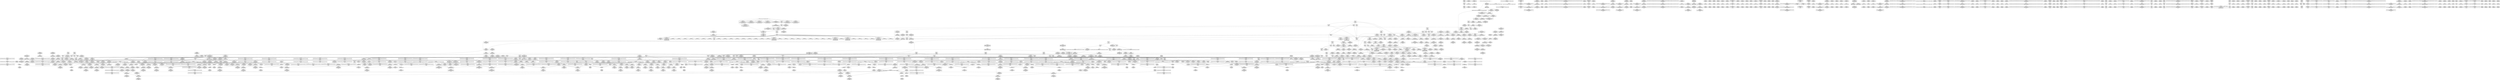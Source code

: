 digraph {
	CE0x5bb1b00 [shape=record,shape=Mrecord,label="{CE0x5bb1b00|i32_208|*Constant*}"]
	CE0x5c97f30 [shape=record,shape=Mrecord,label="{CE0x5c97f30|__preempt_count_add:_do.end|*SummSource*}"]
	CE0x5bfd960 [shape=record,shape=Mrecord,label="{CE0x5bfd960|__preempt_count_add:_do.body}"]
	CE0x5b5b6f0 [shape=record,shape=Mrecord,label="{CE0x5b5b6f0|rcu_read_unlock:_tmp1|*SummSource*}"]
	CE0x5b4e160 [shape=record,shape=Mrecord,label="{CE0x5b4e160|sock_has_perm:_sid|security/selinux/hooks.c,3969|*SummSource*}"]
	CE0x5b49680 [shape=record,shape=Mrecord,label="{CE0x5b49680|i64*_getelementptr_inbounds_(_2_x_i64_,_2_x_i64_*___llvm_gcov_ctr98,_i64_0,_i64_1)|*Constant*}"]
	CE0x5c71800 [shape=record,shape=Mrecord,label="{CE0x5c71800|void_(i32*,_i32,_i32*)*_asm_addl_$1,_%gs:$0_,_*m,ri,*m,_dirflag_,_fpsr_,_flags_|*SummSink*}"]
	CE0x5b5ab40 [shape=record,shape=Mrecord,label="{CE0x5b5ab40|sock_has_perm:_net|security/selinux/hooks.c, 3966|*SummSource*}"]
	CE0x5c70240 [shape=record,shape=Mrecord,label="{CE0x5c70240|i64*_getelementptr_inbounds_(_4_x_i64_,_4_x_i64_*___llvm_gcov_ctr135,_i64_0,_i64_2)|*Constant*|*SummSource*}"]
	CE0x5c2b6a0 [shape=record,shape=Mrecord,label="{CE0x5c2b6a0|rcu_read_unlock:_tmp8|include/linux/rcupdate.h,933|*SummSink*}"]
	CE0x5c22d20 [shape=record,shape=Mrecord,label="{CE0x5c22d20|GLOBAL:___preempt_count_add|*Constant*}"]
	CE0x5bfe560 [shape=record,shape=Mrecord,label="{CE0x5bfe560|__preempt_count_add:_tmp|*SummSource*}"]
	CE0x5c1fc50 [shape=record,shape=Mrecord,label="{CE0x5c1fc50|_ret_void,_!dbg_!27719|./arch/x86/include/asm/preempt.h,73}"]
	CE0x5c02d40 [shape=record,shape=Mrecord,label="{CE0x5c02d40|rcu_read_unlock:_tmp6|include/linux/rcupdate.h,933}"]
	CE0x5be0700 [shape=record,shape=Mrecord,label="{CE0x5be0700|rcu_read_lock:_tobool|include/linux/rcupdate.h,882|*SummSink*}"]
	CE0x5bc9580 [shape=record,shape=Mrecord,label="{CE0x5bc9580|task_sid:_entry}"]
	CE0x6d69ce0 [shape=record,shape=Mrecord,label="{CE0x6d69ce0|selinux_socket_sendmsg:_tmp4|*LoadInst*|security/selinux/hooks.c,4215|*SummSink*}"]
	CE0x5c99850 [shape=record,shape=Mrecord,label="{CE0x5c99850|__preempt_count_sub:_bb|*SummSink*}"]
	CE0x5c6a550 [shape=record,shape=Mrecord,label="{CE0x5c6a550|i64*_getelementptr_inbounds_(_4_x_i64_,_4_x_i64_*___llvm_gcov_ctr130,_i64_0,_i64_0)|*Constant*|*SummSource*}"]
	CE0x5c18f90 [shape=record,shape=Mrecord,label="{CE0x5c18f90|_call_void_lockdep_rcu_suspicious(i8*_getelementptr_inbounds_(_25_x_i8_,_25_x_i8_*_.str45,_i32_0,_i32_0),_i32_883,_i8*_getelementptr_inbounds_(_42_x_i8_,_42_x_i8_*_.str46,_i32_0,_i32_0))_#10,_!dbg_!27728|include/linux/rcupdate.h,882|*SummSink*}"]
	CE0x5c2a630 [shape=record,shape=Mrecord,label="{CE0x5c2a630|rcu_lock_release:_tmp1|*SummSource*}"]
	CE0x5bcf4c0 [shape=record,shape=Mrecord,label="{CE0x5bcf4c0|sock_has_perm:_tmp3|security/selinux/hooks.c,3964|*SummSource*}"]
	CE0x5c59200 [shape=record,shape=Mrecord,label="{CE0x5c59200|rcu_lock_acquire:_tmp6}"]
	CE0x5b6c2c0 [shape=record,shape=Mrecord,label="{CE0x5b6c2c0|cred_sid:_tmp5|security/selinux/hooks.c,196}"]
	CE0x5b3b080 [shape=record,shape=Mrecord,label="{CE0x5b3b080|32:_%struct.sock*,_:_CRE_4,6_|*MultipleSource*|Function::selinux_socket_sendmsg&Arg::sock::|security/selinux/hooks.c,4215}"]
	CE0x5be7440 [shape=record,shape=Mrecord,label="{CE0x5be7440|task_sid:_do.body|*SummSource*}"]
	CE0x5b88d70 [shape=record,shape=Mrecord,label="{CE0x5b88d70|GLOBAL:___rcu_read_lock|*Constant*}"]
	CE0x5b87200 [shape=record,shape=Mrecord,label="{CE0x5b87200|rcu_read_unlock:_if.then}"]
	CE0x5bead20 [shape=record,shape=Mrecord,label="{CE0x5bead20|rcu_read_unlock:_tmp22|include/linux/rcupdate.h,935}"]
	CE0x5b437e0 [shape=record,shape=Mrecord,label="{CE0x5b437e0|_call_void_rcu_lock_acquire(%struct.lockdep_map*_rcu_lock_map)_#10,_!dbg_!27711|include/linux/rcupdate.h,881}"]
	CE0x5b85e50 [shape=record,shape=Mrecord,label="{CE0x5b85e50|cred_sid:_tmp4|*LoadInst*|security/selinux/hooks.c,196}"]
	CE0x5c894c0 [shape=record,shape=Mrecord,label="{CE0x5c894c0|i64*_getelementptr_inbounds_(_4_x_i64_,_4_x_i64_*___llvm_gcov_ctr129,_i64_0,_i64_2)|*Constant*|*SummSource*}"]
	CE0x5b52510 [shape=record,shape=Mrecord,label="{CE0x5b52510|task_sid:_tmp12|security/selinux/hooks.c,208}"]
	CE0x5bdead0 [shape=record,shape=Mrecord,label="{CE0x5bdead0|_call_void___rcu_read_lock()_#10,_!dbg_!27710|include/linux/rcupdate.h,879|*SummSink*}"]
	CE0x5c2d4c0 [shape=record,shape=Mrecord,label="{CE0x5c2d4c0|rcu_read_unlock:_tmp15|include/linux/rcupdate.h,933|*SummSink*}"]
	CE0x5b47b70 [shape=record,shape=Mrecord,label="{CE0x5b47b70|sock_has_perm:_ad|security/selinux/hooks.c, 3965|*SummSink*}"]
	CE0x5b8e700 [shape=record,shape=Mrecord,label="{CE0x5b8e700|rcu_read_lock:_tobool1|include/linux/rcupdate.h,882}"]
	CE0x5c052d0 [shape=record,shape=Mrecord,label="{CE0x5c052d0|rcu_read_lock:_bb|*SummSource*}"]
	CE0x5bc7070 [shape=record,shape=Mrecord,label="{CE0x5bc7070|8:_%struct.sock*,_:_SCME_30,31_}"]
	CE0x5c19800 [shape=record,shape=Mrecord,label="{CE0x5c19800|rcu_read_lock:_tmp21|include/linux/rcupdate.h,884|*SummSource*}"]
	"CONST[source:1(input),value:2(dynamic)][purpose:{object}]"
	CE0x5c30180 [shape=record,shape=Mrecord,label="{CE0x5c30180|rcu_read_unlock:_tmp21|include/linux/rcupdate.h,935}"]
	CE0x5bc1bb0 [shape=record,shape=Mrecord,label="{CE0x5bc1bb0|sock_has_perm:_sk4|security/selinux/hooks.c,3974|*SummSource*}"]
	CE0x5c076d0 [shape=record,shape=Mrecord,label="{CE0x5c076d0|rcu_read_unlock:_tmp5|include/linux/rcupdate.h,933}"]
	CE0x5c682e0 [shape=record,shape=Mrecord,label="{CE0x5c682e0|rcu_lock_release:_tmp6}"]
	CE0x5b5d560 [shape=record,shape=Mrecord,label="{CE0x5b5d560|i64*_getelementptr_inbounds_(_2_x_i64_,_2_x_i64_*___llvm_gcov_ctr361,_i64_0,_i64_1)|*Constant*|*SummSource*}"]
	CE0x5c18a60 [shape=record,shape=Mrecord,label="{CE0x5c18a60|_call_void_lockdep_rcu_suspicious(i8*_getelementptr_inbounds_(_25_x_i8_,_25_x_i8_*_.str45,_i32_0,_i32_0),_i32_883,_i8*_getelementptr_inbounds_(_42_x_i8_,_42_x_i8_*_.str46,_i32_0,_i32_0))_#10,_!dbg_!27728|include/linux/rcupdate.h,882}"]
	CE0x5bbeff0 [shape=record,shape=Mrecord,label="{CE0x5bbeff0|rcu_lock_acquire:_tmp4|include/linux/rcupdate.h,418|*SummSource*}"]
	CE0x5bc5450 [shape=record,shape=Mrecord,label="{CE0x5bc5450|rcu_read_lock:_tmp12|include/linux/rcupdate.h,882}"]
	CE0x5bbc400 [shape=record,shape=Mrecord,label="{CE0x5bbc400|_call_void_rcu_read_unlock()_#10,_!dbg_!27748|security/selinux/hooks.c,209}"]
	CE0x5be8cf0 [shape=record,shape=Mrecord,label="{CE0x5be8cf0|task_sid:_tobool1|security/selinux/hooks.c,208}"]
	CE0x7643140 [shape=record,shape=Mrecord,label="{CE0x7643140|sock_has_perm:_task|Function::sock_has_perm&Arg::task::}"]
	CE0x5bf3b40 [shape=record,shape=Mrecord,label="{CE0x5bf3b40|i64*_getelementptr_inbounds_(_4_x_i64_,_4_x_i64_*___llvm_gcov_ctr135,_i64_0,_i64_3)|*Constant*|*SummSource*}"]
	CE0x5c17e00 [shape=record,shape=Mrecord,label="{CE0x5c17e00|rcu_read_lock:_tmp17|include/linux/rcupdate.h,882|*SummSource*}"]
	CE0x5bcc7f0 [shape=record,shape=Mrecord,label="{CE0x5bcc7f0|sock_has_perm:_cmp|security/selinux/hooks.c,3969}"]
	CE0x5b7d990 [shape=record,shape=Mrecord,label="{CE0x5b7d990|GLOBAL:_current_task|Global_var:current_task|*SummSink*}"]
	CE0x5c52420 [shape=record,shape=Mrecord,label="{CE0x5c52420|i64*_getelementptr_inbounds_(_4_x_i64_,_4_x_i64_*___llvm_gcov_ctr128,_i64_0,_i64_1)|*Constant*|*SummSink*}"]
	CE0x5bc6120 [shape=record,shape=Mrecord,label="{CE0x5bc6120|i64*_getelementptr_inbounds_(_11_x_i64_,_11_x_i64_*___llvm_gcov_ctr127,_i64_0,_i64_1)|*Constant*}"]
	CE0x5bef300 [shape=record,shape=Mrecord,label="{CE0x5bef300|_call_void_lock_acquire(%struct.lockdep_map*_%map,_i32_0,_i32_0,_i32_2,_i32_0,_%struct.lockdep_map*_null,_i64_ptrtoint_(i8*_blockaddress(_rcu_lock_acquire,_%__here)_to_i64))_#10,_!dbg_!27716|include/linux/rcupdate.h,418|*SummSource*}"]
	CE0x5c2aad0 [shape=record,shape=Mrecord,label="{CE0x5c2aad0|rcu_lock_release:_indirectgoto|*SummSource*}"]
	CE0x5b5db10 [shape=record,shape=Mrecord,label="{CE0x5b5db10|COLLAPSED:_GCMRE_current_task_external_global_%struct.task_struct*:_elem_0:default:}"]
	CE0x5bec2d0 [shape=record,shape=Mrecord,label="{CE0x5bec2d0|rcu_lock_release:_map|Function::rcu_lock_release&Arg::map::|*SummSink*}"]
	CE0x5b52ac0 [shape=record,shape=Mrecord,label="{CE0x5b52ac0|i64*_getelementptr_inbounds_(_6_x_i64_,_6_x_i64_*___llvm_gcov_ctr327,_i64_0,_i64_0)|*Constant*}"]
	CE0x5bb00a0 [shape=record,shape=Mrecord,label="{CE0x5bb00a0|1216:_i8*,_:_CRE_1216,1224_|*MultipleSource*|Function::sock_has_perm&Arg::sk::|*LoadInst*|security/selinux/hooks.c,4215|security/selinux/hooks.c,3964}"]
	CE0x7643030 [shape=record,shape=Mrecord,label="{CE0x7643030|sock_has_perm:_task|Function::sock_has_perm&Arg::task::|*SummSource*}"]
	CE0x5c71c80 [shape=record,shape=Mrecord,label="{CE0x5c71c80|__preempt_count_add:_tmp6|./arch/x86/include/asm/preempt.h,73|*SummSource*}"]
	CE0x5c2b470 [shape=record,shape=Mrecord,label="{CE0x5c2b470|__rcu_read_lock:_tmp5|include/linux/rcupdate.h,239|*SummSource*}"]
	CE0x5c88690 [shape=record,shape=Mrecord,label="{CE0x5c88690|i64*_getelementptr_inbounds_(_4_x_i64_,_4_x_i64_*___llvm_gcov_ctr129,_i64_0,_i64_2)|*Constant*|*SummSink*}"]
	CE0x5c26d30 [shape=record,shape=Mrecord,label="{CE0x5c26d30|rcu_lock_release:_tmp}"]
	CE0x5bb6fd0 [shape=record,shape=Mrecord,label="{CE0x5bb6fd0|task_sid:_tmp17|security/selinux/hooks.c,208|*SummSink*}"]
	CE0x5be7850 [shape=record,shape=Mrecord,label="{CE0x5be7850|__rcu_read_lock:_entry|*SummSink*}"]
	CE0x5be04d0 [shape=record,shape=Mrecord,label="{CE0x5be04d0|i64*_getelementptr_inbounds_(_4_x_i64_,_4_x_i64_*___llvm_gcov_ctr128,_i64_0,_i64_3)|*Constant*|*SummSink*}"]
	CE0x5c97dd0 [shape=record,shape=Mrecord,label="{CE0x5c97dd0|__preempt_count_add:_do.body|*SummSink*}"]
	CE0x5c0a2e0 [shape=record,shape=Mrecord,label="{CE0x5c0a2e0|rcu_read_lock:_do.end|*SummSink*}"]
	CE0x5b8cf20 [shape=record,shape=Mrecord,label="{CE0x5b8cf20|sock_has_perm:_type|security/selinux/hooks.c,3972}"]
	CE0x5bf59f0 [shape=record,shape=Mrecord,label="{CE0x5bf59f0|rcu_lock_release:_bb}"]
	CE0x5c703d0 [shape=record,shape=Mrecord,label="{CE0x5c703d0|i64*_getelementptr_inbounds_(_4_x_i64_,_4_x_i64_*___llvm_gcov_ctr135,_i64_0,_i64_2)|*Constant*|*SummSink*}"]
	CE0x5bc3710 [shape=record,shape=Mrecord,label="{CE0x5bc3710|sock_has_perm:_tmp17|security/selinux/hooks.c,3976}"]
	CE0x5b9a7a0 [shape=record,shape=Mrecord,label="{CE0x5b9a7a0|rcu_read_lock:_tmp14|include/linux/rcupdate.h,882}"]
	CE0x5b47d60 [shape=record,shape=Mrecord,label="{CE0x5b47d60|selinux_socket_sendmsg:_tmp2|*SummSink*}"]
	CE0x5c19620 [shape=record,shape=Mrecord,label="{CE0x5c19620|rcu_read_lock:_tmp19|include/linux/rcupdate.h,882|*SummSource*}"]
	CE0x5bc8240 [shape=record,shape=Mrecord,label="{CE0x5bc8240|8:_%struct.sock*,_:_SCME_45,46_}"]
	CE0x5c02880 [shape=record,shape=Mrecord,label="{CE0x5c02880|rcu_read_lock:_if.then|*SummSink*}"]
	CE0x5c240b0 [shape=record,shape=Mrecord,label="{CE0x5c240b0|rcu_read_unlock:_do.end|*SummSource*}"]
	CE0x5bf74f0 [shape=record,shape=Mrecord,label="{CE0x5bf74f0|rcu_lock_release:___here|*SummSource*}"]
	CE0x5be6c00 [shape=record,shape=Mrecord,label="{CE0x5be6c00|task_sid:_call|security/selinux/hooks.c,208|*SummSource*}"]
	CE0x5bf2bc0 [shape=record,shape=Mrecord,label="{CE0x5bf2bc0|i64*_getelementptr_inbounds_(_4_x_i64_,_4_x_i64_*___llvm_gcov_ctr134,_i64_0,_i64_2)|*Constant*}"]
	CE0x5be6770 [shape=record,shape=Mrecord,label="{CE0x5be6770|_ret_void,_!dbg_!27717|include/linux/rcupdate.h,419|*SummSource*}"]
	CE0x5c2b020 [shape=record,shape=Mrecord,label="{CE0x5c2b020|GLOBAL:_rcu_read_unlock.__warned|Global_var:rcu_read_unlock.__warned}"]
	CE0x5bb8b20 [shape=record,shape=Mrecord,label="{CE0x5bb8b20|task_sid:_tmp24|security/selinux/hooks.c,208}"]
	CE0x5c25c00 [shape=record,shape=Mrecord,label="{CE0x5c25c00|GLOBAL:___preempt_count_sub|*Constant*|*SummSource*}"]
	CE0x5bc32c0 [shape=record,shape=Mrecord,label="{CE0x5bc32c0|sock_has_perm:_sclass|security/selinux/hooks.c,3976|*SummSource*}"]
	CE0x5bbde80 [shape=record,shape=Mrecord,label="{CE0x5bbde80|i64*_getelementptr_inbounds_(_6_x_i64_,_6_x_i64_*___llvm_gcov_ctr327,_i64_0,_i64_3)|*Constant*|*SummSource*}"]
	CE0x5cb32b0 [shape=record,shape=Mrecord,label="{CE0x5cb32b0|i64*_getelementptr_inbounds_(_4_x_i64_,_4_x_i64_*___llvm_gcov_ctr135,_i64_0,_i64_2)|*Constant*}"]
	CE0x5c6d820 [shape=record,shape=Mrecord,label="{CE0x5c6d820|__rcu_read_lock:_do.body|*SummSink*}"]
	CE0x5b45440 [shape=record,shape=Mrecord,label="{CE0x5b45440|_call_void_mcount()_#3|*SummSink*}"]
	CE0x5bd2210 [shape=record,shape=Mrecord,label="{CE0x5bd2210|_call_void_mcount()_#3|*SummSink*}"]
	CE0x5bdc9c0 [shape=record,shape=Mrecord,label="{CE0x5bdc9c0|task_sid:_do.end6|*SummSource*}"]
	CE0x5bb1750 [shape=record,shape=Mrecord,label="{CE0x5bb1750|sock_has_perm:_tmp2|*LoadInst*|security/selinux/hooks.c,3964|*SummSource*}"]
	CE0x5bb8070 [shape=record,shape=Mrecord,label="{CE0x5bb8070|task_sid:_tmp22|security/selinux/hooks.c,208|*SummSink*}"]
	CE0x5bff030 [shape=record,shape=Mrecord,label="{CE0x5bff030|__preempt_count_sub:_do.body|*SummSink*}"]
	CE0x5b51700 [shape=record,shape=Mrecord,label="{CE0x5b51700|GLOBAL:_rcu_read_lock|*Constant*|*SummSink*}"]
	CE0x5b84de0 [shape=record,shape=Mrecord,label="{CE0x5b84de0|i32_0|*Constant*}"]
	CE0x5b3ca00 [shape=record,shape=Mrecord,label="{CE0x5b3ca00|get_current:_entry|*SummSource*}"]
	CE0x5b44e10 [shape=record,shape=Mrecord,label="{CE0x5b44e10|avc_has_perm:_tclass|Function::avc_has_perm&Arg::tclass::|*SummSink*}"]
	CE0x5286fd0 [shape=record,shape=Mrecord,label="{CE0x5286fd0|i32_4|*Constant*|*SummSource*}"]
	CE0x5be2580 [shape=record,shape=Mrecord,label="{CE0x5be2580|i64*_getelementptr_inbounds_(_2_x_i64_,_2_x_i64_*___llvm_gcov_ctr131,_i64_0,_i64_1)|*Constant*|*SummSource*}"]
	CE0x5be5ca0 [shape=record,shape=Mrecord,label="{CE0x5be5ca0|task_sid:_land.lhs.true}"]
	"CONST[source:0(mediator),value:0(static)][purpose:{operation}]"
	CE0x5b3b600 [shape=record,shape=Mrecord,label="{CE0x5b3b600|i64*_getelementptr_inbounds_(_2_x_i64_,_2_x_i64_*___llvm_gcov_ctr361,_i64_0,_i64_0)|*Constant*|*SummSink*}"]
	CE0x5c1f8a0 [shape=record,shape=Mrecord,label="{CE0x5c1f8a0|rcu_read_unlock:_tmp4|include/linux/rcupdate.h,933|*SummSource*}"]
	CE0x5b51340 [shape=record,shape=Mrecord,label="{CE0x5b51340|rcu_read_lock:_tmp4|include/linux/rcupdate.h,882}"]
	CE0x5bea6c0 [shape=record,shape=Mrecord,label="{CE0x5bea6c0|rcu_read_unlock:_tmp21|include/linux/rcupdate.h,935|*SummSink*}"]
	CE0x5b50f40 [shape=record,shape=Mrecord,label="{CE0x5b50f40|cred_sid:_tmp5|security/selinux/hooks.c,196|*SummSource*}"]
	CE0x5b75970 [shape=record,shape=Mrecord,label="{CE0x5b75970|_ret_i32_%retval.0,_!dbg_!27740|security/selinux/hooks.c,3977|*SummSource*}"]
	CE0x5b82d80 [shape=record,shape=Mrecord,label="{CE0x5b82d80|sock_has_perm:_ad|security/selinux/hooks.c, 3965}"]
	CE0x5b88450 [shape=record,shape=Mrecord,label="{CE0x5b88450|i64_3|*Constant*}"]
	CE0x5bdbb70 [shape=record,shape=Mrecord,label="{CE0x5bdbb70|task_sid:_tmp1|*SummSource*}"]
	CE0x5b9ae80 [shape=record,shape=Mrecord,label="{CE0x5b9ae80|rcu_read_lock:_tmp15|include/linux/rcupdate.h,882|*SummSource*}"]
	CE0x5c2dfe0 [shape=record,shape=Mrecord,label="{CE0x5c2dfe0|i64*_getelementptr_inbounds_(_11_x_i64_,_11_x_i64_*___llvm_gcov_ctr132,_i64_0,_i64_8)|*Constant*|*SummSink*}"]
	CE0x5c19690 [shape=record,shape=Mrecord,label="{CE0x5c19690|rcu_read_lock:_tmp19|include/linux/rcupdate.h,882|*SummSink*}"]
	CE0x5c185f0 [shape=record,shape=Mrecord,label="{CE0x5c185f0|rcu_read_lock:_tmp18|include/linux/rcupdate.h,882|*SummSink*}"]
	CE0x5bfe620 [shape=record,shape=Mrecord,label="{CE0x5bfe620|i64_1|*Constant*}"]
	CE0x5b5d8d0 [shape=record,shape=Mrecord,label="{CE0x5b5d8d0|get_current:_bb|*SummSource*}"]
	CE0x5b85fc0 [shape=record,shape=Mrecord,label="{CE0x5b85fc0|cred_sid:_tmp4|*LoadInst*|security/selinux/hooks.c,196|*SummSource*}"]
	CE0x5b57b50 [shape=record,shape=Mrecord,label="{CE0x5b57b50|selinux_socket_sendmsg:_call1|security/selinux/hooks.c,4215}"]
	CE0x5b6d5d0 [shape=record,shape=Mrecord,label="{CE0x5b6d5d0|sock_has_perm:_retval.0}"]
	CE0x5b6c9f0 [shape=record,shape=Mrecord,label="{CE0x5b6c9f0|task_sid:_tmp6|security/selinux/hooks.c,208|*SummSink*}"]
	CE0x5c128f0 [shape=record,shape=Mrecord,label="{CE0x5c128f0|rcu_read_unlock:_tmp11|include/linux/rcupdate.h,933|*SummSource*}"]
	CE0x5bce670 [shape=record,shape=Mrecord,label="{CE0x5bce670|sock_has_perm:_tmp12|security/selinux/hooks.c,3970|*SummSink*}"]
	CE0x5bb2270 [shape=record,shape=Mrecord,label="{CE0x5bb2270|i32_208|*Constant*|*SummSink*}"]
	CE0x5bba260 [shape=record,shape=Mrecord,label="{CE0x5bba260|i64*_getelementptr_inbounds_(_13_x_i64_,_13_x_i64_*___llvm_gcov_ctr126,_i64_0,_i64_12)|*Constant*|*SummSink*}"]
	CE0x5c2a160 [shape=record,shape=Mrecord,label="{CE0x5c2a160|rcu_read_unlock:_tmp7|include/linux/rcupdate.h,933|*SummSource*}"]
	CE0x5c214e0 [shape=record,shape=Mrecord,label="{CE0x5c214e0|__rcu_read_lock:_tmp6|include/linux/rcupdate.h,240|*SummSink*}"]
	CE0x5bb79f0 [shape=record,shape=Mrecord,label="{CE0x5bb79f0|task_sid:_tmp22|security/selinux/hooks.c,208}"]
	CE0x5bd9740 [shape=record,shape=Mrecord,label="{CE0x5bd9740|rcu_read_lock:_tmp1|*SummSource*}"]
	CE0x5bce380 [shape=record,shape=Mrecord,label="{CE0x5bce380|sock_has_perm:_tmp11|security/selinux/hooks.c,3970}"]
	CE0x5c1bc80 [shape=record,shape=Mrecord,label="{CE0x5c1bc80|rcu_read_unlock:_tmp14|include/linux/rcupdate.h,933|*SummSink*}"]
	CE0x5bec770 [shape=record,shape=Mrecord,label="{CE0x5bec770|_ret_void,_!dbg_!27717|include/linux/rcupdate.h,424|*SummSource*}"]
	CE0x5c0a010 [shape=record,shape=Mrecord,label="{CE0x5c0a010|rcu_lock_release:_tmp1}"]
	CE0x5bb5920 [shape=record,shape=Mrecord,label="{CE0x5bb5920|GLOBAL:_lockdep_rcu_suspicious|*Constant*|*SummSink*}"]
	CE0x5bc8a90 [shape=record,shape=Mrecord,label="{CE0x5bc8a90|8:_%struct.sock*,_:_SCME_52,53_}"]
	CE0x5bcb050 [shape=record,shape=Mrecord,label="{CE0x5bcb050|sock_has_perm:_call|security/selinux/hooks.c,3967}"]
	CE0x5b3e210 [shape=record,shape=Mrecord,label="{CE0x5b3e210|COLLAPSED:_GCMRE___llvm_gcov_ctr361_internal_global_2_x_i64_zeroinitializer:_elem_0:default:}"]
	CE0x5c71000 [shape=record,shape=Mrecord,label="{CE0x5c71000|i64*_getelementptr_inbounds_(_4_x_i64_,_4_x_i64_*___llvm_gcov_ctr134,_i64_0,_i64_3)|*Constant*|*SummSink*}"]
	CE0x5b56900 [shape=record,shape=Mrecord,label="{CE0x5b56900|GLOBAL:_sock_has_perm|*Constant*|*SummSource*}"]
	CE0x5bbca50 [shape=record,shape=Mrecord,label="{CE0x5bbca50|rcu_read_unlock:_entry|*SummSource*}"]
	CE0x5c58290 [shape=record,shape=Mrecord,label="{CE0x5c58290|__rcu_read_unlock:_tmp4|include/linux/rcupdate.h,244|*SummSource*}"]
	CE0x5bb4680 [shape=record,shape=Mrecord,label="{CE0x5bb4680|i8_1|*Constant*}"]
	CE0x5bc7c50 [shape=record,shape=Mrecord,label="{CE0x5bc7c50|8:_%struct.sock*,_:_SCME_40,41_}"]
	CE0x5b88a60 [shape=record,shape=Mrecord,label="{CE0x5b88a60|rcu_read_lock:_tmp2|*SummSink*}"]
	CE0x5bec920 [shape=record,shape=Mrecord,label="{CE0x5bec920|_call_void___rcu_read_unlock()_#10,_!dbg_!27734|include/linux/rcupdate.h,937|*SummSource*}"]
	CE0x5bf2200 [shape=record,shape=Mrecord,label="{CE0x5bf2200|i64*_getelementptr_inbounds_(_4_x_i64_,_4_x_i64_*___llvm_gcov_ctr134,_i64_0,_i64_2)|*Constant*|*SummSink*}"]
	CE0x5b3bc10 [shape=record,shape=Mrecord,label="{CE0x5b3bc10|selinux_socket_sendmsg:_call|security/selinux/hooks.c,4215|*SummSource*}"]
	CE0x5c88300 [shape=record,shape=Mrecord,label="{CE0x5c88300|__preempt_count_sub:_tmp6|./arch/x86/include/asm/preempt.h,78|*SummSource*}"]
	CE0x5bd3da0 [shape=record,shape=Mrecord,label="{CE0x5bd3da0|sock_has_perm:_tmp19|security/selinux/hooks.c,3977}"]
	CE0x5c1a010 [shape=record,shape=Mrecord,label="{CE0x5c1a010|rcu_read_lock:_tmp21|include/linux/rcupdate.h,884}"]
	CE0x5c22020 [shape=record,shape=Mrecord,label="{CE0x5c22020|rcu_read_unlock:_do.body|*SummSink*}"]
	CE0x5c041c0 [shape=record,shape=Mrecord,label="{CE0x5c041c0|rcu_lock_acquire:_entry}"]
	CE0x5bc9610 [shape=record,shape=Mrecord,label="{CE0x5bc9610|task_sid:_entry|*SummSource*}"]
	CE0x5c03720 [shape=record,shape=Mrecord,label="{CE0x5c03720|rcu_read_lock:_do.body}"]
	CE0x5c22160 [shape=record,shape=Mrecord,label="{CE0x5c22160|i64*_getelementptr_inbounds_(_11_x_i64_,_11_x_i64_*___llvm_gcov_ctr132,_i64_0,_i64_0)|*Constant*}"]
	CE0x5b7c620 [shape=record,shape=Mrecord,label="{CE0x5b7c620|get_current:_tmp4|./arch/x86/include/asm/current.h,14|*SummSink*}"]
	CE0x5c9bff0 [shape=record,shape=Mrecord,label="{CE0x5c9bff0|__preempt_count_sub:_sub|./arch/x86/include/asm/preempt.h,77}"]
	CE0x5c67f00 [shape=record,shape=Mrecord,label="{CE0x5c67f00|rcu_lock_release:_tmp5|include/linux/rcupdate.h,423|*SummSource*}"]
	CE0x5bfa650 [shape=record,shape=Mrecord,label="{CE0x5bfa650|i64*_getelementptr_inbounds_(_4_x_i64_,_4_x_i64_*___llvm_gcov_ctr134,_i64_0,_i64_1)|*Constant*}"]
	CE0x5bc9d10 [shape=record,shape=Mrecord,label="{CE0x5bc9d10|_ret_i32_%call7,_!dbg_!27749|security/selinux/hooks.c,210|*SummSource*}"]
	CE0x5bb6680 [shape=record,shape=Mrecord,label="{CE0x5bb6680|task_sid:_tmp15|security/selinux/hooks.c,208|*SummSink*}"]
	CE0x5bfa310 [shape=record,shape=Mrecord,label="{CE0x5bfa310|__rcu_read_lock:_tmp3}"]
	CE0x5bb6b90 [shape=record,shape=Mrecord,label="{CE0x5bb6b90|task_sid:_tmp16|security/selinux/hooks.c,208|*SummSink*}"]
	CE0x5b895e0 [shape=record,shape=Mrecord,label="{CE0x5b895e0|cred_sid:_tmp3|*SummSource*}"]
	CE0x5bee710 [shape=record,shape=Mrecord,label="{CE0x5bee710|rcu_lock_acquire:_tmp2}"]
	CE0x5cb3370 [shape=record,shape=Mrecord,label="{CE0x5cb3370|__preempt_count_sub:_tmp3|*SummSink*}"]
	CE0x5bfc950 [shape=record,shape=Mrecord,label="{CE0x5bfc950|__preempt_count_sub:_tmp6|./arch/x86/include/asm/preempt.h,78}"]
	CE0x5c2a850 [shape=record,shape=Mrecord,label="{CE0x5c2a850|rcu_read_unlock:_land.lhs.true|*SummSource*}"]
	CE0x5b50b60 [shape=record,shape=Mrecord,label="{CE0x5b50b60|task_sid:_tmp13|security/selinux/hooks.c,208|*SummSink*}"]
	CE0x5bb9530 [shape=record,shape=Mrecord,label="{CE0x5bb9530|task_sid:_tmp25|security/selinux/hooks.c,208|*SummSource*}"]
	CE0x5c25590 [shape=record,shape=Mrecord,label="{CE0x5c25590|GLOBAL:___preempt_count_add|*Constant*|*SummSource*}"]
	CE0x5bf7b80 [shape=record,shape=Mrecord,label="{CE0x5bf7b80|GLOBAL:___preempt_count|Global_var:__preempt_count}"]
	CE0x5bb3c00 [shape=record,shape=Mrecord,label="{CE0x5bb3c00|task_sid:_tmp18|security/selinux/hooks.c,208}"]
	CE0x5bb41a0 [shape=record,shape=Mrecord,label="{CE0x5bb41a0|task_sid:_tmp19|security/selinux/hooks.c,208}"]
	CE0x5bf3c90 [shape=record,shape=Mrecord,label="{CE0x5bf3c90|__preempt_count_sub:_entry|*SummSource*}"]
	CE0x5c24200 [shape=record,shape=Mrecord,label="{CE0x5c24200|rcu_read_unlock:_do.end|*SummSink*}"]
	CE0x5b47b00 [shape=record,shape=Mrecord,label="{CE0x5b47b00|sock_has_perm:_tmp9|security/selinux/hooks.c,3969|*SummSink*}"]
	CE0x5c06080 [shape=record,shape=Mrecord,label="{CE0x5c06080|GLOBAL:___llvm_gcov_ctr132|Global_var:__llvm_gcov_ctr132|*SummSink*}"]
	CE0x5c17e70 [shape=record,shape=Mrecord,label="{CE0x5c17e70|rcu_read_lock:_tmp17|include/linux/rcupdate.h,882|*SummSink*}"]
	CE0x5c30460 [shape=record,shape=Mrecord,label="{CE0x5c30460|rcu_read_unlock:_tmp17|include/linux/rcupdate.h,933}"]
	CE0x5bc3e50 [shape=record,shape=Mrecord,label="{CE0x5bc3e50|sock_has_perm:_call6|security/selinux/hooks.c,3976|*SummSink*}"]
	CE0x5b505f0 [shape=record,shape=Mrecord,label="{CE0x5b505f0|task_sid:_tmp12|security/selinux/hooks.c,208|*SummSource*}"]
	CE0x5bcf830 [shape=record,shape=Mrecord,label="{CE0x5bcf830|sock_has_perm:_tmp4|security/selinux/hooks.c,3966|*SummSource*}"]
	CE0x5c04930 [shape=record,shape=Mrecord,label="{CE0x5c04930|rcu_lock_acquire:_entry|*SummSink*}"]
	CE0x5b3d500 [shape=record,shape=Mrecord,label="{CE0x5b3d500|32:_%struct.sock*,_:_CRE_0,4_|*MultipleSource*|Function::selinux_socket_sendmsg&Arg::sock::|security/selinux/hooks.c,4215}"]
	CE0x5b8cb40 [shape=record,shape=Mrecord,label="{CE0x5b8cb40|sock_has_perm:_tmp14|security/selinux/hooks.c,3972|*SummSource*}"]
	CE0x5bedd60 [shape=record,shape=Mrecord,label="{CE0x5bedd60|__rcu_read_lock:_bb|*SummSource*}"]
	CE0x5c25710 [shape=record,shape=Mrecord,label="{CE0x5c25710|GLOBAL:___llvm_gcov_ctr132|Global_var:__llvm_gcov_ctr132}"]
	CE0x5b44ad0 [shape=record,shape=Mrecord,label="{CE0x5b44ad0|selinux_socket_sendmsg:_entry|*SummSource*}"]
	CE0x5b7f980 [shape=record,shape=Mrecord,label="{CE0x5b7f980|_call_void_rcu_read_lock()_#10,_!dbg_!27712|security/selinux/hooks.c,207|*SummSink*}"]
	CE0x5bee7f0 [shape=record,shape=Mrecord,label="{CE0x5bee7f0|rcu_lock_acquire:_tmp2|*SummSink*}"]
	CE0x5287040 [shape=record,shape=Mrecord,label="{CE0x5287040|sock_has_perm:_task|Function::sock_has_perm&Arg::task::|*SummSink*}"]
	CE0x5c037f0 [shape=record,shape=Mrecord,label="{CE0x5c037f0|rcu_read_lock:_do.body|*SummSource*}"]
	CE0x5bf6c50 [shape=record,shape=Mrecord,label="{CE0x5bf6c50|_call_void_asm_addl_$1,_%gs:$0_,_*m,ri,*m,_dirflag_,_fpsr_,_flags_(i32*___preempt_count,_i32_%sub,_i32*___preempt_count)_#3,_!dbg_!27717,_!srcloc_!27718|./arch/x86/include/asm/preempt.h,77|*SummSink*}"]
	CE0x5b870f0 [shape=record,shape=Mrecord,label="{CE0x5b870f0|%struct.task_struct*_(%struct.task_struct**)*_asm_movq_%gs:$_1:P_,$0_,_r,im,_dirflag_,_fpsr_,_flags_|*SummSource*}"]
	CE0x5bf8ae0 [shape=record,shape=Mrecord,label="{CE0x5bf8ae0|_call_void_mcount()_#3|*SummSink*}"]
	CE0x5bdf840 [shape=record,shape=Mrecord,label="{CE0x5bdf840|task_sid:_tmp4|*LoadInst*|security/selinux/hooks.c,208|*SummSource*}"]
	CE0x5b602b0 [shape=record,shape=Mrecord,label="{CE0x5b602b0|sock_has_perm:_tmp|*SummSource*}"]
	CE0x5b3c020 [shape=record,shape=Mrecord,label="{CE0x5b3c020|i32_0|*Constant*|*SummSink*}"]
	CE0x5be6f00 [shape=record,shape=Mrecord,label="{CE0x5be6f00|COLLAPSED:_GCMRE___llvm_gcov_ctr131_internal_global_2_x_i64_zeroinitializer:_elem_0:default:}"]
	CE0x5be7610 [shape=record,shape=Mrecord,label="{CE0x5be7610|GLOBAL:___rcu_read_lock|*Constant*|*SummSource*}"]
	CE0x5c586a0 [shape=record,shape=Mrecord,label="{CE0x5c586a0|%struct.lockdep_map*_null|*Constant*|*SummSink*}"]
	CE0x5bccec0 [shape=record,shape=Mrecord,label="{CE0x5bccec0|i64_2|*Constant*|*SummSink*}"]
	CE0x5bb53c0 [shape=record,shape=Mrecord,label="{CE0x5bb53c0|i8*_getelementptr_inbounds_(_25_x_i8_,_25_x_i8_*_.str3,_i32_0,_i32_0)|*Constant*}"]
	CE0x5bc5730 [shape=record,shape=Mrecord,label="{CE0x5bc5730|avc_has_perm:_tsid|Function::avc_has_perm&Arg::tsid::}"]
	CE0x5be5070 [shape=record,shape=Mrecord,label="{CE0x5be5070|_call_void_asm_sideeffect_,_memory_,_dirflag_,_fpsr_,_flags_()_#3,_!dbg_!27714,_!srcloc_!27715|include/linux/rcupdate.h,239}"]
	CE0x5b9aff0 [shape=record,shape=Mrecord,label="{CE0x5b9aff0|rcu_read_lock:_tmp15|include/linux/rcupdate.h,882|*SummSink*}"]
	CE0x5bda360 [shape=record,shape=Mrecord,label="{CE0x5bda360|cred_sid:_sid|security/selinux/hooks.c,197}"]
	CE0x5b61620 [shape=record,shape=Mrecord,label="{CE0x5b61620|_call_void_mcount()_#3|*SummSink*}"]
	CE0x5c69b80 [shape=record,shape=Mrecord,label="{CE0x5c69b80|_call_void_mcount()_#3|*SummSink*}"]
	CE0x5c6cad0 [shape=record,shape=Mrecord,label="{CE0x5c6cad0|i64_ptrtoint_(i8*_blockaddress(_rcu_lock_release,_%__here)_to_i64)|*Constant*|*SummSource*}"]
	CE0x5cb2b10 [shape=record,shape=Mrecord,label="{CE0x5cb2b10|i64*_getelementptr_inbounds_(_4_x_i64_,_4_x_i64_*___llvm_gcov_ctr135,_i64_0,_i64_0)|*Constant*}"]
	CE0x5b5ad40 [shape=record,shape=Mrecord,label="{CE0x5b5ad40|task_sid:_tmp2|*SummSource*}"]
	CE0x5bf6ef0 [shape=record,shape=Mrecord,label="{CE0x5bf6ef0|__rcu_read_unlock:_tmp3|*SummSource*}"]
	CE0x5c6c840 [shape=record,shape=Mrecord,label="{CE0x5c6c840|i32_1|*Constant*}"]
	CE0x5bee4f0 [shape=record,shape=Mrecord,label="{CE0x5bee4f0|_call_void_mcount()_#3}"]
	CE0x5c11fe0 [shape=record,shape=Mrecord,label="{CE0x5c11fe0|rcu_read_lock:_call3|include/linux/rcupdate.h,882|*SummSource*}"]
	CE0x5bec100 [shape=record,shape=Mrecord,label="{CE0x5bec100|rcu_lock_release:_map|Function::rcu_lock_release&Arg::map::}"]
	CE0x5c66e40 [shape=record,shape=Mrecord,label="{CE0x5c66e40|__rcu_read_lock:_do.end|*SummSource*}"]
	CE0x5bdb720 [shape=record,shape=Mrecord,label="{CE0x5bdb720|cred_sid:_tmp2|*SummSource*}"]
	CE0x5bc08a0 [shape=record,shape=Mrecord,label="{CE0x5bc08a0|sock_has_perm:_net1|security/selinux/hooks.c,3973|*SummSource*}"]
	CE0x5b511d0 [shape=record,shape=Mrecord,label="{CE0x5b511d0|rcu_read_lock:_tobool1|include/linux/rcupdate.h,882|*SummSink*}"]
	CE0x5c88150 [shape=record,shape=Mrecord,label="{CE0x5c88150|__preempt_count_add:_tmp5|./arch/x86/include/asm/preempt.h,72}"]
	CE0x5bc2ac0 [shape=record,shape=Mrecord,label="{CE0x5bc2ac0|avc_has_perm:_entry}"]
	CE0x5be8ec0 [shape=record,shape=Mrecord,label="{CE0x5be8ec0|task_sid:_tobool1|security/selinux/hooks.c,208|*SummSource*}"]
	CE0x5c52dd0 [shape=record,shape=Mrecord,label="{CE0x5c52dd0|COLLAPSED:_GCMRE___llvm_gcov_ctr128_internal_global_4_x_i64_zeroinitializer:_elem_0:default:}"]
	CE0x5b899e0 [shape=record,shape=Mrecord,label="{CE0x5b899e0|task_sid:_tmp5|security/selinux/hooks.c,208|*SummSink*}"]
	CE0x5c06430 [shape=record,shape=Mrecord,label="{CE0x5c06430|GLOBAL:___llvm_gcov_ctr127|Global_var:__llvm_gcov_ctr127|*SummSink*}"]
	CE0x5bc55a0 [shape=record,shape=Mrecord,label="{CE0x5bc55a0|avc_has_perm:_ssid|Function::avc_has_perm&Arg::ssid::|*SummSink*}"]
	CE0x5bbcb90 [shape=record,shape=Mrecord,label="{CE0x5bbcb90|rcu_read_unlock:_entry}"]
	CE0x5c19cd0 [shape=record,shape=Mrecord,label="{CE0x5c19cd0|rcu_read_lock:_tmp20|include/linux/rcupdate.h,882|*SummSink*}"]
	CE0x5bea650 [shape=record,shape=Mrecord,label="{CE0x5bea650|rcu_read_unlock:_tmp21|include/linux/rcupdate.h,935|*SummSource*}"]
	CE0x5b5b560 [shape=record,shape=Mrecord,label="{CE0x5b5b560|rcu_read_unlock:_tmp1}"]
	CE0x5bfe690 [shape=record,shape=Mrecord,label="{CE0x5bfe690|__preempt_count_sub:_tmp1}"]
	CE0x5b5a2f0 [shape=record,shape=Mrecord,label="{CE0x5b5a2f0|__rcu_read_lock:_tmp4|include/linux/rcupdate.h,239|*SummSource*}"]
	CE0x5bfd9d0 [shape=record,shape=Mrecord,label="{CE0x5bfd9d0|__preempt_count_add:_bb|*SummSource*}"]
	CE0x5c1f260 [shape=record,shape=Mrecord,label="{CE0x5c1f260|i64*_getelementptr_inbounds_(_4_x_i64_,_4_x_i64_*___llvm_gcov_ctr128,_i64_0,_i64_2)|*Constant*}"]
	CE0x5c12750 [shape=record,shape=Mrecord,label="{CE0x5c12750|_call_void_lockdep_rcu_suspicious(i8*_getelementptr_inbounds_(_25_x_i8_,_25_x_i8_*_.str45,_i32_0,_i32_0),_i32_934,_i8*_getelementptr_inbounds_(_44_x_i8_,_44_x_i8_*_.str47,_i32_0,_i32_0))_#10,_!dbg_!27726|include/linux/rcupdate.h,933}"]
	CE0x5b6cf90 [shape=record,shape=Mrecord,label="{CE0x5b6cf90|GLOBAL:___llvm_gcov_ctr327|Global_var:__llvm_gcov_ctr327|*SummSink*}"]
	CE0x5bc6e70 [shape=record,shape=Mrecord,label="{CE0x5bc6e70|8:_%struct.sock*,_:_SCME_28,29_}"]
	CE0x5bb1f00 [shape=record,shape=Mrecord,label="{CE0x5bb1f00|i32_208|*Constant*|*SummSource*}"]
	CE0x5c57ef0 [shape=record,shape=Mrecord,label="{CE0x5c57ef0|__rcu_read_unlock:_tmp1|*SummSource*}"]
	CE0x5bc9a00 [shape=record,shape=Mrecord,label="{CE0x5bc9a00|task_sid:_task|Function::task_sid&Arg::task::|*SummSink*}"]
	CE0x5b7c690 [shape=record,shape=Mrecord,label="{CE0x5b7c690|GLOBAL:_current_task|Global_var:current_task|*SummSource*}"]
	CE0x5bdcab0 [shape=record,shape=Mrecord,label="{CE0x5bdcab0|task_sid:_do.end6|*SummSink*}"]
	CE0x5c21470 [shape=record,shape=Mrecord,label="{CE0x5c21470|__rcu_read_lock:_tmp6|include/linux/rcupdate.h,240|*SummSource*}"]
	CE0x5b5a460 [shape=record,shape=Mrecord,label="{CE0x5b5a460|selinux_socket_sendmsg:_entry}"]
	CE0x5bb35e0 [shape=record,shape=Mrecord,label="{CE0x5bb35e0|task_sid:_tmp22|security/selinux/hooks.c,208|*SummSource*}"]
	CE0x5b361b0 [shape=record,shape=Mrecord,label="{CE0x5b361b0|32:_%struct.sock*,_:_CRE_24,32_|*MultipleSource*|Function::selinux_socket_sendmsg&Arg::sock::|security/selinux/hooks.c,4215}"]
	CE0x5be5b70 [shape=record,shape=Mrecord,label="{CE0x5be5b70|task_sid:_land.lhs.true2|*SummSink*}"]
	CE0x5b50dc0 [shape=record,shape=Mrecord,label="{CE0x5b50dc0|i32_1|*Constant*}"]
	CE0x5b83e40 [shape=record,shape=Mrecord,label="{CE0x5b83e40|i64_4|*Constant*|*SummSink*}"]
	CE0x5c67ba0 [shape=record,shape=Mrecord,label="{CE0x5c67ba0|rcu_lock_release:_tmp5|include/linux/rcupdate.h,423|*SummSink*}"]
	CE0x5bb1540 [shape=record,shape=Mrecord,label="{CE0x5bb1540|sock_has_perm:_tmp2|*LoadInst*|security/selinux/hooks.c,3964}"]
	CE0x5c30fa0 [shape=record,shape=Mrecord,label="{CE0x5c30fa0|_call_void_lockdep_rcu_suspicious(i8*_getelementptr_inbounds_(_25_x_i8_,_25_x_i8_*_.str45,_i32_0,_i32_0),_i32_934,_i8*_getelementptr_inbounds_(_44_x_i8_,_44_x_i8_*_.str47,_i32_0,_i32_0))_#10,_!dbg_!27726|include/linux/rcupdate.h,933|*SummSource*}"]
	CE0x5bea840 [shape=record,shape=Mrecord,label="{CE0x5bea840|rcu_read_unlock:_tmp22|include/linux/rcupdate.h,935|*SummSink*}"]
	CE0x5c2abe0 [shape=record,shape=Mrecord,label="{CE0x5c2abe0|rcu_lock_release:_indirectgoto|*SummSink*}"]
	CE0x5bc5a50 [shape=record,shape=Mrecord,label="{CE0x5bc5a50|8:_%struct.sock*,_:_SCME_0,4_|*MultipleSource*|security/selinux/hooks.c, 3966|security/selinux/hooks.c,3966|security/selinux/hooks.c,3966}"]
	CE0x5c205c0 [shape=record,shape=Mrecord,label="{CE0x5c205c0|GLOBAL:_lock_acquire|*Constant*|*SummSink*}"]
	CE0x5bbd170 [shape=record,shape=Mrecord,label="{CE0x5bbd170|_ret_void,_!dbg_!27735|include/linux/rcupdate.h,938}"]
	CE0x5bdd8f0 [shape=record,shape=Mrecord,label="{CE0x5bdd8f0|rcu_read_lock:_tmp2|*SummSource*}"]
	CE0x5ca9ed0 [shape=record,shape=Mrecord,label="{CE0x5ca9ed0|__preempt_count_add:_tmp5|./arch/x86/include/asm/preempt.h,72|*SummSink*}"]
	CE0x5be42d0 [shape=record,shape=Mrecord,label="{CE0x5be42d0|i64*_getelementptr_inbounds_(_13_x_i64_,_13_x_i64_*___llvm_gcov_ctr126,_i64_0,_i64_0)|*Constant*}"]
	CE0x5bbc080 [shape=record,shape=Mrecord,label="{CE0x5bbc080|_ret_i32_%tmp6,_!dbg_!27716|security/selinux/hooks.c,197|*SummSink*}"]
	CE0x5bc85d0 [shape=record,shape=Mrecord,label="{CE0x5bc85d0|8:_%struct.sock*,_:_SCME_48,49_}"]
	CE0x5b5f120 [shape=record,shape=Mrecord,label="{CE0x5b5f120|i32_1|*Constant*}"]
	CE0x5b88790 [shape=record,shape=Mrecord,label="{CE0x5b88790|task_sid:_tmp3|*SummSink*}"]
	CE0x5b82df0 [shape=record,shape=Mrecord,label="{CE0x5b82df0|sock_has_perm:_ad|security/selinux/hooks.c, 3965|*SummSource*}"]
	CE0x5bc8e20 [shape=record,shape=Mrecord,label="{CE0x5bc8e20|8:_%struct.sock*,_:_SCME_55,56_}"]
	CE0x5be37f0 [shape=record,shape=Mrecord,label="{CE0x5be37f0|rcu_read_lock:_tmp8|include/linux/rcupdate.h,882}"]
	CE0x5b8e100 [shape=record,shape=Mrecord,label="{CE0x5b8e100|0:_i8,_:_GCMR_rcu_read_lock.__warned_internal_global_i8_0,_section_.data.unlikely_,_align_1:_elem_0:default:}"]
	CE0x5bfd4e0 [shape=record,shape=Mrecord,label="{CE0x5bfd4e0|__rcu_read_unlock:_tmp7|include/linux/rcupdate.h,245}"]
	CE0x5b54cb0 [shape=record,shape=Mrecord,label="{CE0x5b54cb0|i32_22|*Constant*|*SummSource*}"]
	CE0x5c09f30 [shape=record,shape=Mrecord,label="{CE0x5c09f30|i64*_getelementptr_inbounds_(_4_x_i64_,_4_x_i64_*___llvm_gcov_ctr133,_i64_0,_i64_1)|*Constant*|*SummSink*}"]
	CE0x5bc8700 [shape=record,shape=Mrecord,label="{CE0x5bc8700|8:_%struct.sock*,_:_SCME_49,50_}"]
	CE0x5c20da0 [shape=record,shape=Mrecord,label="{CE0x5c20da0|%struct.lockdep_map*_null|*Constant*|*SummSource*}"]
	CE0x5b40f70 [shape=record,shape=Mrecord,label="{CE0x5b40f70|sock_has_perm:_bb|*SummSink*}"]
	CE0x5c26660 [shape=record,shape=Mrecord,label="{CE0x5c26660|rcu_lock_release:_tmp2}"]
	CE0x5b6cb70 [shape=record,shape=Mrecord,label="{CE0x5b6cb70|task_sid:_tmp7|security/selinux/hooks.c,208|*SummSource*}"]
	CE0x5bdfeb0 [shape=record,shape=Mrecord,label="{CE0x5bdfeb0|i64*_getelementptr_inbounds_(_13_x_i64_,_13_x_i64_*___llvm_gcov_ctr126,_i64_0,_i64_1)|*Constant*|*SummSink*}"]
	CE0x5bfe990 [shape=record,shape=Mrecord,label="{CE0x5bfe990|i64*_getelementptr_inbounds_(_4_x_i64_,_4_x_i64_*___llvm_gcov_ctr129,_i64_0,_i64_1)|*Constant*|*SummSink*}"]
	CE0x5b842d0 [shape=record,shape=Mrecord,label="{CE0x5b842d0|task_sid:_tmp10|security/selinux/hooks.c,208|*SummSource*}"]
	CE0x5b9c0b0 [shape=record,shape=Mrecord,label="{CE0x5b9c0b0|task_sid:_if.end|*SummSink*}"]
	CE0x5bc5210 [shape=record,shape=Mrecord,label="{CE0x5bc5210|rcu_read_lock:_tmp11|include/linux/rcupdate.h,882|*SummSink*}"]
	CE0x5bccc20 [shape=record,shape=Mrecord,label="{CE0x5bccc20|i64_2|*Constant*}"]
	CE0x5b4d370 [shape=record,shape=Mrecord,label="{CE0x5b4d370|GLOBAL:_lock_release|*Constant*}"]
	CE0x5b8ee20 [shape=record,shape=Mrecord,label="{CE0x5b8ee20|i64*_getelementptr_inbounds_(_11_x_i64_,_11_x_i64_*___llvm_gcov_ctr127,_i64_0,_i64_8)|*Constant*|*SummSink*}"]
	CE0x5c06800 [shape=record,shape=Mrecord,label="{CE0x5c06800|rcu_read_unlock:_tmp3|*SummSink*}"]
	CE0x5b6d910 [shape=record,shape=Mrecord,label="{CE0x5b6d910|avc_has_perm:_auditdata|Function::avc_has_perm&Arg::auditdata::|*SummSink*}"]
	CE0x5b87ac0 [shape=record,shape=Mrecord,label="{CE0x5b87ac0|_call_void_mcount()_#3|*SummSink*}"]
	CE0x5b4da20 [shape=record,shape=Mrecord,label="{CE0x5b4da20|GLOBAL:_lock_release|*Constant*|*SummSource*}"]
	CE0x5bc41e0 [shape=record,shape=Mrecord,label="{CE0x5bc41e0|i32_(i32,_i32,_i16,_i32,_%struct.common_audit_data*)*_bitcast_(i32_(i32,_i32,_i16,_i32,_%struct.common_audit_data.495*)*_avc_has_perm_to_i32_(i32,_i32,_i16,_i32,_%struct.common_audit_data*)*)|*Constant*|*SummSource*}"]
	CE0x5c2d9a0 [shape=record,shape=Mrecord,label="{CE0x5c2d9a0|rcu_read_unlock:_tmp16|include/linux/rcupdate.h,933|*SummSink*}"]
	CE0x5b8f3c0 [shape=record,shape=Mrecord,label="{CE0x5b8f3c0|sock_has_perm:_net|security/selinux/hooks.c, 3966}"]
	CE0x5c1a6b0 [shape=record,shape=Mrecord,label="{CE0x5c1a6b0|rcu_read_lock:_tmp21|include/linux/rcupdate.h,884|*SummSink*}"]
	CE0x5b5ccf0 [shape=record,shape=Mrecord,label="{CE0x5b5ccf0|i64_1|*Constant*|*SummSink*}"]
	CE0x5b40c00 [shape=record,shape=Mrecord,label="{CE0x5b40c00|i64*_getelementptr_inbounds_(_2_x_i64_,_2_x_i64_*___llvm_gcov_ctr98,_i64_0,_i64_0)|*Constant*}"]
	CE0x5b6cb00 [shape=record,shape=Mrecord,label="{CE0x5b6cb00|task_sid:_tmp7|security/selinux/hooks.c,208|*SummSink*}"]
	CE0x5c12a60 [shape=record,shape=Mrecord,label="{CE0x5c12a60|rcu_read_unlock:_tmp11|include/linux/rcupdate.h,933|*SummSink*}"]
	CE0x5b517e0 [shape=record,shape=Mrecord,label="{CE0x5b517e0|rcu_read_lock:_entry}"]
	CE0x5c88ec0 [shape=record,shape=Mrecord,label="{CE0x5c88ec0|__rcu_read_unlock:_tmp4|include/linux/rcupdate.h,244}"]
	CE0x5bcaea0 [shape=record,shape=Mrecord,label="{CE0x5bcaea0|i64_56|*Constant*}"]
	CE0x5c06190 [shape=record,shape=Mrecord,label="{CE0x5c06190|GLOBAL:___llvm_gcov_ctr127|Global_var:__llvm_gcov_ctr127}"]
	CE0x5be5180 [shape=record,shape=Mrecord,label="{CE0x5be5180|task_sid:_tobool|security/selinux/hooks.c,208|*SummSource*}"]
	CE0x5c5a290 [shape=record,shape=Mrecord,label="{CE0x5c5a290|rcu_lock_release:_tmp2|*SummSource*}"]
	CE0x5bee400 [shape=record,shape=Mrecord,label="{CE0x5bee400|__rcu_read_unlock:_do.body|*SummSource*}"]
	CE0x5be7680 [shape=record,shape=Mrecord,label="{CE0x5be7680|__rcu_read_lock:_entry|*SummSource*}"]
	CE0x5bd2660 [shape=record,shape=Mrecord,label="{CE0x5bd2660|rcu_read_lock:_tmp7|include/linux/rcupdate.h,882|*SummSource*}"]
	CE0x5c18480 [shape=record,shape=Mrecord,label="{CE0x5c18480|rcu_read_lock:_tmp18|include/linux/rcupdate.h,882|*SummSource*}"]
	CE0x5bbfc90 [shape=record,shape=Mrecord,label="{CE0x5bbfc90|avc_has_perm:_ssid|Function::avc_has_perm&Arg::ssid::}"]
	CE0x5b415a0 [shape=record,shape=Mrecord,label="{CE0x5b415a0|_call_void_mcount()_#3|*SummSource*}"]
	CE0x5bb5180 [shape=record,shape=Mrecord,label="{CE0x5bb5180|i8*_getelementptr_inbounds_(_25_x_i8_,_25_x_i8_*_.str3,_i32_0,_i32_0)|*Constant*|*SummSource*}"]
	CE0x5c5a220 [shape=record,shape=Mrecord,label="{CE0x5c5a220|rcu_lock_release:_tmp2|*SummSink*}"]
	CE0x5b76c80 [shape=record,shape=Mrecord,label="{CE0x5b76c80|_ret_i32_%retval.0,_!dbg_!27740|security/selinux/hooks.c,3977}"]
	CE0x5c2bec0 [shape=record,shape=Mrecord,label="{CE0x5c2bec0|rcu_lock_release:_tmp|*SummSource*}"]
	CE0x5be4ac0 [shape=record,shape=Mrecord,label="{CE0x5be4ac0|rcu_read_unlock:_tmp}"]
	CE0x5b9b600 [shape=record,shape=Mrecord,label="{CE0x5b9b600|task_sid:_tmp1|*SummSink*}"]
	CE0x5bdb1c0 [shape=record,shape=Mrecord,label="{CE0x5bdb1c0|i32_77|*Constant*}"]
	CE0x5c30a20 [shape=record,shape=Mrecord,label="{CE0x5c30a20|rcu_read_unlock:_tmp18|include/linux/rcupdate.h,933}"]
	CE0x5c672e0 [shape=record,shape=Mrecord,label="{CE0x5c672e0|i64*_getelementptr_inbounds_(_4_x_i64_,_4_x_i64_*___llvm_gcov_ctr133,_i64_0,_i64_2)|*Constant*|*SummSource*}"]
	CE0x5c17180 [shape=record,shape=Mrecord,label="{CE0x5c17180|i8*_getelementptr_inbounds_(_42_x_i8_,_42_x_i8_*_.str46,_i32_0,_i32_0)|*Constant*|*SummSink*}"]
	CE0x76430a0 [shape=record,shape=Mrecord,label="{CE0x76430a0|sock_has_perm:_entry|*SummSink*}"]
	CE0x5bc2350 [shape=record,shape=Mrecord,label="{CE0x5bc2350|sock_has_perm:_sid5|security/selinux/hooks.c,3976|*SummSource*}"]
	CE0x5bb8db0 [shape=record,shape=Mrecord,label="{CE0x5bb8db0|i64*_getelementptr_inbounds_(_13_x_i64_,_13_x_i64_*___llvm_gcov_ctr126,_i64_0,_i64_11)|*Constant*}"]
	CE0x5b51770 [shape=record,shape=Mrecord,label="{CE0x5b51770|_ret_void,_!dbg_!27735|include/linux/rcupdate.h,884|*SummSink*}"]
	CE0x5c88ff0 [shape=record,shape=Mrecord,label="{CE0x5c88ff0|_call_void_asm_sideeffect_,_memory_,_dirflag_,_fpsr_,_flags_()_#3,_!dbg_!27711,_!srcloc_!27714|include/linux/rcupdate.h,244|*SummSink*}"]
	CE0x5bc91b0 [shape=record,shape=Mrecord,label="{CE0x5bc91b0|i32_8|*Constant*|*SummSink*}"]
	CE0x5be7500 [shape=record,shape=Mrecord,label="{CE0x5be7500|task_sid:_do.body|*SummSink*}"]
	CE0x5b8c9d0 [shape=record,shape=Mrecord,label="{CE0x5b8c9d0|sock_has_perm:_tmp14|security/selinux/hooks.c,3972}"]
	CE0x5bddc80 [shape=record,shape=Mrecord,label="{CE0x5bddc80|task_sid:_tobool1|security/selinux/hooks.c,208|*SummSink*}"]
	CE0x5b9ad50 [shape=record,shape=Mrecord,label="{CE0x5b9ad50|rcu_read_lock:_tmp15|include/linux/rcupdate.h,882}"]
	CE0x5bedb80 [shape=record,shape=Mrecord,label="{CE0x5bedb80|_ret_void,_!dbg_!27717|include/linux/rcupdate.h,245|*SummSource*}"]
	CE0x5b9a8d0 [shape=record,shape=Mrecord,label="{CE0x5b9a8d0|rcu_read_lock:_tmp14|include/linux/rcupdate.h,882|*SummSource*}"]
	CE0x5bc98c0 [shape=record,shape=Mrecord,label="{CE0x5bc98c0|task_sid:_task|Function::task_sid&Arg::task::}"]
	CE0x5b85220 [shape=record,shape=Mrecord,label="{CE0x5b85220|get_current:_tmp3|*SummSink*}"]
	CE0x5c18bd0 [shape=record,shape=Mrecord,label="{CE0x5c18bd0|_call_void_lockdep_rcu_suspicious(i8*_getelementptr_inbounds_(_25_x_i8_,_25_x_i8_*_.str45,_i32_0,_i32_0),_i32_883,_i8*_getelementptr_inbounds_(_42_x_i8_,_42_x_i8_*_.str46,_i32_0,_i32_0))_#10,_!dbg_!27728|include/linux/rcupdate.h,882|*SummSource*}"]
	CE0x5bf4610 [shape=record,shape=Mrecord,label="{CE0x5bf4610|rcu_lock_acquire:_tmp5|include/linux/rcupdate.h,418}"]
	CE0x5bdbef0 [shape=record,shape=Mrecord,label="{CE0x5bdbef0|GLOBAL:___rcu_read_lock|*Constant*|*SummSink*}"]
	CE0x5bedcf0 [shape=record,shape=Mrecord,label="{CE0x5bedcf0|__rcu_read_lock:_bb}"]
	CE0x5b79130 [shape=record,shape=Mrecord,label="{CE0x5b79130|i32_4|*Constant*|*SummSink*}"]
	CE0x5c12f20 [shape=record,shape=Mrecord,label="{CE0x5c12f20|i64_7|*Constant*}"]
	CE0x5bc1430 [shape=record,shape=Mrecord,label="{CE0x5bc1430|sock_has_perm:_net3|security/selinux/hooks.c,3974|*SummSink*}"]
	CE0x5b489f0 [shape=record,shape=Mrecord,label="{CE0x5b489f0|get_current:_tmp2}"]
	CE0x5bd2370 [shape=record,shape=Mrecord,label="{CE0x5bd2370|rcu_read_lock:_tmp6|include/linux/rcupdate.h,882|*SummSink*}"]
	CE0x5c68880 [shape=record,shape=Mrecord,label="{CE0x5c68880|__rcu_read_unlock:_do.end|*SummSink*}"]
	CE0x5b8d050 [shape=record,shape=Mrecord,label="{CE0x5b8d050|sock_has_perm:_type|security/selinux/hooks.c,3972|*SummSource*}"]
	CE0x5c24a90 [shape=record,shape=Mrecord,label="{CE0x5c24a90|rcu_read_unlock:_tmp4|include/linux/rcupdate.h,933}"]
	CE0x5bc7d80 [shape=record,shape=Mrecord,label="{CE0x5bc7d80|8:_%struct.sock*,_:_SCME_41,42_}"]
	CE0x5bb9080 [shape=record,shape=Mrecord,label="{CE0x5bb9080|i64*_getelementptr_inbounds_(_13_x_i64_,_13_x_i64_*___llvm_gcov_ctr126,_i64_0,_i64_11)|*Constant*|*SummSource*}"]
	CE0x5bcfc20 [shape=record,shape=Mrecord,label="{CE0x5bcfc20|sock_has_perm:_tmp5|security/selinux/hooks.c,3966|*SummSource*}"]
	CE0x5bccf50 [shape=record,shape=Mrecord,label="{CE0x5bccf50|sock_has_perm:_tmp7|security/selinux/hooks.c,3969|*SummSink*}"]
	CE0x5c2a2d0 [shape=record,shape=Mrecord,label="{CE0x5c2a2d0|rcu_read_unlock:_tmp7|include/linux/rcupdate.h,933|*SummSink*}"]
	CE0x5c16510 [shape=record,shape=Mrecord,label="{CE0x5c16510|GLOBAL:_lockdep_rcu_suspicious|*Constant*}"]
	CE0x5b86e80 [shape=record,shape=Mrecord,label="{CE0x5b86e80|get_current:_tmp}"]
	CE0x5c21b70 [shape=record,shape=Mrecord,label="{CE0x5c21b70|rcu_read_unlock:_call|include/linux/rcupdate.h,933|*SummSink*}"]
	CE0x5b7b3d0 [shape=record,shape=Mrecord,label="{CE0x5b7b3d0|sock_has_perm:_sk|Function::sock_has_perm&Arg::sk::|*SummSource*}"]
	CE0x5c05580 [shape=record,shape=Mrecord,label="{CE0x5c05580|i64*_getelementptr_inbounds_(_11_x_i64_,_11_x_i64_*___llvm_gcov_ctr132,_i64_0,_i64_1)|*Constant*|*SummSink*}"]
	CE0x5b52970 [shape=record,shape=Mrecord,label="{CE0x5b52970|_call_void_rcu_lock_acquire(%struct.lockdep_map*_rcu_lock_map)_#10,_!dbg_!27711|include/linux/rcupdate.h,881|*SummSource*}"]
	CE0x5bef430 [shape=record,shape=Mrecord,label="{CE0x5bef430|_call_void_lock_acquire(%struct.lockdep_map*_%map,_i32_0,_i32_0,_i32_2,_i32_0,_%struct.lockdep_map*_null,_i64_ptrtoint_(i8*_blockaddress(_rcu_lock_acquire,_%__here)_to_i64))_#10,_!dbg_!27716|include/linux/rcupdate.h,418|*SummSink*}"]
	CE0x5be3b30 [shape=record,shape=Mrecord,label="{CE0x5be3b30|task_sid:_tmp4|*LoadInst*|security/selinux/hooks.c,208}"]
	CE0x5be2f20 [shape=record,shape=Mrecord,label="{CE0x5be2f20|cred_sid:_tmp6|security/selinux/hooks.c,197|*SummSource*}"]
	CE0x5c09ea0 [shape=record,shape=Mrecord,label="{CE0x5c09ea0|rcu_lock_release:_tmp|*SummSink*}"]
	CE0x5b618c0 [shape=record,shape=Mrecord,label="{CE0x5b618c0|i32_59|*Constant*|*SummSource*}"]
	CE0x5c05f10 [shape=record,shape=Mrecord,label="{CE0x5c05f10|GLOBAL:___llvm_gcov_ctr132|Global_var:__llvm_gcov_ctr132|*SummSource*}"]
	CE0x5b40520 [shape=record,shape=Mrecord,label="{CE0x5b40520|sock_has_perm:_if.end}"]
	CE0x5bfcd60 [shape=record,shape=Mrecord,label="{CE0x5bfcd60|__rcu_read_unlock:_tmp|*SummSource*}"]
	CE0x5bb63f0 [shape=record,shape=Mrecord,label="{CE0x5bb63f0|task_sid:_tmp15|security/selinux/hooks.c,208}"]
	CE0x5b44ca0 [shape=record,shape=Mrecord,label="{CE0x5b44ca0|avc_has_perm:_tclass|Function::avc_has_perm&Arg::tclass::|*SummSource*}"]
	CE0x5c309b0 [shape=record,shape=Mrecord,label="{CE0x5c309b0|i32_934|*Constant*}"]
	CE0x5c67c10 [shape=record,shape=Mrecord,label="{CE0x5c67c10|_call_void_lock_release(%struct.lockdep_map*_%map,_i32_1,_i64_ptrtoint_(i8*_blockaddress(_rcu_lock_release,_%__here)_to_i64))_#10,_!dbg_!27716|include/linux/rcupdate.h,423}"]
	CE0x5bc6970 [shape=record,shape=Mrecord,label="{CE0x5bc6970|8:_%struct.sock*,_:_SCME_24,25_}"]
	CE0x5c6abc0 [shape=record,shape=Mrecord,label="{CE0x5c6abc0|__rcu_read_lock:_tmp2|*SummSource*}"]
	CE0x5c67d90 [shape=record,shape=Mrecord,label="{CE0x5c67d90|rcu_lock_release:_tmp5|include/linux/rcupdate.h,423}"]
	CE0x5bf20a0 [shape=record,shape=Mrecord,label="{CE0x5bf20a0|i64*_getelementptr_inbounds_(_4_x_i64_,_4_x_i64_*___llvm_gcov_ctr134,_i64_0,_i64_2)|*Constant*|*SummSource*}"]
	CE0x5bbb5c0 [shape=record,shape=Mrecord,label="{CE0x5bbb5c0|GLOBAL:_cred_sid|*Constant*|*SummSink*}"]
	CE0x5bd1b20 [shape=record,shape=Mrecord,label="{CE0x5bd1b20|i64*_getelementptr_inbounds_(_4_x_i64_,_4_x_i64_*___llvm_gcov_ctr135,_i64_0,_i64_1)|*Constant*|*SummSink*}"]
	CE0x5c56190 [shape=record,shape=Mrecord,label="{CE0x5c56190|__rcu_read_unlock:_do.end|*SummSource*}"]
	CE0x5b87010 [shape=record,shape=Mrecord,label="{CE0x5b87010|%struct.task_struct*_(%struct.task_struct**)*_asm_movq_%gs:$_1:P_,$0_,_r,im,_dirflag_,_fpsr_,_flags_}"]
	CE0x5bd2b00 [shape=record,shape=Mrecord,label="{CE0x5bd2b00|_ret_i32_%retval.0,_!dbg_!27728|security/selinux/avc.c,775|*SummSink*}"]
	CE0x5b9a230 [shape=record,shape=Mrecord,label="{CE0x5b9a230|rcu_read_lock:_tmp13|include/linux/rcupdate.h,882}"]
	CE0x5bdd0e0 [shape=record,shape=Mrecord,label="{CE0x5bdd0e0|_call_void_mcount()_#3|*SummSource*}"]
	CE0x5c1aee0 [shape=record,shape=Mrecord,label="{CE0x5c1aee0|rcu_read_lock:_tmp22|include/linux/rcupdate.h,884|*SummSource*}"]
	CE0x5b3df50 [shape=record,shape=Mrecord,label="{CE0x5b3df50|selinux_socket_sendmsg:_bb|*SummSink*}"]
	CE0x5c1bb10 [shape=record,shape=Mrecord,label="{CE0x5c1bb10|rcu_read_unlock:_tmp14|include/linux/rcupdate.h,933|*SummSource*}"]
	CE0x5be6e90 [shape=record,shape=Mrecord,label="{CE0x5be6e90|cred_sid:_tmp}"]
	CE0x5b52830 [shape=record,shape=Mrecord,label="{CE0x5b52830|GLOBAL:_rcu_lock_acquire|*Constant*}"]
	CE0x5bd4420 [shape=record,shape=Mrecord,label="{CE0x5bd4420|sock_has_perm:_tmp20|security/selinux/hooks.c,3977|*SummSource*}"]
	CE0x5bdaec0 [shape=record,shape=Mrecord,label="{CE0x5bdaec0|rcu_read_lock:_tmp1}"]
	CE0x5c705a0 [shape=record,shape=Mrecord,label="{CE0x5c705a0|__preempt_count_sub:_do.end|*SummSource*}"]
	CE0x5c207d0 [shape=record,shape=Mrecord,label="{CE0x5c207d0|i32_0|*Constant*}"]
	CE0x5b60590 [shape=record,shape=Mrecord,label="{CE0x5b60590|sock_has_perm:_tmp|*SummSink*}"]
	CE0x5c089c0 [shape=record,shape=Mrecord,label="{CE0x5c089c0|rcu_read_lock:_tmp4|include/linux/rcupdate.h,882|*SummSink*}"]
	CE0x5bc93f0 [shape=record,shape=Mrecord,label="{CE0x5bc93f0|GLOBAL:_task_sid|*Constant*|*SummSource*}"]
	CE0x5bb4300 [shape=record,shape=Mrecord,label="{CE0x5bb4300|task_sid:_tmp19|security/selinux/hooks.c,208|*SummSource*}"]
	CE0x5bd1ab0 [shape=record,shape=Mrecord,label="{CE0x5bd1ab0|__preempt_count_sub:_tmp|*SummSink*}"]
	CE0x5bf6240 [shape=record,shape=Mrecord,label="{CE0x5bf6240|i64*_getelementptr_inbounds_(_4_x_i64_,_4_x_i64_*___llvm_gcov_ctr129,_i64_0,_i64_3)|*Constant*}"]
	CE0x5b8d600 [shape=record,shape=Mrecord,label="{CE0x5b8d600|0:_i8,_8:_%struct.lsm_network_audit*,_24:_%struct.selinux_audit_data*,_:_SCMRE_0,1_|*MultipleSource*|security/selinux/hooks.c, 3965|security/selinux/hooks.c,3972}"]
	CE0x5bb5610 [shape=record,shape=Mrecord,label="{CE0x5bb5610|i8*_getelementptr_inbounds_(_25_x_i8_,_25_x_i8_*_.str3,_i32_0,_i32_0)|*Constant*|*SummSink*}"]
	CE0x5b401f0 [shape=record,shape=Mrecord,label="{CE0x5b401f0|task_sid:_tmp}"]
	CE0x5b49800 [shape=record,shape=Mrecord,label="{CE0x5b49800|i32_5|*Constant*|*SummSource*}"]
	CE0x5c12150 [shape=record,shape=Mrecord,label="{CE0x5c12150|rcu_read_lock:_call3|include/linux/rcupdate.h,882|*SummSink*}"]
	CE0x5bbb490 [shape=record,shape=Mrecord,label="{CE0x5bbb490|GLOBAL:_cred_sid|*Constant*|*SummSource*}"]
	CE0x5bd33c0 [shape=record,shape=Mrecord,label="{CE0x5bd33c0|i64*_getelementptr_inbounds_(_6_x_i64_,_6_x_i64_*___llvm_gcov_ctr327,_i64_0,_i64_5)|*Constant*|*SummSource*}"]
	CE0x5bf2350 [shape=record,shape=Mrecord,label="{CE0x5bf2350|__rcu_read_unlock:_tmp1|*SummSink*}"]
	CE0x5bc7eb0 [shape=record,shape=Mrecord,label="{CE0x5bc7eb0|8:_%struct.sock*,_:_SCME_42,43_}"]
	CE0x5c25cb0 [shape=record,shape=Mrecord,label="{CE0x5c25cb0|__preempt_count_sub:_entry}"]
	CE0x5be33d0 [shape=record,shape=Mrecord,label="{CE0x5be33d0|GLOBAL:_rcu_read_lock.__warned|Global_var:rcu_read_lock.__warned|*SummSink*}"]
	CE0x5c28a30 [shape=record,shape=Mrecord,label="{CE0x5c28a30|i64*_getelementptr_inbounds_(_4_x_i64_,_4_x_i64_*___llvm_gcov_ctr134,_i64_0,_i64_3)|*Constant*}"]
	CE0x5c21880 [shape=record,shape=Mrecord,label="{CE0x5c21880|rcu_read_unlock:_tobool|include/linux/rcupdate.h,933|*SummSource*}"]
	CE0x5b480a0 [shape=record,shape=Mrecord,label="{CE0x5b480a0|get_current:_tmp4|./arch/x86/include/asm/current.h,14}"]
	CE0x5c09720 [shape=record,shape=Mrecord,label="{CE0x5c09720|__rcu_read_lock:_tmp5|include/linux/rcupdate.h,239|*SummSink*}"]
	CE0x5c52c90 [shape=record,shape=Mrecord,label="{CE0x5c52c90|__rcu_read_unlock:_tmp2}"]
	CE0x5bc3840 [shape=record,shape=Mrecord,label="{CE0x5bc3840|sock_has_perm:_tmp17|security/selinux/hooks.c,3976|*SummSource*}"]
	CE0x5bcf070 [shape=record,shape=Mrecord,label="{CE0x5bcf070|i64*_getelementptr_inbounds_(_6_x_i64_,_6_x_i64_*___llvm_gcov_ctr327,_i64_0,_i64_4)|*Constant*|*SummSource*}"]
	CE0x5c270a0 [shape=record,shape=Mrecord,label="{CE0x5c270a0|rcu_read_unlock:_tmp9|include/linux/rcupdate.h,933|*SummSource*}"]
	CE0x5bcd6c0 [shape=record,shape=Mrecord,label="{CE0x5bcd6c0|GLOBAL:___llvm_gcov_ctr327|Global_var:__llvm_gcov_ctr327}"]
	CE0x5bc94d0 [shape=record,shape=Mrecord,label="{CE0x5bc94d0|GLOBAL:_task_sid|*Constant*|*SummSink*}"]
	CE0x5bb9c50 [shape=record,shape=Mrecord,label="{CE0x5bb9c50|task_sid:_tmp26|security/selinux/hooks.c,208}"]
	CE0x5b508d0 [shape=record,shape=Mrecord,label="{CE0x5b508d0|task_sid:_tmp13|security/selinux/hooks.c,208}"]
	CE0x5c244f0 [shape=record,shape=Mrecord,label="{CE0x5c244f0|i64*_getelementptr_inbounds_(_4_x_i64_,_4_x_i64_*___llvm_gcov_ctr130,_i64_0,_i64_1)|*Constant*|*SummSink*}"]
	CE0x5bda3f0 [shape=record,shape=Mrecord,label="{CE0x5bda3f0|cred_sid:_sid|security/selinux/hooks.c,197|*SummSink*}"]
	CE0x5bb5c70 [shape=record,shape=Mrecord,label="{CE0x5bb5c70|i64_7|*Constant*}"]
	CE0x5b87270 [shape=record,shape=Mrecord,label="{CE0x5b87270|rcu_read_unlock:_if.then|*SummSink*}"]
	CE0x5bccd50 [shape=record,shape=Mrecord,label="{CE0x5bccd50|i64_2|*Constant*|*SummSource*}"]
	CE0x5bd42f0 [shape=record,shape=Mrecord,label="{CE0x5bd42f0|sock_has_perm:_tmp20|security/selinux/hooks.c,3977}"]
	CE0x5bb80e0 [shape=record,shape=Mrecord,label="{CE0x5bb80e0|task_sid:_tmp24|security/selinux/hooks.c,208|*SummSource*}"]
	CE0x5bcb240 [shape=record,shape=Mrecord,label="{CE0x5bcb240|sock_has_perm:_call|security/selinux/hooks.c,3967|*SummSink*}"]
	CE0x5bf7000 [shape=record,shape=Mrecord,label="{CE0x5bf7000|__rcu_read_unlock:_tmp3|*SummSink*}"]
	CE0x5bc4450 [shape=record,shape=Mrecord,label="{CE0x5bc4450|avc_has_perm:_requested|Function::avc_has_perm&Arg::requested::|*SummSink*}"]
	CE0x5c1da60 [shape=record,shape=Mrecord,label="{CE0x5c1da60|__rcu_read_lock:_tmp7|include/linux/rcupdate.h,240}"]
	CE0x5bbcc00 [shape=record,shape=Mrecord,label="{CE0x5bbcc00|rcu_read_unlock:_entry|*SummSink*}"]
	CE0x5c048c0 [shape=record,shape=Mrecord,label="{CE0x5c048c0|_ret_void,_!dbg_!27717|include/linux/rcupdate.h,419|*SummSink*}"]
	CE0x5bbad80 [shape=record,shape=Mrecord,label="{CE0x5bbad80|task_sid:_call7|security/selinux/hooks.c,208}"]
	CE0x5bb8260 [shape=record,shape=Mrecord,label="{CE0x5bb8260|task_sid:_tmp23|security/selinux/hooks.c,208}"]
	CE0x5b402d0 [shape=record,shape=Mrecord,label="{CE0x5b402d0|task_sid:_tmp|*SummSource*}"]
	CE0x5be21e0 [shape=record,shape=Mrecord,label="{CE0x5be21e0|_call_void_mcount()_#3|*SummSink*}"]
	CE0x5be5750 [shape=record,shape=Mrecord,label="{CE0x5be5750|_call_void_mcount()_#3|*SummSource*}"]
	CE0x5bb2d10 [shape=record,shape=Mrecord,label="{CE0x5bb2d10|i64*_getelementptr_inbounds_(_13_x_i64_,_13_x_i64_*___llvm_gcov_ctr126,_i64_0,_i64_9)|*Constant*|*SummSink*}"]
	CE0x5b4dcf0 [shape=record,shape=Mrecord,label="{CE0x5b4dcf0|_ret_i32_%call7,_!dbg_!27749|security/selinux/hooks.c,210|*SummSink*}"]
	CE0x5c1bf90 [shape=record,shape=Mrecord,label="{CE0x5c1bf90|rcu_read_unlock:_tmp15|include/linux/rcupdate.h,933}"]
	CE0x5bea530 [shape=record,shape=Mrecord,label="{CE0x5bea530|i64*_getelementptr_inbounds_(_11_x_i64_,_11_x_i64_*___llvm_gcov_ctr132,_i64_0,_i64_10)|*Constant*|*SummSource*}"]
	CE0x5b4f180 [shape=record,shape=Mrecord,label="{CE0x5b4f180|selinux_socket_sendmsg:_sk|security/selinux/hooks.c,4215|*SummSource*}"]
	CE0x5b4e230 [shape=record,shape=Mrecord,label="{CE0x5b4e230|sock_has_perm:_sid|security/selinux/hooks.c,3969|*SummSink*}"]
	CE0x5c07300 [shape=record,shape=Mrecord,label="{CE0x5c07300|rcu_read_lock:_tmp6|include/linux/rcupdate.h,882}"]
	CE0x5bc2cb0 [shape=record,shape=Mrecord,label="{CE0x5bc2cb0|sock_has_perm:_tmp16|security/selinux/hooks.c,3976|*SummSource*}"]
	CE0x5bbbdf0 [shape=record,shape=Mrecord,label="{CE0x5bbbdf0|_ret_i32_%tmp6,_!dbg_!27716|security/selinux/hooks.c,197}"]
	CE0x5bf5b70 [shape=record,shape=Mrecord,label="{CE0x5bf5b70|rcu_lock_release:_bb|*SummSink*}"]
	CE0x5c71320 [shape=record,shape=Mrecord,label="{CE0x5c71320|__rcu_read_unlock:_tmp6|include/linux/rcupdate.h,245|*SummSource*}"]
	CE0x5bfec70 [shape=record,shape=Mrecord,label="{CE0x5bfec70|__preempt_count_sub:_tmp|*SummSource*}"]
	CE0x5b9bf20 [shape=record,shape=Mrecord,label="{CE0x5b9bf20|task_sid:_if.end}"]
	CE0x5b9bff0 [shape=record,shape=Mrecord,label="{CE0x5b9bff0|task_sid:_if.end|*SummSource*}"]
	CE0x5c2a8e0 [shape=record,shape=Mrecord,label="{CE0x5c2a8e0|rcu_read_unlock:_land.lhs.true|*SummSink*}"]
	CE0x5bc7b20 [shape=record,shape=Mrecord,label="{CE0x5bc7b20|8:_%struct.sock*,_:_SCME_39,40_}"]
	CE0x5c68ae0 [shape=record,shape=Mrecord,label="{CE0x5c68ae0|rcu_lock_release:_tmp7|*SummSource*}"]
	CE0x5c22a20 [shape=record,shape=Mrecord,label="{CE0x5c22a20|rcu_read_unlock:_call|include/linux/rcupdate.h,933}"]
	CE0x5c88580 [shape=record,shape=Mrecord,label="{CE0x5c88580|__preempt_count_sub:_tmp7|./arch/x86/include/asm/preempt.h,78|*SummSink*}"]
	CE0x5b5a710 [shape=record,shape=Mrecord,label="{CE0x5b5a710|i64*_getelementptr_inbounds_(_2_x_i64_,_2_x_i64_*___llvm_gcov_ctr98,_i64_0,_i64_0)|*Constant*|*SummSource*}"]
	CE0x5c2dd40 [shape=record,shape=Mrecord,label="{CE0x5c2dd40|i64*_getelementptr_inbounds_(_11_x_i64_,_11_x_i64_*___llvm_gcov_ctr132,_i64_0,_i64_8)|*Constant*|*SummSource*}"]
	CE0x5c68600 [shape=record,shape=Mrecord,label="{CE0x5c68600|rcu_lock_release:_tmp6|*SummSink*}"]
	CE0x5c9a760 [shape=record,shape=Mrecord,label="{CE0x5c9a760|__preempt_count_sub:_do.end|*SummSink*}"]
	CE0x5bcd230 [shape=record,shape=Mrecord,label="{CE0x5bcd230|i64_0|*Constant*}"]
	CE0x5be2090 [shape=record,shape=Mrecord,label="{CE0x5be2090|_call_void_mcount()_#3|*SummSource*}"]
	CE0x5becfe0 [shape=record,shape=Mrecord,label="{CE0x5becfe0|_ret_void,_!dbg_!27717|include/linux/rcupdate.h,245|*SummSink*}"]
	CE0x5b40750 [shape=record,shape=Mrecord,label="{CE0x5b40750|32:_%struct.sock*,_:_CRE_8,16_|*MultipleSource*|Function::selinux_socket_sendmsg&Arg::sock::|security/selinux/hooks.c,4215}"]
	CE0x5bbbf50 [shape=record,shape=Mrecord,label="{CE0x5bbbf50|_ret_i32_%tmp6,_!dbg_!27716|security/selinux/hooks.c,197|*SummSource*}"]
	CE0x5b52290 [shape=record,shape=Mrecord,label="{CE0x5b52290|task_sid:_tmp11|security/selinux/hooks.c,208|*SummSink*}"]
	CE0x5bf75e0 [shape=record,shape=Mrecord,label="{CE0x5bf75e0|rcu_lock_release:___here|*SummSink*}"]
	CE0x5bdf710 [shape=record,shape=Mrecord,label="{CE0x5bdf710|task_sid:_real_cred|security/selinux/hooks.c,208}"]
	CE0x5c2f480 [shape=record,shape=Mrecord,label="{CE0x5c2f480|rcu_read_unlock:_tmp19|include/linux/rcupdate.h,933}"]
	CE0x5be0e60 [shape=record,shape=Mrecord,label="{CE0x5be0e60|rcu_read_lock:_land.lhs.true|*SummSource*}"]
	CE0x5b445b0 [shape=record,shape=Mrecord,label="{CE0x5b445b0|get_current:_tmp2|*SummSink*}"]
	CE0x5c6ab50 [shape=record,shape=Mrecord,label="{CE0x5c6ab50|__rcu_read_lock:_tmp2}"]
	CE0x5bebb80 [shape=record,shape=Mrecord,label="{CE0x5bebb80|GLOBAL:_rcu_lock_release|*Constant*|*SummSource*}"]
	CE0x5bde330 [shape=record,shape=Mrecord,label="{CE0x5bde330|cred_sid:_tmp1|*SummSink*}"]
	CE0x5bdb980 [shape=record,shape=Mrecord,label="{CE0x5bdb980|i64_1|*Constant*}"]
	CE0x5bff510 [shape=record,shape=Mrecord,label="{CE0x5bff510|__preempt_count_add:_tmp1|*SummSource*}"]
	CE0x5c731d0 [shape=record,shape=Mrecord,label="{CE0x5c731d0|__preempt_count_sub:_tmp3|*SummSource*}"]
	CE0x5bb8810 [shape=record,shape=Mrecord,label="{CE0x5bb8810|task_sid:_tmp23|security/selinux/hooks.c,208|*SummSink*}"]
	CE0x5c06690 [shape=record,shape=Mrecord,label="{CE0x5c06690|rcu_read_unlock:_tmp3}"]
	CE0x5c16840 [shape=record,shape=Mrecord,label="{CE0x5c16840|i32_883|*Constant*|*SummSink*}"]
	CE0x5c280d0 [shape=record,shape=Mrecord,label="{CE0x5c280d0|rcu_read_unlock:_tmp10|include/linux/rcupdate.h,933}"]
	CE0x5bc4350 [shape=record,shape=Mrecord,label="{CE0x5bc4350|i32_(i32,_i32,_i16,_i32,_%struct.common_audit_data*)*_bitcast_(i32_(i32,_i32,_i16,_i32,_%struct.common_audit_data.495*)*_avc_has_perm_to_i32_(i32,_i32,_i16,_i32,_%struct.common_audit_data*)*)|*Constant*|*SummSink*}"]
	CE0x5bba4c0 [shape=record,shape=Mrecord,label="{CE0x5bba4c0|task_sid:_tmp27|security/selinux/hooks.c,208}"]
	CE0x5c66c60 [shape=record,shape=Mrecord,label="{CE0x5c66c60|__rcu_read_unlock:_tmp|*SummSink*}"]
	CE0x5c22d90 [shape=record,shape=Mrecord,label="{CE0x5c22d90|_call_void___preempt_count_add(i32_1)_#10,_!dbg_!27711|include/linux/rcupdate.h,239}"]
	CE0x5b4dff0 [shape=record,shape=Mrecord,label="{CE0x5b4dff0|sock_has_perm:_tmp7|security/selinux/hooks.c,3969}"]
	CE0x5c30010 [shape=record,shape=Mrecord,label="{CE0x5c30010|i64*_getelementptr_inbounds_(_11_x_i64_,_11_x_i64_*___llvm_gcov_ctr132,_i64_0,_i64_10)|*Constant*}"]
	CE0x5c11eb0 [shape=record,shape=Mrecord,label="{CE0x5c11eb0|rcu_read_lock:_call3|include/linux/rcupdate.h,882}"]
	CE0x5c1a590 [shape=record,shape=Mrecord,label="{CE0x5c1a590|i64*_getelementptr_inbounds_(_11_x_i64_,_11_x_i64_*___llvm_gcov_ctr127,_i64_0,_i64_10)|*Constant*|*SummSource*}"]
	CE0x5b8f320 [shape=record,shape=Mrecord,label="{CE0x5b8f320|avc_has_perm:_tclass|Function::avc_has_perm&Arg::tclass::}"]
	CE0x5bf99f0 [shape=record,shape=Mrecord,label="{CE0x5bf99f0|i64*_getelementptr_inbounds_(_4_x_i64_,_4_x_i64_*___llvm_gcov_ctr130,_i64_0,_i64_0)|*Constant*|*SummSink*}"]
	CE0x5c0a400 [shape=record,shape=Mrecord,label="{CE0x5c0a400|rcu_read_lock:_if.end}"]
	CE0x5be9fd0 [shape=record,shape=Mrecord,label="{CE0x5be9fd0|task_sid:_tobool4|security/selinux/hooks.c,208|*SummSource*}"]
	CE0x5bc9930 [shape=record,shape=Mrecord,label="{CE0x5bc9930|task_sid:_task|Function::task_sid&Arg::task::|*SummSource*}"]
	CE0x5c66fb0 [shape=record,shape=Mrecord,label="{CE0x5c66fb0|i64*_getelementptr_inbounds_(_4_x_i64_,_4_x_i64_*___llvm_gcov_ctr134,_i64_0,_i64_0)|*Constant*|*SummSource*}"]
	CE0x5bb5dc0 [shape=record,shape=Mrecord,label="{CE0x5bb5dc0|i64_7|*Constant*|*SummSink*}"]
	CE0x5bf6a90 [shape=record,shape=Mrecord,label="{CE0x5bf6a90|void_(i32*,_i32,_i32*)*_asm_addl_$1,_%gs:$0_,_*m,ri,*m,_dirflag_,_fpsr_,_flags_}"]
	CE0x5b5f080 [shape=record,shape=Mrecord,label="{CE0x5b5f080|sock_has_perm:_tmp1|*SummSink*}"]
	CE0x5bcfdc0 [shape=record,shape=Mrecord,label="{CE0x5bcfdc0|sock_has_perm:_tmp5|security/selinux/hooks.c,3966|*SummSink*}"]
	CE0x5c1ced0 [shape=record,shape=Mrecord,label="{CE0x5c1ced0|rcu_read_unlock:_tmp13|include/linux/rcupdate.h,933|*SummSink*}"]
	CE0x5bebd00 [shape=record,shape=Mrecord,label="{CE0x5bebd00|rcu_lock_release:_entry}"]
	CE0x5c2d830 [shape=record,shape=Mrecord,label="{CE0x5c2d830|rcu_read_unlock:_tmp16|include/linux/rcupdate.h,933|*SummSource*}"]
	CE0x5b3bd60 [shape=record,shape=Mrecord,label="{CE0x5b3bd60|_ret_%struct.task_struct*_%tmp4,_!dbg_!27714|./arch/x86/include/asm/current.h,14|*SummSource*}"]
	CE0x5b6cc90 [shape=record,shape=Mrecord,label="{CE0x5b6cc90|i64*_getelementptr_inbounds_(_6_x_i64_,_6_x_i64_*___llvm_gcov_ctr327,_i64_0,_i64_0)|*Constant*|*SummSink*}"]
	CE0x5bd39b0 [shape=record,shape=Mrecord,label="{CE0x5bd39b0|sock_has_perm:_tmp19|security/selinux/hooks.c,3977|*SummSink*}"]
	CE0x5c10030 [shape=record,shape=Mrecord,label="{CE0x5c10030|__preempt_count_sub:_tmp1|*SummSink*}"]
	CE0x5bcb750 [shape=record,shape=Mrecord,label="{CE0x5bcb750|i32_2|*Constant*}"]
	CE0x5bdae50 [shape=record,shape=Mrecord,label="{CE0x5bdae50|i64_1|*Constant*}"]
	CE0x5c88be0 [shape=record,shape=Mrecord,label="{CE0x5c88be0|__rcu_read_unlock:_bb|*SummSink*}"]
	CE0x5bce460 [shape=record,shape=Mrecord,label="{CE0x5bce460|sock_has_perm:_tmp11|security/selinux/hooks.c,3970|*SummSink*}"]
	CE0x5bc8960 [shape=record,shape=Mrecord,label="{CE0x5bc8960|8:_%struct.sock*,_:_SCME_51,52_}"]
	CE0x5bd2100 [shape=record,shape=Mrecord,label="{CE0x5bd2100|_call_void_mcount()_#3|*SummSource*}"]
	CE0x5be2020 [shape=record,shape=Mrecord,label="{CE0x5be2020|_call_void_mcount()_#3}"]
	CE0x5bb9940 [shape=record,shape=Mrecord,label="{CE0x5bb9940|task_sid:_tmp25|security/selinux/hooks.c,208|*SummSink*}"]
	CE0x5b827b0 [shape=record,shape=Mrecord,label="{CE0x5b827b0|8:_%struct.sock*,_:_SCME_18,20_|*MultipleSource*|security/selinux/hooks.c, 3966|security/selinux/hooks.c,3966|security/selinux/hooks.c,3966}"]
	CE0x5be65d0 [shape=record,shape=Mrecord,label="{CE0x5be65d0|_ret_void,_!dbg_!27717|include/linux/rcupdate.h,419}"]
	CE0x5bf7e80 [shape=record,shape=Mrecord,label="{CE0x5bf7e80|GLOBAL:___preempt_count|Global_var:__preempt_count|*SummSink*}"]
	CE0x5bcbc70 [shape=record,shape=Mrecord,label="{CE0x5bcbc70|16:_i32,_24:_i16,_:_CRE_24,26_|*MultipleSource*|*LoadInst*|security/selinux/hooks.c,3964|security/selinux/hooks.c,3964|security/selinux/hooks.c,3969}"]
	CE0x5bb72e0 [shape=record,shape=Mrecord,label="{CE0x5bb72e0|i64*_getelementptr_inbounds_(_13_x_i64_,_13_x_i64_*___llvm_gcov_ctr126,_i64_0,_i64_8)|*Constant*}"]
	CE0x5c1eec0 [shape=record,shape=Mrecord,label="{CE0x5c1eec0|rcu_read_unlock:_call3|include/linux/rcupdate.h,933}"]
	CE0x5b84a50 [shape=record,shape=Mrecord,label="{CE0x5b84a50|task_sid:_land.lhs.true|*SummSink*}"]
	CE0x5b3c740 [shape=record,shape=Mrecord,label="{CE0x5b3c740|selinux_socket_sendmsg:_tmp|*SummSink*}"]
	CE0x5c1e560 [shape=record,shape=Mrecord,label="{CE0x5c1e560|rcu_read_unlock:_tmp2|*SummSource*}"]
	CE0x5b3d3a0 [shape=record,shape=Mrecord,label="{CE0x5b3d3a0|GLOBAL:_get_current|*Constant*|*SummSource*}"]
	CE0x5b3af10 [shape=record,shape=Mrecord,label="{CE0x5b3af10|selinux_socket_sendmsg:_tmp2}"]
	CE0x5c20900 [shape=record,shape=Mrecord,label="{CE0x5c20900|i32_2|*Constant*}"]
	CE0x5bcc340 [shape=record,shape=Mrecord,label="{CE0x5bcc340|sock_has_perm:_tmp7|security/selinux/hooks.c,3969|*SummSource*}"]
	CE0x5b3e6e0 [shape=record,shape=Mrecord,label="{CE0x5b3e6e0|selinux_socket_sendmsg:_bb|*SummSource*}"]
	CE0x5b8eac0 [shape=record,shape=Mrecord,label="{CE0x5b8eac0|rcu_read_lock:_tmp9|include/linux/rcupdate.h,882|*SummSource*}"]
	CE0x5b56ab0 [shape=record,shape=Mrecord,label="{CE0x5b56ab0|_call_void_mcount()_#3|*SummSource*}"]
	CE0x5b40260 [shape=record,shape=Mrecord,label="{CE0x5b40260|COLLAPSED:_GCMRE___llvm_gcov_ctr126_internal_global_13_x_i64_zeroinitializer:_elem_0:default:}"]
	CE0x5bf5fa0 [shape=record,shape=Mrecord,label="{CE0x5bf5fa0|__rcu_read_lock:_tmp1|*SummSource*}"]
	CE0x5b9aa40 [shape=record,shape=Mrecord,label="{CE0x5b9aa40|rcu_read_lock:_tmp14|include/linux/rcupdate.h,882|*SummSink*}"]
	CE0x5b841d0 [shape=record,shape=Mrecord,label="{CE0x5b841d0|task_sid:_tmp10|security/selinux/hooks.c,208}"]
	CE0x5c1a720 [shape=record,shape=Mrecord,label="{CE0x5c1a720|rcu_read_lock:_tmp22|include/linux/rcupdate.h,884|*SummSink*}"]
	CE0x5c260d0 [shape=record,shape=Mrecord,label="{CE0x5c260d0|rcu_read_unlock:_land.lhs.true2|*SummSink*}"]
	CE0x5be5a60 [shape=record,shape=Mrecord,label="{CE0x5be5a60|task_sid:_land.lhs.true2|*SummSource*}"]
	CE0x5be1100 [shape=record,shape=Mrecord,label="{CE0x5be1100|rcu_read_lock:_land.lhs.true2}"]
	CE0x5b9be00 [shape=record,shape=Mrecord,label="{CE0x5b9be00|task_sid:_do.end|*SummSink*}"]
	CE0x5bc4b30 [shape=record,shape=Mrecord,label="{CE0x5bc4b30|rcu_read_lock:_tmp10|include/linux/rcupdate.h,882|*SummSource*}"]
	CE0x5c22660 [shape=record,shape=Mrecord,label="{CE0x5c22660|rcu_lock_acquire:_tmp3|*SummSource*}"]
	CE0x5c732c0 [shape=record,shape=Mrecord,label="{CE0x5c732c0|__preempt_count_sub:_tmp3}"]
	CE0x5be6890 [shape=record,shape=Mrecord,label="{CE0x5be6890|rcu_read_lock:_call|include/linux/rcupdate.h,882|*SummSource*}"]
	CE0x5bf4730 [shape=record,shape=Mrecord,label="{CE0x5bf4730|i64*_getelementptr_inbounds_(_4_x_i64_,_4_x_i64_*___llvm_gcov_ctr128,_i64_0,_i64_1)|*Constant*|*SummSource*}"]
	CE0x5be77e0 [shape=record,shape=Mrecord,label="{CE0x5be77e0|__rcu_read_lock:_entry}"]
	CE0x5bcd730 [shape=record,shape=Mrecord,label="{CE0x5bcd730|GLOBAL:___llvm_gcov_ctr327|Global_var:__llvm_gcov_ctr327|*SummSource*}"]
	CE0x5c21f80 [shape=record,shape=Mrecord,label="{CE0x5c21f80|rcu_lock_acquire:_bb}"]
	CE0x5c21020 [shape=record,shape=Mrecord,label="{CE0x5c21020|rcu_read_unlock:_tobool1|include/linux/rcupdate.h,933}"]
	CE0x5b7f880 [shape=record,shape=Mrecord,label="{CE0x5b7f880|_call_void_rcu_read_lock()_#10,_!dbg_!27712|security/selinux/hooks.c,207|*SummSource*}"]
	CE0x5c590e0 [shape=record,shape=Mrecord,label="{CE0x5c590e0|i64*_getelementptr_inbounds_(_4_x_i64_,_4_x_i64_*___llvm_gcov_ctr130,_i64_0,_i64_3)|*Constant*|*SummSource*}"]
	CE0x5b4e830 [shape=record,shape=Mrecord,label="{CE0x5b4e830|16:_i32,_24:_i16,_:_CRE_16,20_|*MultipleSource*|*LoadInst*|security/selinux/hooks.c,3964|security/selinux/hooks.c,3964|security/selinux/hooks.c,3969}"]
	CE0x5b84e50 [shape=record,shape=Mrecord,label="{CE0x5b84e50|sock_has_perm:_tmp1}"]
	CE0x5bfdca0 [shape=record,shape=Mrecord,label="{CE0x5bfdca0|i64*_getelementptr_inbounds_(_4_x_i64_,_4_x_i64_*___llvm_gcov_ctr129,_i64_0,_i64_0)|*Constant*|*SummSink*}"]
	CE0x5bce9f0 [shape=record,shape=Mrecord,label="{CE0x5bce9f0|sock_has_perm:_tmp12|security/selinux/hooks.c,3970}"]
	CE0x5b36640 [shape=record,shape=Mrecord,label="{CE0x5b36640|selinux_socket_sendmsg:_call|security/selinux/hooks.c,4215|*SummSink*}"]
	CE0x5bc8cf0 [shape=record,shape=Mrecord,label="{CE0x5bc8cf0|8:_%struct.sock*,_:_SCME_54,55_}"]
	CE0x5c225a0 [shape=record,shape=Mrecord,label="{CE0x5c225a0|rcu_lock_acquire:_tmp3}"]
	CE0x5c573e0 [shape=record,shape=Mrecord,label="{CE0x5c573e0|__preempt_count_sub:_tmp2|*SummSink*}"]
	CE0x5c29920 [shape=record,shape=Mrecord,label="{CE0x5c29920|rcu_read_unlock:_if.end}"]
	CE0x5b89d50 [shape=record,shape=Mrecord,label="{CE0x5b89d50|sock_has_perm:_sk_security|security/selinux/hooks.c,3964}"]
	CE0x5bcf650 [shape=record,shape=Mrecord,label="{CE0x5bcf650|sock_has_perm:_tmp3|security/selinux/hooks.c,3964|*SummSink*}"]
	CE0x5c6ad20 [shape=record,shape=Mrecord,label="{CE0x5c6ad20|__rcu_read_lock:_tmp3|*SummSink*}"]
	CE0x5b3d240 [shape=record,shape=Mrecord,label="{CE0x5b3d240|selinux_socket_sendmsg:_sk|security/selinux/hooks.c,4215}"]
	CE0x5b5a500 [shape=record,shape=Mrecord,label="{CE0x5b5a500|i32_59|*Constant*}"]
	CE0x5be7c50 [shape=record,shape=Mrecord,label="{CE0x5be7c50|i64_3|*Constant*}"]
	CE0x5c97d40 [shape=record,shape=Mrecord,label="{CE0x5c97d40|__preempt_count_add:_do.body|*SummSource*}"]
	CE0x5bf4a30 [shape=record,shape=Mrecord,label="{CE0x5bf4a30|rcu_lock_acquire:_tmp7|*SummSink*}"]
	CE0x5c68be0 [shape=record,shape=Mrecord,label="{CE0x5c68be0|rcu_lock_release:_tmp7|*SummSink*}"]
	CE0x5bda2f0 [shape=record,shape=Mrecord,label="{CE0x5bda2f0|cred_sid:_sid|security/selinux/hooks.c,197|*SummSource*}"]
	CE0x5b83f50 [shape=record,shape=Mrecord,label="{CE0x5b83f50|i64_5|*Constant*}"]
	CE0x5b42d30 [shape=record,shape=Mrecord,label="{CE0x5b42d30|i64_3|*Constant*|*SummSink*}"]
	CE0x5beec80 [shape=record,shape=Mrecord,label="{CE0x5beec80|i64*_getelementptr_inbounds_(_4_x_i64_,_4_x_i64_*___llvm_gcov_ctr133,_i64_0,_i64_1)|*Constant*}"]
	CE0x5bb9210 [shape=record,shape=Mrecord,label="{CE0x5bb9210|task_sid:_tmp26|security/selinux/hooks.c,208|*SummSource*}"]
	CE0x5bc1d20 [shape=record,shape=Mrecord,label="{CE0x5bc1d20|sock_has_perm:_sk4|security/selinux/hooks.c,3974|*SummSink*}"]
	CE0x5bb6550 [shape=record,shape=Mrecord,label="{CE0x5bb6550|task_sid:_tmp15|security/selinux/hooks.c,208|*SummSource*}"]
	CE0x5bf5530 [shape=record,shape=Mrecord,label="{CE0x5bf5530|i8*_undef|*Constant*|*SummSource*}"]
	CE0x5bbc9e0 [shape=record,shape=Mrecord,label="{CE0x5bbc9e0|GLOBAL:_rcu_read_unlock|*Constant*|*SummSource*}"]
	CE0x5b57ae0 [shape=record,shape=Mrecord,label="{CE0x5b57ae0|selinux_socket_sendmsg:_call1|security/selinux/hooks.c,4215|*SummSink*}"]
	CE0x5bb24a0 [shape=record,shape=Mrecord,label="{CE0x5bb24a0|i8*_getelementptr_inbounds_(_41_x_i8_,_41_x_i8_*_.str44,_i32_0,_i32_0)|*Constant*}"]
	CE0x5b570e0 [shape=record,shape=Mrecord,label="{CE0x5b570e0|i64_1|*Constant*}"]
	CE0x5bd3f10 [shape=record,shape=Mrecord,label="{CE0x5bd3f10|sock_has_perm:_tmp19|security/selinux/hooks.c,3977|*SummSource*}"]
	CE0x5b85d20 [shape=record,shape=Mrecord,label="{CE0x5b85d20|COLLAPSED:_CMRE:_elem_0::|security/selinux/hooks.c,196}"]
	CE0x5c977d0 [shape=record,shape=Mrecord,label="{CE0x5c977d0|__preempt_count_sub:_tmp7|./arch/x86/include/asm/preempt.h,78|*SummSource*}"]
	CE0x5c55c10 [shape=record,shape=Mrecord,label="{CE0x5c55c10|i8*_undef|*Constant*}"]
	CE0x5c06c50 [shape=record,shape=Mrecord,label="{CE0x5c06c50|i64*_getelementptr_inbounds_(_4_x_i64_,_4_x_i64_*___llvm_gcov_ctr128,_i64_0,_i64_3)|*Constant*}"]
	CE0x5c68e50 [shape=record,shape=Mrecord,label="{CE0x5c68e50|__preempt_count_sub:_val|Function::__preempt_count_sub&Arg::val::|*SummSource*}"]
	CE0x5c2e770 [shape=record,shape=Mrecord,label="{CE0x5c2e770|i8*_getelementptr_inbounds_(_44_x_i8_,_44_x_i8_*_.str47,_i32_0,_i32_0)|*Constant*|*SummSource*}"]
	CE0x5be43a0 [shape=record,shape=Mrecord,label="{CE0x5be43a0|i64*_getelementptr_inbounds_(_13_x_i64_,_13_x_i64_*___llvm_gcov_ctr126,_i64_0,_i64_0)|*Constant*|*SummSource*}"]
	CE0x5c66cf0 [shape=record,shape=Mrecord,label="{CE0x5c66cf0|i64*_getelementptr_inbounds_(_4_x_i64_,_4_x_i64_*___llvm_gcov_ctr134,_i64_0,_i64_1)|*Constant*|*SummSink*}"]
	CE0x5b5da10 [shape=record,shape=Mrecord,label="{CE0x5b5da10|%struct.task_struct*_(%struct.task_struct**)*_asm_movq_%gs:$_1:P_,$0_,_r,im,_dirflag_,_fpsr_,_flags_|*SummSink*}"]
	CE0x5c2a030 [shape=record,shape=Mrecord,label="{CE0x5c2a030|rcu_read_unlock:_tmp7|include/linux/rcupdate.h,933}"]
	CE0x5c6dec0 [shape=record,shape=Mrecord,label="{CE0x5c6dec0|__preempt_count_sub:_sub|./arch/x86/include/asm/preempt.h,77|*SummSource*}"]
	CE0x5c30760 [shape=record,shape=Mrecord,label="{CE0x5c30760|rcu_read_unlock:_tmp17|include/linux/rcupdate.h,933|*SummSink*}"]
	CE0x5bed1b0 [shape=record,shape=Mrecord,label="{CE0x5bed1b0|__rcu_read_unlock:_entry|*SummSource*}"]
	CE0x5c15e70 [shape=record,shape=Mrecord,label="{CE0x5c15e70|i8*_getelementptr_inbounds_(_25_x_i8_,_25_x_i8_*_.str45,_i32_0,_i32_0)|*Constant*|*SummSource*}"]
	CE0x5c97fc0 [shape=record,shape=Mrecord,label="{CE0x5c97fc0|__preempt_count_add:_do.end|*SummSink*}"]
	CE0x5bec1c0 [shape=record,shape=Mrecord,label="{CE0x5bec1c0|rcu_lock_release:_map|Function::rcu_lock_release&Arg::map::|*SummSource*}"]
	CE0x5bbd280 [shape=record,shape=Mrecord,label="{CE0x5bbd280|_ret_void,_!dbg_!27735|include/linux/rcupdate.h,938|*SummSource*}"]
	CE0x5c72f70 [shape=record,shape=Mrecord,label="{CE0x5c72f70|__preempt_count_sub:_do.end}"]
	CE0x5b6c0f0 [shape=record,shape=Mrecord,label="{CE0x5b6c0f0|cred_sid:_tmp4|*LoadInst*|security/selinux/hooks.c,196|*SummSink*}"]
	CE0x5bc2590 [shape=record,shape=Mrecord,label="{CE0x5bc2590|avc_has_perm:_entry|*SummSource*}"]
	CE0x5c59d50 [shape=record,shape=Mrecord,label="{CE0x5c59d50|__rcu_read_unlock:_tmp5|include/linux/rcupdate.h,244}"]
	CE0x5bdfcb0 [shape=record,shape=Mrecord,label="{CE0x5bdfcb0|rcu_read_lock:_tmp3|*SummSink*}"]
	CE0x5bfea90 [shape=record,shape=Mrecord,label="{CE0x5bfea90|__preempt_count_sub:_tmp}"]
	CE0x5bb4cc0 [shape=record,shape=Mrecord,label="{CE0x5bb4cc0|_call_void_lockdep_rcu_suspicious(i8*_getelementptr_inbounds_(_25_x_i8_,_25_x_i8_*_.str3,_i32_0,_i32_0),_i32_208,_i8*_getelementptr_inbounds_(_41_x_i8_,_41_x_i8_*_.str44,_i32_0,_i32_0))_#10,_!dbg_!27732|security/selinux/hooks.c,208}"]
	CE0x5bbf0c0 [shape=record,shape=Mrecord,label="{CE0x5bbf0c0|rcu_lock_acquire:_tmp4|include/linux/rcupdate.h,418|*SummSink*}"]
	CE0x5bd1780 [shape=record,shape=Mrecord,label="{CE0x5bd1780|i64*_getelementptr_inbounds_(_4_x_i64_,_4_x_i64_*___llvm_gcov_ctr135,_i64_0,_i64_3)|*Constant*}"]
	CE0x5c077e0 [shape=record,shape=Mrecord,label="{CE0x5c077e0|rcu_read_unlock:_tmp5|include/linux/rcupdate.h,933|*SummSource*}"]
	CE0x5bda6e0 [shape=record,shape=Mrecord,label="{CE0x5bda6e0|i64*_getelementptr_inbounds_(_11_x_i64_,_11_x_i64_*___llvm_gcov_ctr127,_i64_0,_i64_0)|*Constant*}"]
	CE0x5c1a640 [shape=record,shape=Mrecord,label="{CE0x5c1a640|i64*_getelementptr_inbounds_(_11_x_i64_,_11_x_i64_*___llvm_gcov_ctr127,_i64_0,_i64_10)|*Constant*|*SummSink*}"]
	CE0x5c2fc00 [shape=record,shape=Mrecord,label="{CE0x5c2fc00|rcu_read_unlock:_tmp20|include/linux/rcupdate.h,933|*SummSink*}"]
	CE0x5bee580 [shape=record,shape=Mrecord,label="{CE0x5bee580|_call_void_mcount()_#3|*SummSource*}"]
	CE0x5b427b0 [shape=record,shape=Mrecord,label="{CE0x5b427b0|i64*_getelementptr_inbounds_(_2_x_i64_,_2_x_i64_*___llvm_gcov_ctr98,_i64_0,_i64_0)|*Constant*|*SummSink*}"]
	CE0x5b50720 [shape=record,shape=Mrecord,label="{CE0x5b50720|task_sid:_tmp12|security/selinux/hooks.c,208|*SummSink*}"]
	CE0x5b6d140 [shape=record,shape=Mrecord,label="{CE0x5b6d140|_call_void_mcount()_#3|*SummSource*}"]
	CE0x5c168b0 [shape=record,shape=Mrecord,label="{CE0x5c168b0|i32_883|*Constant*|*SummSource*}"]
	CE0x5b4b1b0 [shape=record,shape=Mrecord,label="{CE0x5b4b1b0|i32_5|*Constant*}"]
	CE0x5bb2ab0 [shape=record,shape=Mrecord,label="{CE0x5bb2ab0|i64*_getelementptr_inbounds_(_13_x_i64_,_13_x_i64_*___llvm_gcov_ctr126,_i64_0,_i64_9)|*Constant*}"]
	CE0x5bcaf80 [shape=record,shape=Mrecord,label="{CE0x5bcaf80|i64_56|*Constant*|*SummSink*}"]
	CE0x5bf3f00 [shape=record,shape=Mrecord,label="{CE0x5bf3f00|_ret_void,_!dbg_!27720|./arch/x86/include/asm/preempt.h,78}"]
	CE0x5b4d3e0 [shape=record,shape=Mrecord,label="{CE0x5b4d3e0|_call_void_lock_release(%struct.lockdep_map*_%map,_i32_1,_i64_ptrtoint_(i8*_blockaddress(_rcu_lock_release,_%__here)_to_i64))_#10,_!dbg_!27716|include/linux/rcupdate.h,423|*SummSource*}"]
	CE0x5bf61d0 [shape=record,shape=Mrecord,label="{CE0x5bf61d0|i64*_getelementptr_inbounds_(_4_x_i64_,_4_x_i64_*___llvm_gcov_ctr129,_i64_0,_i64_3)|*Constant*|*SummSource*}"]
	CE0x5bebe20 [shape=record,shape=Mrecord,label="{CE0x5bebe20|_ret_void,_!dbg_!27717|include/linux/rcupdate.h,424|*SummSink*}"]
	CE0x5c99d30 [shape=record,shape=Mrecord,label="{CE0x5c99d30|__preempt_count_sub:_tmp5|./arch/x86/include/asm/preempt.h,77|*SummSource*}"]
	CE0x5c69100 [shape=record,shape=Mrecord,label="{CE0x5c69100|_ret_void,_!dbg_!27720|./arch/x86/include/asm/preempt.h,78|*SummSource*}"]
	CE0x5b3f0d0 [shape=record,shape=Mrecord,label="{CE0x5b3f0d0|task_sid:_tmp6|security/selinux/hooks.c,208}"]
	CE0x5be7b40 [shape=record,shape=Mrecord,label="{CE0x5be7b40|task_sid:_call|security/selinux/hooks.c,208|*SummSink*}"]
	CE0x5be9e70 [shape=record,shape=Mrecord,label="{CE0x5be9e70|task_sid:_tobool4|security/selinux/hooks.c,208}"]
	CE0x5c5a170 [shape=record,shape=Mrecord,label="{CE0x5c5a170|__preempt_count_add:_tmp6|./arch/x86/include/asm/preempt.h,73}"]
	CE0x5be3260 [shape=record,shape=Mrecord,label="{CE0x5be3260|GLOBAL:_rcu_read_lock.__warned|Global_var:rcu_read_lock.__warned|*SummSource*}"]
	CE0x5c22400 [shape=record,shape=Mrecord,label="{CE0x5c22400|i64*_getelementptr_inbounds_(_4_x_i64_,_4_x_i64_*___llvm_gcov_ctr130,_i64_0,_i64_2)|*Constant*}"]
	CE0x5bbbaf0 [shape=record,shape=Mrecord,label="{CE0x5bbbaf0|cred_sid:_cred|Function::cred_sid&Arg::cred::|*SummSource*}"]
	CE0x5b503d0 [shape=record,shape=Mrecord,label="{CE0x5b503d0|rcu_lock_acquire:_map|Function::rcu_lock_acquire&Arg::map::}"]
	CE0x5b893b0 [shape=record,shape=Mrecord,label="{CE0x5b893b0|i32_22|*Constant*}"]
	CE0x5c04660 [shape=record,shape=Mrecord,label="{CE0x5c04660|0:_i32,_4:_i32,_8:_i32,_12:_i32,_:_CMRE_4,8_|*MultipleSource*|security/selinux/hooks.c,196|security/selinux/hooks.c,197|*LoadInst*|security/selinux/hooks.c,196}"]
	CE0x5bda810 [shape=record,shape=Mrecord,label="{CE0x5bda810|i64*_getelementptr_inbounds_(_11_x_i64_,_11_x_i64_*___llvm_gcov_ctr127,_i64_0,_i64_0)|*Constant*|*SummSource*}"]
	CE0x5bbb010 [shape=record,shape=Mrecord,label="{CE0x5bbb010|task_sid:_call7|security/selinux/hooks.c,208|*SummSink*}"]
	CE0x5c71a70 [shape=record,shape=Mrecord,label="{CE0x5c71a70|__rcu_read_unlock:_tmp2|*SummSink*}"]
	CE0x5c1d3b0 [shape=record,shape=Mrecord,label="{CE0x5c1d3b0|_ret_void,_!dbg_!27719|./arch/x86/include/asm/preempt.h,73|*SummSource*}"]
	CE0x5b3cab0 [shape=record,shape=Mrecord,label="{CE0x5b3cab0|i32_0|*Constant*|*SummSource*}"]
	CE0x5b45130 [shape=record,shape=Mrecord,label="{CE0x5b45130|avc_has_perm:_requested|Function::avc_has_perm&Arg::requested::}"]
	CE0x5bb2610 [shape=record,shape=Mrecord,label="{CE0x5bb2610|i8*_getelementptr_inbounds_(_41_x_i8_,_41_x_i8_*_.str44,_i32_0,_i32_0)|*Constant*|*SummSink*}"]
	CE0x5b49e70 [shape=record,shape=Mrecord,label="{CE0x5b49e70|selinux_socket_sendmsg:_sock|Function::selinux_socket_sendmsg&Arg::sock::|*SummSource*}"]
	CE0x5cb2d70 [shape=record,shape=Mrecord,label="{CE0x5cb2d70|i64*_getelementptr_inbounds_(_4_x_i64_,_4_x_i64_*___llvm_gcov_ctr135,_i64_0,_i64_0)|*Constant*|*SummSource*}"]
	CE0x5c5da50 [shape=record,shape=Mrecord,label="{CE0x5c5da50|__preempt_count_sub:_tmp7|./arch/x86/include/asm/preempt.h,78}"]
	CE0x5c1e4f0 [shape=record,shape=Mrecord,label="{CE0x5c1e4f0|rcu_read_unlock:_tmp2}"]
	CE0x5bf2e80 [shape=record,shape=Mrecord,label="{CE0x5bf2e80|__preempt_count_add:_tmp2}"]
	CE0x5c59b60 [shape=record,shape=Mrecord,label="{CE0x5c59b60|__rcu_read_unlock:_tmp5|include/linux/rcupdate.h,244|*SummSink*}"]
	CE0x5b42e40 [shape=record,shape=Mrecord,label="{CE0x5b42e40|i64_2|*Constant*}"]
	CE0x5bc3ce0 [shape=record,shape=Mrecord,label="{CE0x5bc3ce0|sock_has_perm:_call6|security/selinux/hooks.c,3976|*SummSource*}"]
	CE0x5bc06b0 [shape=record,shape=Mrecord,label="{CE0x5bc06b0|sock_has_perm:_u2|security/selinux/hooks.c,3974|*SummSink*}"]
	CE0x5c050e0 [shape=record,shape=Mrecord,label="{CE0x5c050e0|rcu_read_lock:_if.end|*SummSink*}"]
	CE0x5c06560 [shape=record,shape=Mrecord,label="{CE0x5c06560|rcu_read_lock:_tmp5|include/linux/rcupdate.h,882}"]
	CE0x5bbfef0 [shape=record,shape=Mrecord,label="{CE0x5bbfef0|sock_has_perm:_u|security/selinux/hooks.c,3973|*SummSource*}"]
	"CONST[source:1(input),value:2(dynamic)][purpose:{subject}]"
	CE0x5b5f270 [shape=record,shape=Mrecord,label="{CE0x5b5f270|i32_1|*Constant*|*SummSource*}"]
	CE0x5bbf680 [shape=record,shape=Mrecord,label="{CE0x5bbf680|sock_has_perm:_u|security/selinux/hooks.c,3973}"]
	CE0x5bdfb60 [shape=record,shape=Mrecord,label="{CE0x5bdfb60|rcu_read_lock:_tmp3|*SummSource*}"]
	CE0x5c69170 [shape=record,shape=Mrecord,label="{CE0x5c69170|_ret_void,_!dbg_!27720|./arch/x86/include/asm/preempt.h,78|*SummSink*}"]
	CE0x5bf4490 [shape=record,shape=Mrecord,label="{CE0x5bf4490|_call_void_lock_acquire(%struct.lockdep_map*_%map,_i32_0,_i32_0,_i32_2,_i32_0,_%struct.lockdep_map*_null,_i64_ptrtoint_(i8*_blockaddress(_rcu_lock_acquire,_%__here)_to_i64))_#10,_!dbg_!27716|include/linux/rcupdate.h,418}"]
	CE0x5bed140 [shape=record,shape=Mrecord,label="{CE0x5bed140|__rcu_read_unlock:_entry}"]
	CE0x5bfeb00 [shape=record,shape=Mrecord,label="{CE0x5bfeb00|COLLAPSED:_GCMRE___llvm_gcov_ctr135_internal_global_4_x_i64_zeroinitializer:_elem_0:default:}"]
	CE0x5c6c970 [shape=record,shape=Mrecord,label="{CE0x5c6c970|i64_ptrtoint_(i8*_blockaddress(_rcu_lock_release,_%__here)_to_i64)|*Constant*}"]
	CE0x5b8c310 [shape=record,shape=Mrecord,label="{CE0x5b8c310|sock_has_perm:_tmp13|security/selinux/hooks.c,3972}"]
	CE0x5c98170 [shape=record,shape=Mrecord,label="{CE0x5c98170|i64*_getelementptr_inbounds_(_4_x_i64_,_4_x_i64_*___llvm_gcov_ctr129,_i64_0,_i64_0)|*Constant*|*SummSource*}"]
	CE0x5b54e30 [shape=record,shape=Mrecord,label="{CE0x5b54e30|cred_sid:_security|security/selinux/hooks.c,196|*SummSink*}"]
	CE0x5c66b90 [shape=record,shape=Mrecord,label="{CE0x5c66b90|__preempt_count_add:_tmp1|*SummSink*}"]
	CE0x5c0a810 [shape=record,shape=Mrecord,label="{CE0x5c0a810|0:_i8,_:_GCMR_rcu_read_unlock.__warned_internal_global_i8_0,_section_.data.unlikely_,_align_1:_elem_0:default:}"]
	CE0x5c18350 [shape=record,shape=Mrecord,label="{CE0x5c18350|rcu_read_lock:_tmp18|include/linux/rcupdate.h,882}"]
	CE0x5bed4b0 [shape=record,shape=Mrecord,label="{CE0x5bed4b0|__rcu_read_unlock:_entry|*SummSink*}"]
	CE0x5c1e960 [shape=record,shape=Mrecord,label="{CE0x5c1e960|__preempt_count_add:_entry|*SummSink*}"]
	CE0x5bfd650 [shape=record,shape=Mrecord,label="{CE0x5bfd650|__rcu_read_unlock:_tmp7|include/linux/rcupdate.h,245|*SummSource*}"]
	CE0x5c22770 [shape=record,shape=Mrecord,label="{CE0x5c22770|rcu_lock_acquire:_tmp3|*SummSink*}"]
	CE0x5b4f3a0 [shape=record,shape=Mrecord,label="{CE0x5b4f3a0|get_current:_tmp|*SummSource*}"]
	CE0x5bb5ec0 [shape=record,shape=Mrecord,label="{CE0x5bb5ec0|task_sid:_tmp14|security/selinux/hooks.c,208}"]
	CE0x5bb5ce0 [shape=record,shape=Mrecord,label="{CE0x5bb5ce0|i64_7|*Constant*|*SummSource*}"]
	CE0x5c67430 [shape=record,shape=Mrecord,label="{CE0x5c67430|i64*_getelementptr_inbounds_(_4_x_i64_,_4_x_i64_*___llvm_gcov_ctr133,_i64_0,_i64_2)|*Constant*|*SummSink*}"]
	CE0x5c18930 [shape=record,shape=Mrecord,label="{CE0x5c18930|i8_1|*Constant*}"]
	CE0x5bf88d0 [shape=record,shape=Mrecord,label="{CE0x5bf88d0|_call_void_mcount()_#3}"]
	CE0x5b9b1d0 [shape=record,shape=Mrecord,label="{CE0x5b9b1d0|_ret_void,_!dbg_!27717|include/linux/rcupdate.h,240}"]
	CE0x5b4c150 [shape=record,shape=Mrecord,label="{CE0x5b4c150|get_current:_tmp3|*SummSource*}"]
	CE0x5c27350 [shape=record,shape=Mrecord,label="{CE0x5c27350|rcu_read_unlock:_tmp10|include/linux/rcupdate.h,933|*SummSink*}"]
	CE0x5c15c20 [shape=record,shape=Mrecord,label="{CE0x5c15c20|i8*_getelementptr_inbounds_(_25_x_i8_,_25_x_i8_*_.str45,_i32_0,_i32_0)|*Constant*}"]
	CE0x5bcc2d0 [shape=record,shape=Mrecord,label="{CE0x5bcc2d0|sock_has_perm:_tmp9|security/selinux/hooks.c,3969}"]
	CE0x5bcaf10 [shape=record,shape=Mrecord,label="{CE0x5bcaf10|i64_56|*Constant*|*SummSource*}"]
	CE0x5be7200 [shape=record,shape=Mrecord,label="{CE0x5be7200|task_sid:_do.body5|*SummSink*}"]
	CE0x5bb8000 [shape=record,shape=Mrecord,label="{CE0x5bb8000|i64*_getelementptr_inbounds_(_13_x_i64_,_13_x_i64_*___llvm_gcov_ctr126,_i64_0,_i64_10)|*Constant*|*SummSink*}"]
	CE0x5b3fa80 [shape=record,shape=Mrecord,label="{CE0x5b3fa80|i64*_getelementptr_inbounds_(_11_x_i64_,_11_x_i64_*___llvm_gcov_ctr132,_i64_0,_i64_1)|*Constant*}"]
	CE0x5c24300 [shape=record,shape=Mrecord,label="{CE0x5c24300|rcu_read_unlock:_do.body}"]
	CE0x5b5e250 [shape=record,shape=Mrecord,label="{CE0x5b5e250|sock_has_perm:_net|security/selinux/hooks.c, 3966|*SummSink*}"]
	CE0x5c09540 [shape=record,shape=Mrecord,label="{CE0x5c09540|rcu_read_lock:_tobool|include/linux/rcupdate.h,882|*SummSource*}"]
	CE0x5bea100 [shape=record,shape=Mrecord,label="{CE0x5bea100|task_sid:_tobool4|security/selinux/hooks.c,208|*SummSink*}"]
	CE0x5c278f0 [shape=record,shape=Mrecord,label="{CE0x5c278f0|_call_void_asm_addl_$1,_%gs:$0_,_*m,ri,*m,_dirflag_,_fpsr_,_flags_(i32*___preempt_count,_i32_%val,_i32*___preempt_count)_#3,_!dbg_!27714,_!srcloc_!27717|./arch/x86/include/asm/preempt.h,72|*SummSink*}"]
	CE0x5bedee0 [shape=record,shape=Mrecord,label="{CE0x5bedee0|__rcu_read_lock:_bb|*SummSink*}"]
	CE0x5c23c60 [shape=record,shape=Mrecord,label="{CE0x5c23c60|_call_void_mcount()_#3|*SummSink*}"]
	CE0x5bff880 [shape=record,shape=Mrecord,label="{CE0x5bff880|__preempt_count_sub:_tmp4|./arch/x86/include/asm/preempt.h,77|*SummSink*}"]
	CE0x5b5d770 [shape=record,shape=Mrecord,label="{CE0x5b5d770|GLOBAL:_get_current|*Constant*|*SummSink*}"]
	CE0x5bc0c50 [shape=record,shape=Mrecord,label="{CE0x5bc0c50|sock_has_perm:_u2|security/selinux/hooks.c,3974}"]
	CE0x5c2f4f0 [shape=record,shape=Mrecord,label="{CE0x5c2f4f0|rcu_read_unlock:_tmp19|include/linux/rcupdate.h,933|*SummSource*}"]
	CE0x5bc67f0 [shape=record,shape=Mrecord,label="{CE0x5bc67f0|8:_%struct.sock*,_:_SCME_20,22_|*MultipleSource*|security/selinux/hooks.c, 3966|security/selinux/hooks.c,3966|security/selinux/hooks.c,3966}"]
	CE0x5bb3f70 [shape=record,shape=Mrecord,label="{CE0x5bb3f70|GLOBAL:_lockdep_rcu_suspicious|*Constant*}"]
	CE0x5c19b60 [shape=record,shape=Mrecord,label="{CE0x5c19b60|rcu_read_lock:_tmp20|include/linux/rcupdate.h,882|*SummSource*}"]
	CE0x5bdc5d0 [shape=record,shape=Mrecord,label="{CE0x5bdc5d0|void_(i32*,_i32,_i32*)*_asm_addl_$1,_%gs:$0_,_*m,ri,*m,_dirflag_,_fpsr_,_flags_}"]
	CE0x5bdf470 [shape=record,shape=Mrecord,label="{CE0x5bdf470|cred_sid:_tmp6|security/selinux/hooks.c,197|*SummSink*}"]
	CE0x5bdee30 [shape=record,shape=Mrecord,label="{CE0x5bdee30|GLOBAL:___llvm_gcov_ctr126|Global_var:__llvm_gcov_ctr126|*SummSink*}"]
	CE0x5c2ec00 [shape=record,shape=Mrecord,label="{CE0x5c2ec00|i64*_getelementptr_inbounds_(_11_x_i64_,_11_x_i64_*___llvm_gcov_ctr132,_i64_0,_i64_9)|*Constant*}"]
	CE0x5b5ec70 [shape=record,shape=Mrecord,label="{CE0x5b5ec70|cred_sid:_security|security/selinux/hooks.c,196}"]
	CE0x5bbc1e0 [shape=record,shape=Mrecord,label="{CE0x5bbc1e0|GLOBAL:_rcu_read_unlock|*Constant*}"]
	CE0x5b89e40 [shape=record,shape=Mrecord,label="{CE0x5b89e40|sock_has_perm:_sk_security|security/selinux/hooks.c,3964|*SummSource*}"]
	CE0x5c66a00 [shape=record,shape=Mrecord,label="{CE0x5c66a00|__rcu_read_unlock:_bb}"]
	CE0x5b405b0 [shape=record,shape=Mrecord,label="{CE0x5b405b0|sock_has_perm:_if.end|*SummSource*}"]
	CE0x5bdd070 [shape=record,shape=Mrecord,label="{CE0x5bdd070|_call_void_mcount()_#3}"]
	CE0x5c0a220 [shape=record,shape=Mrecord,label="{CE0x5c0a220|rcu_read_lock:_do.end|*SummSource*}"]
	CE0x5c1fb80 [shape=record,shape=Mrecord,label="{CE0x5c1fb80|i32_1|*Constant*}"]
	CE0x5b3bf70 [shape=record,shape=Mrecord,label="{CE0x5b3bf70|i64*_getelementptr_inbounds_(_2_x_i64_,_2_x_i64_*___llvm_gcov_ctr361,_i64_0,_i64_1)|*Constant*|*SummSink*}"]
	CE0x5bdfe40 [shape=record,shape=Mrecord,label="{CE0x5bdfe40|task_sid:_tmp|*SummSink*}"]
	CE0x5bc1620 [shape=record,shape=Mrecord,label="{CE0x5bc1620|sock_has_perm:_tmp15|security/selinux/hooks.c,3974}"]
	CE0x5b40fe0 [shape=record,shape=Mrecord,label="{CE0x5b40fe0|sock_has_perm:_if.end|*SummSink*}"]
	CE0x5bbcdb0 [shape=record,shape=Mrecord,label="{CE0x5bbcdb0|_ret_void,_!dbg_!27735|include/linux/rcupdate.h,938|*SummSink*}"]
	CE0x5c1d340 [shape=record,shape=Mrecord,label="{CE0x5c1d340|_call_void_asm_sideeffect_,_memory_,_dirflag_,_fpsr_,_flags_()_#3,_!dbg_!27714,_!srcloc_!27715|include/linux/rcupdate.h,239|*SummSource*}"]
	CE0x5b50a30 [shape=record,shape=Mrecord,label="{CE0x5b50a30|task_sid:_tmp13|security/selinux/hooks.c,208|*SummSource*}"]
	CE0x5bedfc0 [shape=record,shape=Mrecord,label="{CE0x5bedfc0|__rcu_read_lock:_do.body}"]
	CE0x5bc2680 [shape=record,shape=Mrecord,label="{CE0x5bc2680|avc_has_perm:_entry|*SummSink*}"]
	CE0x5bec8b0 [shape=record,shape=Mrecord,label="{CE0x5bec8b0|_call_void___rcu_read_unlock()_#10,_!dbg_!27734|include/linux/rcupdate.h,937}"]
	CE0x5b8c380 [shape=record,shape=Mrecord,label="{CE0x5b8c380|sock_has_perm:_tmp13|security/selinux/hooks.c,3972|*SummSource*}"]
	CE0x5bb6d40 [shape=record,shape=Mrecord,label="{CE0x5bb6d40|task_sid:_tmp17|security/selinux/hooks.c,208}"]
	CE0x5bef290 [shape=record,shape=Mrecord,label="{CE0x5bef290|GLOBAL:_lock_acquire|*Constant*}"]
	CE0x5b7d880 [shape=record,shape=Mrecord,label="{CE0x5b7d880|GLOBAL:_current_task|Global_var:current_task}"]
	CE0x5b51980 [shape=record,shape=Mrecord,label="{CE0x5b51980|rcu_read_lock:_entry|*SummSource*}"]
	CE0x5be1870 [shape=record,shape=Mrecord,label="{CE0x5be1870|cred_sid:_tmp1}"]
	CE0x5b83c10 [shape=record,shape=Mrecord,label="{CE0x5b83c10|rcu_read_lock:_do.end}"]
	CE0x5bcdfb0 [shape=record,shape=Mrecord,label="{CE0x5bcdfb0|sock_has_perm:_tmp10|security/selinux/hooks.c,3969|*SummSource*}"]
	CE0x5b84720 [shape=record,shape=Mrecord,label="{CE0x5b84720|rcu_read_lock:_tmp}"]
	CE0x5b45d90 [shape=record,shape=Mrecord,label="{CE0x5b45d90|selinux_socket_sendmsg:_sk|security/selinux/hooks.c,4215|*SummSink*}"]
	CE0x5c31d70 [shape=record,shape=Mrecord,label="{CE0x5c31d70|i32_934|*Constant*|*SummSink*}"]
	CE0x5bee0e0 [shape=record,shape=Mrecord,label="{CE0x5bee0e0|__rcu_read_lock:_tmp1|*SummSink*}"]
	CE0x5bf2ef0 [shape=record,shape=Mrecord,label="{CE0x5bf2ef0|__preempt_count_add:_tmp2|*SummSource*}"]
	CE0x5b57150 [shape=record,shape=Mrecord,label="{CE0x5b57150|i64*_getelementptr_inbounds_(_2_x_i64_,_2_x_i64_*___llvm_gcov_ctr98,_i64_0,_i64_1)|*Constant*|*SummSink*}"]
	CE0x5bc3bb0 [shape=record,shape=Mrecord,label="{CE0x5bc3bb0|sock_has_perm:_call6|security/selinux/hooks.c,3976}"]
	CE0x5bc79f0 [shape=record,shape=Mrecord,label="{CE0x5bc79f0|8:_%struct.sock*,_:_SCME_38,39_}"]
	CE0x5c25880 [shape=record,shape=Mrecord,label="{CE0x5c25880|rcu_read_unlock:_tobool1|include/linux/rcupdate.h,933|*SummSink*}"]
	CE0x5bb2560 [shape=record,shape=Mrecord,label="{CE0x5bb2560|i8*_getelementptr_inbounds_(_41_x_i8_,_41_x_i8_*_.str44,_i32_0,_i32_0)|*Constant*|*SummSource*}"]
	CE0x5bdc800 [shape=record,shape=Mrecord,label="{CE0x5bdc800|_call_void_asm_addl_$1,_%gs:$0_,_*m,ri,*m,_dirflag_,_fpsr_,_flags_(i32*___preempt_count,_i32_%val,_i32*___preempt_count)_#3,_!dbg_!27714,_!srcloc_!27717|./arch/x86/include/asm/preempt.h,72|*SummSource*}"]
	CE0x5be58a0 [shape=record,shape=Mrecord,label="{CE0x5be58a0|_call_void_mcount()_#3|*SummSink*}"]
	CE0x5c681c0 [shape=record,shape=Mrecord,label="{CE0x5c681c0|i64*_getelementptr_inbounds_(_4_x_i64_,_4_x_i64_*___llvm_gcov_ctr133,_i64_0,_i64_3)|*Constant*|*SummSource*}"]
	CE0x5bc7400 [shape=record,shape=Mrecord,label="{CE0x5bc7400|8:_%struct.sock*,_:_SCME_33,34_}"]
	CE0x5bb8400 [shape=record,shape=Mrecord,label="{CE0x5bb8400|task_sid:_tmp23|security/selinux/hooks.c,208|*SummSource*}"]
	CE0x5bba1b0 [shape=record,shape=Mrecord,label="{CE0x5bba1b0|i64*_getelementptr_inbounds_(_13_x_i64_,_13_x_i64_*___llvm_gcov_ctr126,_i64_0,_i64_12)|*Constant*|*SummSource*}"]
	CE0x5b55990 [shape=record,shape=Mrecord,label="{CE0x5b55990|_call_void_mcount()_#3|*SummSource*}"]
	CE0x5bdcb90 [shape=record,shape=Mrecord,label="{CE0x5bdcb90|task_sid:_do.end}"]
	CE0x5b52a30 [shape=record,shape=Mrecord,label="{CE0x5b52a30|sock_has_perm:_cleanup|*SummSink*}"]
	CE0x5c039e0 [shape=record,shape=Mrecord,label="{CE0x5c039e0|rcu_read_lock:_land.lhs.true}"]
	CE0x5c2e820 [shape=record,shape=Mrecord,label="{CE0x5c2e820|i8*_getelementptr_inbounds_(_44_x_i8_,_44_x_i8_*_.str47,_i32_0,_i32_0)|*Constant*|*SummSink*}"]
	CE0x5bea5e0 [shape=record,shape=Mrecord,label="{CE0x5bea5e0|i64*_getelementptr_inbounds_(_11_x_i64_,_11_x_i64_*___llvm_gcov_ctr132,_i64_0,_i64_10)|*Constant*|*SummSink*}"]
	CE0x5bfbc70 [shape=record,shape=Mrecord,label="{CE0x5bfbc70|_call_void_mcount()_#3}"]
	CE0x5b52750 [shape=record,shape=Mrecord,label="{CE0x5b52750|rcu_lock_acquire:_entry|*SummSource*}"]
	CE0x5c21400 [shape=record,shape=Mrecord,label="{CE0x5c21400|__rcu_read_lock:_tmp6|include/linux/rcupdate.h,240}"]
	CE0x5bcff20 [shape=record,shape=Mrecord,label="{CE0x5bcff20|i8_0|*Constant*}"]
	CE0x5b84c60 [shape=record,shape=Mrecord,label="{CE0x5b84c60|task_sid:_if.then|*SummSource*}"]
	CE0x5b7b550 [shape=record,shape=Mrecord,label="{CE0x5b7b550|sock_has_perm:_sk|Function::sock_has_perm&Arg::sk::|*SummSink*}"]
	CE0x5c027a0 [shape=record,shape=Mrecord,label="{CE0x5c027a0|rcu_read_lock:_if.then|*SummSource*}"]
	CE0x5b3cc10 [shape=record,shape=Mrecord,label="{CE0x5b3cc10|sock_has_perm:_entry|*SummSource*}"]
	CE0x5b4c050 [shape=record,shape=Mrecord,label="{CE0x5b4c050|get_current:_tmp3}"]
	CE0x5c2ee90 [shape=record,shape=Mrecord,label="{CE0x5c2ee90|i64*_getelementptr_inbounds_(_11_x_i64_,_11_x_i64_*___llvm_gcov_ctr132,_i64_0,_i64_9)|*Constant*|*SummSink*}"]
	CE0x5c09b20 [shape=record,shape=Mrecord,label="{CE0x5c09b20|GLOBAL:___preempt_count_sub|*Constant*}"]
	CE0x5c2ad60 [shape=record,shape=Mrecord,label="{CE0x5c2ad60|i64*_getelementptr_inbounds_(_4_x_i64_,_4_x_i64_*___llvm_gcov_ctr133,_i64_0,_i64_0)|*Constant*}"]
	CE0x5b83fc0 [shape=record,shape=Mrecord,label="{CE0x5b83fc0|i64_5|*Constant*|*SummSource*}"]
	CE0x5bb3ce0 [shape=record,shape=Mrecord,label="{CE0x5bb3ce0|task_sid:_tmp18|security/selinux/hooks.c,208|*SummSink*}"]
	CE0x5c89600 [shape=record,shape=Mrecord,label="{CE0x5c89600|__rcu_read_unlock:_tmp5|include/linux/rcupdate.h,244|*SummSource*}"]
	CE0x5b63410 [shape=record,shape=Mrecord,label="{CE0x5b63410|sock_has_perm:_bb|*SummSource*}"]
	CE0x5c22810 [shape=record,shape=Mrecord,label="{CE0x5c22810|rcu_read_unlock:_tmp2|*SummSink*}"]
	CE0x5c6ac30 [shape=record,shape=Mrecord,label="{CE0x5c6ac30|__rcu_read_lock:_tmp2|*SummSink*}"]
	CE0x5c1b450 [shape=record,shape=Mrecord,label="{CE0x5c1b450|cred_sid:_bb|*SummSource*}"]
	CE0x5bb7440 [shape=record,shape=Mrecord,label="{CE0x5bb7440|i64*_getelementptr_inbounds_(_13_x_i64_,_13_x_i64_*___llvm_gcov_ctr126,_i64_0,_i64_8)|*Constant*|*SummSource*}"]
	CE0x5c6e9a0 [shape=record,shape=Mrecord,label="{CE0x5c6e9a0|__preempt_count_add:_tmp5|./arch/x86/include/asm/preempt.h,72|*SummSource*}"]
	CE0x5be60c0 [shape=record,shape=Mrecord,label="{CE0x5be60c0|cred_sid:_tmp|*SummSink*}"]
	CE0x5c05230 [shape=record,shape=Mrecord,label="{CE0x5c05230|rcu_read_lock:_bb}"]
	CE0x5b84940 [shape=record,shape=Mrecord,label="{CE0x5b84940|task_sid:_land.lhs.true|*SummSource*}"]
	CE0x5b6d3f0 [shape=record,shape=Mrecord,label="{CE0x5b6d3f0|get_current:_tmp|*SummSink*}"]
	CE0x5bc7790 [shape=record,shape=Mrecord,label="{CE0x5bc7790|8:_%struct.sock*,_:_SCME_36,37_}"]
	CE0x5bc6c40 [shape=record,shape=Mrecord,label="{CE0x5bc6c40|8:_%struct.sock*,_:_SCME_26,27_}"]
	CE0x5bc12c0 [shape=record,shape=Mrecord,label="{CE0x5bc12c0|sock_has_perm:_net3|security/selinux/hooks.c,3974|*SummSource*}"]
	CE0x5bbb330 [shape=record,shape=Mrecord,label="{CE0x5bbb330|GLOBAL:_cred_sid|*Constant*}"]
	CE0x5c245d0 [shape=record,shape=Mrecord,label="{CE0x5c245d0|rcu_lock_acquire:_tmp1|*SummSource*}"]
	CE0x5b4d680 [shape=record,shape=Mrecord,label="{CE0x5b4d680|i64*_getelementptr_inbounds_(_4_x_i64_,_4_x_i64_*___llvm_gcov_ctr133,_i64_0,_i64_3)|*Constant*}"]
	CE0x5c17bc0 [shape=record,shape=Mrecord,label="{CE0x5c17bc0|i64*_getelementptr_inbounds_(_4_x_i64_,_4_x_i64_*___llvm_gcov_ctr128,_i64_0,_i64_0)|*Constant*}"]
	CE0x5c52550 [shape=record,shape=Mrecord,label="{CE0x5c52550|__rcu_read_lock:_tmp}"]
	CE0x5c215d0 [shape=record,shape=Mrecord,label="{CE0x5c215d0|__rcu_read_lock:_tmp7|include/linux/rcupdate.h,240|*SummSink*}"]
	CE0x5bbed10 [shape=record,shape=Mrecord,label="{CE0x5bbed10|i64*_getelementptr_inbounds_(_4_x_i64_,_4_x_i64_*___llvm_gcov_ctr130,_i64_0,_i64_2)|*Constant*|*SummSink*}"]
	CE0x5bc4f20 [shape=record,shape=Mrecord,label="{CE0x5bc4f20|rcu_read_lock:_tmp11|include/linux/rcupdate.h,882}"]
	CE0x5c57300 [shape=record,shape=Mrecord,label="{CE0x5c57300|__preempt_count_sub:_tmp2}"]
	CE0x5b61230 [shape=record,shape=Mrecord,label="{CE0x5b61230|selinux_socket_sendmsg:_tmp3|*SummSink*}"]
	CE0x5bb6a60 [shape=record,shape=Mrecord,label="{CE0x5bb6a60|task_sid:_tmp16|security/selinux/hooks.c,208|*SummSource*}"]
	CE0x5b5e340 [shape=record,shape=Mrecord,label="{CE0x5b5e340|_call_void_mcount()_#3}"]
	CE0x5be6a30 [shape=record,shape=Mrecord,label="{CE0x5be6a30|task_sid:_tobool|security/selinux/hooks.c,208}"]
	CE0x5c5d190 [shape=record,shape=Mrecord,label="{CE0x5c5d190|__preempt_count_add:_tmp4|./arch/x86/include/asm/preempt.h,72}"]
	CE0x5c6a450 [shape=record,shape=Mrecord,label="{CE0x5c6a450|i64*_getelementptr_inbounds_(_4_x_i64_,_4_x_i64_*___llvm_gcov_ctr130,_i64_0,_i64_0)|*Constant*}"]
	CE0x5b88140 [shape=record,shape=Mrecord,label="{CE0x5b88140|task_sid:_tmp8|security/selinux/hooks.c,208|*SummSource*}"]
	CE0x5bfe490 [shape=record,shape=Mrecord,label="{CE0x5bfe490|i64*_getelementptr_inbounds_(_4_x_i64_,_4_x_i64_*___llvm_gcov_ctr134,_i64_0,_i64_0)|*Constant*|*SummSink*}"]
	CE0x5c66560 [shape=record,shape=Mrecord,label="{CE0x5c66560|__preempt_count_add:_tmp4|./arch/x86/include/asm/preempt.h,72|*SummSource*}"]
	CE0x5bed750 [shape=record,shape=Mrecord,label="{CE0x5bed750|_ret_void,_!dbg_!27717|include/linux/rcupdate.h,245}"]
	CE0x5bff7a0 [shape=record,shape=Mrecord,label="{CE0x5bff7a0|__preempt_count_sub:_tmp4|./arch/x86/include/asm/preempt.h,77}"]
	CE0x5bef5a0 [shape=record,shape=Mrecord,label="{CE0x5bef5a0|i64*_getelementptr_inbounds_(_4_x_i64_,_4_x_i64_*___llvm_gcov_ctr130,_i64_0,_i64_3)|*Constant*}"]
	CE0x5bdeea0 [shape=record,shape=Mrecord,label="{CE0x5bdeea0|GLOBAL:___llvm_gcov_ctr126|Global_var:__llvm_gcov_ctr126|*SummSource*}"]
	CE0x5c24560 [shape=record,shape=Mrecord,label="{CE0x5c24560|rcu_lock_acquire:_tmp1}"]
	CE0x5bfa9d0 [shape=record,shape=Mrecord,label="{CE0x5bfa9d0|i32_0|*Constant*}"]
	CE0x5c26a40 [shape=record,shape=Mrecord,label="{CE0x5c26a40|i64*_getelementptr_inbounds_(_4_x_i64_,_4_x_i64_*___llvm_gcov_ctr133,_i64_0,_i64_0)|*Constant*|*SummSource*}"]
	CE0x5bf4010 [shape=record,shape=Mrecord,label="{CE0x5bf4010|__preempt_count_sub:_val|Function::__preempt_count_sub&Arg::val::}"]
	CE0x5b5a9a0 [shape=record,shape=Mrecord,label="{CE0x5b5a9a0|sock_has_perm:_tmp8|security/selinux/hooks.c,3969|*SummSink*}"]
	CE0x5c21f10 [shape=record,shape=Mrecord,label="{CE0x5c21f10|rcu_lock_acquire:_indirectgoto|*SummSource*}"]
	CE0x5be1330 [shape=record,shape=Mrecord,label="{CE0x5be1330|GLOBAL:_task_sid.__warned|Global_var:task_sid.__warned|*SummSource*}"]
	CE0x5b40890 [shape=record,shape=Mrecord,label="{CE0x5b40890|selinux_socket_sendmsg:_entry|*SummSink*}"]
	CE0x5b78fb0 [shape=record,shape=Mrecord,label="{CE0x5b78fb0|sock_has_perm:_perms|Function::sock_has_perm&Arg::perms::}"]
	CE0x5b5a360 [shape=record,shape=Mrecord,label="{CE0x5b5a360|__rcu_read_lock:_tmp4|include/linux/rcupdate.h,239|*SummSink*}"]
	CE0x5bcd520 [shape=record,shape=Mrecord,label="{CE0x5bcd520|i64_0|*Constant*|*SummSink*}"]
	CE0x5b83d10 [shape=record,shape=Mrecord,label="{CE0x5b83d10|i64_4|*Constant*|*SummSource*}"]
	CE0x5be7d90 [shape=record,shape=Mrecord,label="{CE0x5be7d90|GLOBAL:___llvm_gcov_ctr126|Global_var:__llvm_gcov_ctr126}"]
	CE0x5bee260 [shape=record,shape=Mrecord,label="{CE0x5bee260|i64*_getelementptr_inbounds_(_4_x_i64_,_4_x_i64_*___llvm_gcov_ctr128,_i64_0,_i64_1)|*Constant*}"]
	CE0x5c71f80 [shape=record,shape=Mrecord,label="{CE0x5c71f80|__preempt_count_add:_tmp7|./arch/x86/include/asm/preempt.h,73|*SummSink*}"]
	CE0x5becf70 [shape=record,shape=Mrecord,label="{CE0x5becf70|GLOBAL:___rcu_read_unlock|*Constant*|*SummSink*}"]
	CE0x5b75a50 [shape=record,shape=Mrecord,label="{CE0x5b75a50|_ret_i32_%retval.0,_!dbg_!27740|security/selinux/hooks.c,3977|*SummSink*}"]
	CE0x5b4db70 [shape=record,shape=Mrecord,label="{CE0x5b4db70|selinux_socket_sendmsg:_tmp3|*SummSource*}"]
	CE0x5c667f0 [shape=record,shape=Mrecord,label="{CE0x5c667f0|__rcu_read_unlock:_do.body|*SummSink*}"]
	CE0x5bee780 [shape=record,shape=Mrecord,label="{CE0x5bee780|rcu_lock_acquire:_tmp2|*SummSource*}"]
	CE0x5b8e2e0 [shape=record,shape=Mrecord,label="{CE0x5b8e2e0|rcu_read_lock:_tmp8|include/linux/rcupdate.h,882|*SummSource*}"]
	CE0x5bf3000 [shape=record,shape=Mrecord,label="{CE0x5bf3000|__rcu_read_unlock:_do.body}"]
	CE0x5bd4280 [shape=record,shape=Mrecord,label="{CE0x5bd4280|task_sid:_do.end6}"]
	CE0x5b9b760 [shape=record,shape=Mrecord,label="{CE0x5b9b760|i64*_getelementptr_inbounds_(_13_x_i64_,_13_x_i64_*___llvm_gcov_ctr126,_i64_0,_i64_1)|*Constant*}"]
	CE0x5bfe1a0 [shape=record,shape=Mrecord,label="{CE0x5bfe1a0|__preempt_count_add:_tmp7|./arch/x86/include/asm/preempt.h,73}"]
	CE0x5bdade0 [shape=record,shape=Mrecord,label="{CE0x5bdade0|i64*_getelementptr_inbounds_(_11_x_i64_,_11_x_i64_*___llvm_gcov_ctr127,_i64_0,_i64_1)|*Constant*|*SummSink*}"]
	CE0x5c1c5d0 [shape=record,shape=Mrecord,label="{CE0x5c1c5d0|rcu_lock_acquire:_tmp|*SummSource*}"]
	CE0x5bb91a0 [shape=record,shape=Mrecord,label="{CE0x5bb91a0|task_sid:_tmp24|security/selinux/hooks.c,208|*SummSink*}"]
	CE0x5bde6c0 [shape=record,shape=Mrecord,label="{CE0x5bde6c0|i32_0|*Constant*}"]
	CE0x5b7ff10 [shape=record,shape=Mrecord,label="{CE0x5b7ff10|i64*_getelementptr_inbounds_(_4_x_i64_,_4_x_i64_*___llvm_gcov_ctr130,_i64_0,_i64_1)|*Constant*|*SummSource*}"]
	CE0x5b3dbe0 [shape=record,shape=Mrecord,label="{CE0x5b3dbe0|get_current:_entry|*SummSink*}"]
	CE0x5bfbd50 [shape=record,shape=Mrecord,label="{CE0x5bfbd50|_call_void_mcount()_#3|*SummSource*}"]
	CE0x5c5a630 [shape=record,shape=Mrecord,label="{CE0x5c5a630|rcu_lock_acquire:_indirectgoto}"]
	CE0x5bfc4f0 [shape=record,shape=Mrecord,label="{CE0x5bfc4f0|i64*_getelementptr_inbounds_(_4_x_i64_,_4_x_i64_*___llvm_gcov_ctr129,_i64_0,_i64_1)|*Constant*|*SummSource*}"]
	CE0x5c195b0 [shape=record,shape=Mrecord,label="{CE0x5c195b0|rcu_read_lock:_tmp19|include/linux/rcupdate.h,882}"]
	CE0x5c587f0 [shape=record,shape=Mrecord,label="{CE0x5c587f0|i64_ptrtoint_(i8*_blockaddress(_rcu_lock_acquire,_%__here)_to_i64)|*Constant*}"]
	CE0x5c69810 [shape=record,shape=Mrecord,label="{CE0x5c69810|i64*_getelementptr_inbounds_(_4_x_i64_,_4_x_i64_*___llvm_gcov_ctr134,_i64_0,_i64_1)|*Constant*|*SummSource*}"]
	CE0x5c980a0 [shape=record,shape=Mrecord,label="{CE0x5c980a0|i64*_getelementptr_inbounds_(_4_x_i64_,_4_x_i64_*___llvm_gcov_ctr129,_i64_0,_i64_0)|*Constant*}"]
	CE0x5b84ba0 [shape=record,shape=Mrecord,label="{CE0x5b84ba0|task_sid:_if.then}"]
	CE0x5c1f830 [shape=record,shape=Mrecord,label="{CE0x5c1f830|rcu_read_unlock:_tmp4|include/linux/rcupdate.h,933|*SummSink*}"]
	CE0x5beae90 [shape=record,shape=Mrecord,label="{CE0x5beae90|rcu_read_unlock:_tmp22|include/linux/rcupdate.h,935|*SummSource*}"]
	CE0x5bb3400 [shape=record,shape=Mrecord,label="{CE0x5bb3400|task_sid:_tmp20|security/selinux/hooks.c,208|*SummSource*}"]
	CE0x5c24b70 [shape=record,shape=Mrecord,label="{CE0x5c24b70|rcu_read_unlock:_tobool|include/linux/rcupdate.h,933}"]
	CE0x5be13c0 [shape=record,shape=Mrecord,label="{CE0x5be13c0|GLOBAL:_task_sid.__warned|Global_var:task_sid.__warned|*SummSink*}"]
	CE0x5c2f6c0 [shape=record,shape=Mrecord,label="{CE0x5c2f6c0|rcu_read_unlock:_tmp19|include/linux/rcupdate.h,933|*SummSink*}"]
	"CONST[source:2(external),value:2(dynamic)][purpose:{subject}]"
	CE0x5b47e60 [shape=record,shape=Mrecord,label="{CE0x5b47e60|8:_%struct.sock*,_:_SCME_16,18_|*MultipleSource*|security/selinux/hooks.c, 3966|security/selinux/hooks.c,3966|security/selinux/hooks.c,3966}"]
	"CONST[source:0(mediator),value:2(dynamic)][purpose:{object}]"
	CE0x5c15090 [shape=record,shape=Mrecord,label="{CE0x5c15090|rcu_read_lock:_tmp16|include/linux/rcupdate.h,882}"]
	CE0x5c17110 [shape=record,shape=Mrecord,label="{CE0x5c17110|i8*_getelementptr_inbounds_(_42_x_i8_,_42_x_i8_*_.str46,_i32_0,_i32_0)|*Constant*|*SummSource*}"]
	CE0x5c27030 [shape=record,shape=Mrecord,label="{CE0x5c27030|i64*_getelementptr_inbounds_(_11_x_i64_,_11_x_i64_*___llvm_gcov_ctr132,_i64_0,_i64_8)|*Constant*}"]
	CE0x5b8e400 [shape=record,shape=Mrecord,label="{CE0x5b8e400|rcu_read_lock:_tmp8|include/linux/rcupdate.h,882|*SummSink*}"]
	CE0x5bd3750 [shape=record,shape=Mrecord,label="{CE0x5bd3750|sock_has_perm:_tmp18|security/selinux/hooks.c,3977}"]
	CE0x5c03180 [shape=record,shape=Mrecord,label="{CE0x5c03180|GLOBAL:_rcu_lock_acquire|*Constant*|*SummSink*}"]
	CE0x5bb37a0 [shape=record,shape=Mrecord,label="{CE0x5bb37a0|task_sid:_tmp21|security/selinux/hooks.c,208}"]
	CE0x5c25f30 [shape=record,shape=Mrecord,label="{CE0x5c25f30|rcu_read_unlock:_land.lhs.true2}"]
	CE0x6e27b70 [shape=record,shape=Mrecord,label="{CE0x6e27b70|i32_5|*Constant*|*SummSink*}"]
	CE0x5bf4960 [shape=record,shape=Mrecord,label="{CE0x5bf4960|rcu_lock_acquire:_tmp7|*SummSource*}"]
	CE0x5c68a20 [shape=record,shape=Mrecord,label="{CE0x5c68a20|rcu_lock_release:_tmp7}"]
	CE0x5bdb280 [shape=record,shape=Mrecord,label="{CE0x5bdb280|_ret_void,_!dbg_!27735|include/linux/rcupdate.h,884}"]
	CE0x5c26280 [shape=record,shape=Mrecord,label="{CE0x5c26280|rcu_read_unlock:_do.end}"]
	CE0x5beb260 [shape=record,shape=Mrecord,label="{CE0x5beb260|GLOBAL:_rcu_lock_release|*Constant*}"]
	CE0x5c68350 [shape=record,shape=Mrecord,label="{CE0x5c68350|i64*_getelementptr_inbounds_(_4_x_i64_,_4_x_i64_*___llvm_gcov_ctr133,_i64_0,_i64_3)|*Constant*|*SummSink*}"]
	CE0x5c69a00 [shape=record,shape=Mrecord,label="{CE0x5c69a00|_call_void_mcount()_#3}"]
	CE0x5c0a4a0 [shape=record,shape=Mrecord,label="{CE0x5c0a4a0|rcu_read_lock:_if.end|*SummSource*}"]
	CE0x5bc9720 [shape=record,shape=Mrecord,label="{CE0x5bc9720|task_sid:_entry|*SummSink*}"]
	CE0x5bdef70 [shape=record,shape=Mrecord,label="{CE0x5bdef70|task_sid:_tmp8|security/selinux/hooks.c,208}"]
	CE0x5c69a70 [shape=record,shape=Mrecord,label="{CE0x5c69a70|_call_void_mcount()_#3|*SummSource*}"]
	CE0x5c67760 [shape=record,shape=Mrecord,label="{CE0x5c67760|rcu_lock_release:_tmp4|include/linux/rcupdate.h,423|*SummSource*}"]
	CE0x5c1cd60 [shape=record,shape=Mrecord,label="{CE0x5c1cd60|rcu_read_unlock:_tmp13|include/linux/rcupdate.h,933|*SummSource*}"]
	CE0x5b4d510 [shape=record,shape=Mrecord,label="{CE0x5b4d510|_call_void_lock_release(%struct.lockdep_map*_%map,_i32_1,_i64_ptrtoint_(i8*_blockaddress(_rcu_lock_release,_%__here)_to_i64))_#10,_!dbg_!27716|include/linux/rcupdate.h,423|*SummSink*}"]
	CE0x5bf76d0 [shape=record,shape=Mrecord,label="{CE0x5bf76d0|rcu_lock_release:_indirectgoto}"]
	CE0x5c09470 [shape=record,shape=Mrecord,label="{CE0x5c09470|rcu_read_lock:_tobool|include/linux/rcupdate.h,882}"]
	CE0x5b45c10 [shape=record,shape=Mrecord,label="{CE0x5b45c10|32:_%struct.sock*,_:_CRE_40,48_|*MultipleSource*|Function::selinux_socket_sendmsg&Arg::sock::|security/selinux/hooks.c,4215}"]
	CE0x5c03c10 [shape=record,shape=Mrecord,label="{CE0x5c03c10|i64*_getelementptr_inbounds_(_4_x_i64_,_4_x_i64_*___llvm_gcov_ctr128,_i64_0,_i64_0)|*Constant*|*SummSource*}"]
	CE0x5be8650 [shape=record,shape=Mrecord,label="{CE0x5be8650|rcu_lock_acquire:_map|Function::rcu_lock_acquire&Arg::map::|*SummSource*}"]
	CE0x5bc9270 [shape=record,shape=Mrecord,label="{CE0x5bc9270|GLOBAL:_task_sid|*Constant*}"]
	CE0x5c160f0 [shape=record,shape=Mrecord,label="{CE0x5c160f0|i8*_getelementptr_inbounds_(_25_x_i8_,_25_x_i8_*_.str45,_i32_0,_i32_0)|*Constant*|*SummSink*}"]
	CE0x5c6d8b0 [shape=record,shape=Mrecord,label="{CE0x5c6d8b0|__rcu_read_lock:_do.end}"]
	CE0x5b41680 [shape=record,shape=Mrecord,label="{CE0x5b41680|_call_void_mcount()_#3|*SummSink*}"]
	CE0x5c712b0 [shape=record,shape=Mrecord,label="{CE0x5c712b0|__rcu_read_unlock:_tmp6|include/linux/rcupdate.h,245}"]
	CE0x5c29b00 [shape=record,shape=Mrecord,label="{CE0x5c29b00|rcu_read_unlock:_if.end|*SummSink*}"]
	CE0x5bc3150 [shape=record,shape=Mrecord,label="{CE0x5bc3150|sock_has_perm:_sclass|security/selinux/hooks.c,3976}"]
	CE0x5b55890 [shape=record,shape=Mrecord,label="{CE0x5b55890|_call_void_mcount()_#3}"]
	CE0x5c57f60 [shape=record,shape=Mrecord,label="{CE0x5c57f60|__rcu_read_unlock:_tmp1}"]
	CE0x5c02620 [shape=record,shape=Mrecord,label="{CE0x5c02620|rcu_read_lock:_if.then}"]
	CE0x5c22260 [shape=record,shape=Mrecord,label="{CE0x5c22260|i64*_getelementptr_inbounds_(_11_x_i64_,_11_x_i64_*___llvm_gcov_ctr132,_i64_0,_i64_0)|*Constant*|*SummSource*}"]
	CE0x5c597a0 [shape=record,shape=Mrecord,label="{CE0x5c597a0|i64*_getelementptr_inbounds_(_4_x_i64_,_4_x_i64_*___llvm_gcov_ctr133,_i64_0,_i64_0)|*Constant*|*SummSink*}"]
	CE0x5b3e820 [shape=record,shape=Mrecord,label="{CE0x5b3e820|selinux_socket_sendmsg:_sock|Function::selinux_socket_sendmsg&Arg::sock::}"]
	CE0x5bc6620 [shape=record,shape=Mrecord,label="{CE0x5bc6620|task_sid:_do.body5|*SummSource*}"]
	CE0x5c676f0 [shape=record,shape=Mrecord,label="{CE0x5c676f0|rcu_lock_release:_tmp4|include/linux/rcupdate.h,423}"]
	CE0x5c594b0 [shape=record,shape=Mrecord,label="{CE0x5c594b0|rcu_lock_acquire:_tmp6|*SummSource*}"]
	CE0x5b6cc00 [shape=record,shape=Mrecord,label="{CE0x5b6cc00|task_sid:_tmp9|security/selinux/hooks.c,208}"]
	CE0x5c25520 [shape=record,shape=Mrecord,label="{CE0x5c25520|GLOBAL:___preempt_count_add|*Constant*|*SummSink*}"]
	CE0x5b9b290 [shape=record,shape=Mrecord,label="{CE0x5b9b290|_ret_void,_!dbg_!27717|include/linux/rcupdate.h,240|*SummSource*}"]
	CE0x5b3e580 [shape=record,shape=Mrecord,label="{CE0x5b3e580|i64_1|*Constant*|*SummSource*}"]
	CE0x5bd37c0 [shape=record,shape=Mrecord,label="{CE0x5bd37c0|sock_has_perm:_tmp18|security/selinux/hooks.c,3977|*SummSource*}"]
	CE0x5be45d0 [shape=record,shape=Mrecord,label="{CE0x5be45d0|_call_void___rcu_read_lock()_#10,_!dbg_!27710|include/linux/rcupdate.h,879}"]
	CE0x5c11b10 [shape=record,shape=Mrecord,label="{CE0x5c11b10|rcu_read_lock:_tmp12|include/linux/rcupdate.h,882|*SummSink*}"]
	CE0x5ca9cd0 [shape=record,shape=Mrecord,label="{CE0x5ca9cd0|__preempt_count_sub:_bb}"]
	CE0x5b8d8d0 [shape=record,shape=Mrecord,label="{CE0x5b8d8d0|i8_2|*Constant*}"]
	CE0x5b52000 [shape=record,shape=Mrecord,label="{CE0x5b52000|task_sid:_tmp11|security/selinux/hooks.c,208}"]
	CE0x5bdbab0 [shape=record,shape=Mrecord,label="{CE0x5bdbab0|task_sid:_tmp1}"]
	CE0x5c6ce10 [shape=record,shape=Mrecord,label="{CE0x5c6ce10|i64_ptrtoint_(i8*_blockaddress(_rcu_lock_release,_%__here)_to_i64)|*Constant*|*SummSink*}"]
	CE0x5bfdb80 [shape=record,shape=Mrecord,label="{CE0x5bfdb80|__preempt_count_add:_bb|*SummSink*}"]
	CE0x5bec510 [shape=record,shape=Mrecord,label="{CE0x5bec510|GLOBAL:___rcu_read_unlock|*Constant*}"]
	CE0x5be88b0 [shape=record,shape=Mrecord,label="{CE0x5be88b0|rcu_read_lock:_call|include/linux/rcupdate.h,882}"]
	CE0x5bc71a0 [shape=record,shape=Mrecord,label="{CE0x5bc71a0|8:_%struct.sock*,_:_SCME_31,32_}"]
	CE0x5be4ef0 [shape=record,shape=Mrecord,label="{CE0x5be4ef0|_ret_void,_!dbg_!27719|./arch/x86/include/asm/preempt.h,73|*SummSink*}"]
	CE0x5bf8990 [shape=record,shape=Mrecord,label="{CE0x5bf8990|_call_void_mcount()_#3|*SummSource*}"]
	CE0x5be7cc0 [shape=record,shape=Mrecord,label="{CE0x5be7cc0|task_sid:_tobool|security/selinux/hooks.c,208|*SummSink*}"]
	CE0x5c52d00 [shape=record,shape=Mrecord,label="{CE0x5c52d00|__rcu_read_unlock:_tmp2|*SummSource*}"]
	CE0x5c25d20 [shape=record,shape=Mrecord,label="{CE0x5c25d20|__preempt_count_sub:_val|Function::__preempt_count_sub&Arg::val::|*SummSink*}"]
	CE0x5c26e50 [shape=record,shape=Mrecord,label="{CE0x5c26e50|rcu_lock_acquire:_indirectgoto|*SummSink*}"]
	CE0x5b434e0 [shape=record,shape=Mrecord,label="{CE0x5b434e0|_ret_void,_!dbg_!27717|include/linux/rcupdate.h,240|*SummSink*}"]
	CE0x5c99bb0 [shape=record,shape=Mrecord,label="{CE0x5c99bb0|__preempt_count_sub:_tmp5|./arch/x86/include/asm/preempt.h,77}"]
	CE0x5c2fa90 [shape=record,shape=Mrecord,label="{CE0x5c2fa90|rcu_read_unlock:_tmp20|include/linux/rcupdate.h,933|*SummSource*}"]
	CE0x5c07e00 [shape=record,shape=Mrecord,label="{CE0x5c07e00|rcu_lock_acquire:_bb|*SummSource*}"]
	CE0x5bbb7a0 [shape=record,shape=Mrecord,label="{CE0x5bbb7a0|cred_sid:_entry|*SummSource*}"]
	CE0x5c24ca0 [shape=record,shape=Mrecord,label="{CE0x5c24ca0|_call_void___preempt_count_add(i32_1)_#10,_!dbg_!27711|include/linux/rcupdate.h,239|*SummSink*}"]
	CE0x5bb47e0 [shape=record,shape=Mrecord,label="{CE0x5bb47e0|i8_1|*Constant*|*SummSource*}"]
	CE0x5beb400 [shape=record,shape=Mrecord,label="{CE0x5beb400|_call_void_rcu_lock_release(%struct.lockdep_map*_rcu_lock_map)_#10,_!dbg_!27733|include/linux/rcupdate.h,935|*SummSink*}"]
	CE0x5bb3a30 [shape=record,shape=Mrecord,label="{CE0x5bb3a30|task_sid:_tmp21|security/selinux/hooks.c,208|*SummSink*}"]
	CE0x5b6cdf0 [shape=record,shape=Mrecord,label="{CE0x5b6cdf0|sock_has_perm:_cleanup|*SummSource*}"]
	CE0x5c17600 [shape=record,shape=Mrecord,label="{CE0x5c17600|i64*_getelementptr_inbounds_(_11_x_i64_,_11_x_i64_*___llvm_gcov_ctr127,_i64_0,_i64_9)|*Constant*|*SummSource*}"]
	CE0x5bd27d0 [shape=record,shape=Mrecord,label="{CE0x5bd27d0|rcu_read_lock:_tmp7|include/linux/rcupdate.h,882|*SummSink*}"]
	CE0x5b36290 [shape=record,shape=Mrecord,label="{CE0x5b36290|32:_%struct.sock*,_:_CRE_16,24_|*MultipleSource*|Function::selinux_socket_sendmsg&Arg::sock::|security/selinux/hooks.c,4215}"]
	CE0x5bdb790 [shape=record,shape=Mrecord,label="{CE0x5bdb790|cred_sid:_tmp2|*SummSink*}"]
	CE0x5b50280 [shape=record,shape=Mrecord,label="{CE0x5b50280|GLOBAL:_rcu_lock_map|Global_var:rcu_lock_map|*SummSink*}"]
	CE0x5c2e700 [shape=record,shape=Mrecord,label="{CE0x5c2e700|i8*_getelementptr_inbounds_(_44_x_i8_,_44_x_i8_*_.str47,_i32_0,_i32_0)|*Constant*}"]
	CE0x5b52b50 [shape=record,shape=Mrecord,label="{CE0x5b52b50|i64*_getelementptr_inbounds_(_6_x_i64_,_6_x_i64_*___llvm_gcov_ctr327,_i64_0,_i64_0)|*Constant*|*SummSource*}"]
	CE0x5b49790 [shape=record,shape=Mrecord,label="{CE0x5b49790|selinux_socket_sendmsg:_sock|Function::selinux_socket_sendmsg&Arg::sock::|*SummSink*}"]
	CE0x5b84790 [shape=record,shape=Mrecord,label="{CE0x5b84790|COLLAPSED:_GCMRE___llvm_gcov_ctr127_internal_global_11_x_i64_zeroinitializer:_elem_0:default:}"]
	CE0x5bc5e00 [shape=record,shape=Mrecord,label="{CE0x5bc5e00|sock_has_perm:_tmp10|security/selinux/hooks.c,3969}"]
	CE0x5c199e0 [shape=record,shape=Mrecord,label="{CE0x5c199e0|rcu_read_lock:_tmp20|include/linux/rcupdate.h,882}"]
	CE0x5c243f0 [shape=record,shape=Mrecord,label="{CE0x5c243f0|rcu_read_unlock:_do.body|*SummSource*}"]
	CE0x5c07000 [shape=record,shape=Mrecord,label="{CE0x5c07000|rcu_read_lock:_tmp5|include/linux/rcupdate.h,882|*SummSink*}"]
	CE0x5be56b0 [shape=record,shape=Mrecord,label="{CE0x5be56b0|_call_void_mcount()_#3}"]
	CE0x5b42eb0 [shape=record,shape=Mrecord,label="{CE0x5b42eb0|task_sid:_tmp5|security/selinux/hooks.c,208}"]
	CE0x5bfb2e0 [shape=record,shape=Mrecord,label="{CE0x5bfb2e0|__preempt_count_sub:_bb|*SummSource*}"]
	CE0x5c1f7c0 [shape=record,shape=Mrecord,label="{CE0x5c1f7c0|rcu_read_unlock:_tobool|include/linux/rcupdate.h,933|*SummSink*}"]
	CE0x5c15800 [shape=record,shape=Mrecord,label="{CE0x5c15800|i64*_getelementptr_inbounds_(_11_x_i64_,_11_x_i64_*___llvm_gcov_ctr127,_i64_0,_i64_8)|*Constant*|*SummSource*}"]
	CE0x5bfd340 [shape=record,shape=Mrecord,label="{CE0x5bfd340|__rcu_read_unlock:_tmp7|include/linux/rcupdate.h,245|*SummSink*}"]
	CE0x5be4160 [shape=record,shape=Mrecord,label="{CE0x5be4160|task_sid:_if.then|*SummSink*}"]
	CE0x5b42f90 [shape=record,shape=Mrecord,label="{CE0x5b42f90|i64_0|*Constant*}"]
	CE0x5c58150 [shape=record,shape=Mrecord,label="{CE0x5c58150|__preempt_count_add:_tmp3|*SummSource*}"]
	CE0x5bff810 [shape=record,shape=Mrecord,label="{CE0x5bff810|__preempt_count_sub:_tmp4|./arch/x86/include/asm/preempt.h,77|*SummSource*}"]
	CE0x5c04bf0 [shape=record,shape=Mrecord,label="{CE0x5c04bf0|GLOBAL:_rcu_lock_map|Global_var:rcu_lock_map}"]
	CE0x5bfa100 [shape=record,shape=Mrecord,label="{CE0x5bfa100|__rcu_read_lock:_do.end|*SummSink*}"]
	CE0x5bb58b0 [shape=record,shape=Mrecord,label="{CE0x5bb58b0|GLOBAL:_lockdep_rcu_suspicious|*Constant*|*SummSource*}"]
	CE0x5bc9080 [shape=record,shape=Mrecord,label="{CE0x5bc9080|i32_8|*Constant*|*SummSource*}"]
	CE0x5b63480 [shape=record,shape=Mrecord,label="{CE0x5b63480|sock_has_perm:_if.then}"]
	CE0x5bba660 [shape=record,shape=Mrecord,label="{CE0x5bba660|task_sid:_tmp27|security/selinux/hooks.c,208|*SummSource*}"]
	CE0x5bf63b0 [shape=record,shape=Mrecord,label="{CE0x5bf63b0|i64*_getelementptr_inbounds_(_4_x_i64_,_4_x_i64_*___llvm_gcov_ctr129,_i64_0,_i64_3)|*Constant*|*SummSink*}"]
	CE0x5c1b320 [shape=record,shape=Mrecord,label="{CE0x5c1b320|cred_sid:_bb}"]
	CE0x5bec600 [shape=record,shape=Mrecord,label="{CE0x5bec600|_ret_void,_!dbg_!27717|include/linux/rcupdate.h,424}"]
	CE0x5b49af0 [shape=record,shape=Mrecord,label="{CE0x5b49af0|get_current:_tmp1|*SummSink*}"]
	CE0x5bceed0 [shape=record,shape=Mrecord,label="{CE0x5bceed0|i64*_getelementptr_inbounds_(_6_x_i64_,_6_x_i64_*___llvm_gcov_ctr327,_i64_0,_i64_4)|*Constant*|*SummSink*}"]
	CE0x5bc09d0 [shape=record,shape=Mrecord,label="{CE0x5bc09d0|sock_has_perm:_net1|security/selinux/hooks.c,3973|*SummSink*}"]
	CE0x5c1c560 [shape=record,shape=Mrecord,label="{CE0x5c1c560|COLLAPSED:_GCMRE___llvm_gcov_ctr130_internal_global_4_x_i64_zeroinitializer:_elem_0:default:}"]
	CE0x5beca50 [shape=record,shape=Mrecord,label="{CE0x5beca50|_call_void___rcu_read_unlock()_#10,_!dbg_!27734|include/linux/rcupdate.h,937|*SummSink*}"]
	CE0x5bd4590 [shape=record,shape=Mrecord,label="{CE0x5bd4590|sock_has_perm:_tmp20|security/selinux/hooks.c,3977|*SummSink*}"]
	CE0x5bf5680 [shape=record,shape=Mrecord,label="{CE0x5bf5680|i8*_undef|*Constant*|*SummSink*}"]
	CE0x5c2d350 [shape=record,shape=Mrecord,label="{CE0x5c2d350|rcu_read_unlock:_tmp15|include/linux/rcupdate.h,933|*SummSource*}"]
	CE0x5bdb390 [shape=record,shape=Mrecord,label="{CE0x5bdb390|_ret_void,_!dbg_!27735|include/linux/rcupdate.h,884|*SummSource*}"]
	CE0x5c06eb0 [shape=record,shape=Mrecord,label="{CE0x5c06eb0|rcu_read_lock:_tmp5|include/linux/rcupdate.h,882|*SummSource*}"]
	CE0x5bf8030 [shape=record,shape=Mrecord,label="{CE0x5bf8030|rcu_lock_release:_tmp3}"]
	CE0x5bc64f0 [shape=record,shape=Mrecord,label="{CE0x5bc64f0|task_sid:_bb|*SummSink*}"]
	CE0x5c1eff0 [shape=record,shape=Mrecord,label="{CE0x5c1eff0|rcu_read_unlock:_call3|include/linux/rcupdate.h,933|*SummSource*}"]
	CE0x5bd2030 [shape=record,shape=Mrecord,label="{CE0x5bd2030|_call_void_mcount()_#3}"]
	CE0x5bbf540 [shape=record,shape=Mrecord,label="{CE0x5bbf540|i8_2|*Constant*|*SummSink*}"]
	CE0x5be11d0 [shape=record,shape=Mrecord,label="{CE0x5be11d0|rcu_read_lock:_land.lhs.true2|*SummSource*}"]
	CE0x5b38460 [shape=record,shape=Mrecord,label="{CE0x5b38460|selinux_socket_sendmsg:_tmp4|*LoadInst*|security/selinux/hooks.c,4215|*SummSource*}"]
	CE0x5c6d4d0 [shape=record,shape=Mrecord,label="{CE0x5c6d4d0|rcu_lock_acquire:___here}"]
	CE0x5be1800 [shape=record,shape=Mrecord,label="{CE0x5be1800|i64*_getelementptr_inbounds_(_2_x_i64_,_2_x_i64_*___llvm_gcov_ctr131,_i64_0,_i64_1)|*Constant*|*SummSink*}"]
	CE0x5b43c00 [shape=record,shape=Mrecord,label="{CE0x5b43c00|selinux_socket_sendmsg:_tmp1}"]
	CE0x5bc78c0 [shape=record,shape=Mrecord,label="{CE0x5bc78c0|8:_%struct.sock*,_:_SCME_37,38_}"]
	CE0x5beb2d0 [shape=record,shape=Mrecord,label="{CE0x5beb2d0|_call_void_rcu_lock_release(%struct.lockdep_map*_rcu_lock_map)_#10,_!dbg_!27733|include/linux/rcupdate.h,935|*SummSource*}"]
	CE0x5b5a280 [shape=record,shape=Mrecord,label="{CE0x5b5a280|__rcu_read_lock:_tmp4|include/linux/rcupdate.h,239}"]
	CE0x5c59270 [shape=record,shape=Mrecord,label="{CE0x5c59270|i64*_getelementptr_inbounds_(_4_x_i64_,_4_x_i64_*___llvm_gcov_ctr130,_i64_0,_i64_3)|*Constant*|*SummSink*}"]
	CE0x5b452a0 [shape=record,shape=Mrecord,label="{CE0x5b452a0|avc_has_perm:_requested|Function::avc_has_perm&Arg::requested::|*SummSource*}"]
	CE0x5c166c0 [shape=record,shape=Mrecord,label="{CE0x5c166c0|i32_883|*Constant*}"]
	CE0x5c58080 [shape=record,shape=Mrecord,label="{CE0x5c58080|__preempt_count_add:_tmp3}"]
	CE0x5b56b20 [shape=record,shape=Mrecord,label="{CE0x5b56b20|_call_void_mcount()_#3|*SummSink*}"]
	CE0x5be8730 [shape=record,shape=Mrecord,label="{CE0x5be8730|rcu_lock_acquire:_map|Function::rcu_lock_acquire&Arg::map::|*SummSink*}"]
	CE0x5b9a460 [shape=record,shape=Mrecord,label="{CE0x5b9a460|rcu_read_lock:_tmp13|include/linux/rcupdate.h,882|*SummSink*}"]
	CE0x5bc6360 [shape=record,shape=Mrecord,label="{CE0x5bc6360|task_sid:_bb}"]
	CE0x5c73a30 [shape=record,shape=Mrecord,label="{CE0x5c73a30|__preempt_count_add:_tmp|*SummSink*}"]
	CE0x5c89120 [shape=record,shape=Mrecord,label="{CE0x5c89120|_call_void___preempt_count_sub(i32_1)_#10,_!dbg_!27715|include/linux/rcupdate.h,244}"]
	CE0x5bbba80 [shape=record,shape=Mrecord,label="{CE0x5bbba80|cred_sid:_cred|Function::cred_sid&Arg::cred::}"]
	CE0x5c30b50 [shape=record,shape=Mrecord,label="{CE0x5c30b50|rcu_read_unlock:_tmp18|include/linux/rcupdate.h,933|*SummSource*}"]
	CE0x5bcc970 [shape=record,shape=Mrecord,label="{CE0x5bcc970|sock_has_perm:_cmp|security/selinux/hooks.c,3969|*SummSource*}"]
	CE0x5bb2b20 [shape=record,shape=Mrecord,label="{CE0x5bb2b20|i64*_getelementptr_inbounds_(_13_x_i64_,_13_x_i64_*___llvm_gcov_ctr126,_i64_0,_i64_9)|*Constant*|*SummSource*}"]
	CE0x5bc1140 [shape=record,shape=Mrecord,label="{CE0x5bc1140|sock_has_perm:_net3|security/selinux/hooks.c,3974}"]
	CE0x5bc61c0 [shape=record,shape=Mrecord,label="{CE0x5bc61c0|i64*_getelementptr_inbounds_(_11_x_i64_,_11_x_i64_*___llvm_gcov_ctr127,_i64_0,_i64_1)|*Constant*|*SummSource*}"]
	CE0x5c07430 [shape=record,shape=Mrecord,label="{CE0x5c07430|rcu_read_lock:_tmp6|include/linux/rcupdate.h,882|*SummSource*}"]
	CE0x5b89ce0 [shape=record,shape=Mrecord,label="{CE0x5b89ce0|COLLAPSED:_GCMRE___llvm_gcov_ctr327_internal_global_6_x_i64_zeroinitializer:_elem_0:default:}"]
	CE0x5c21b00 [shape=record,shape=Mrecord,label="{CE0x5c21b00|rcu_read_unlock:_call|include/linux/rcupdate.h,933|*SummSource*}"]
	CE0x5bc84a0 [shape=record,shape=Mrecord,label="{CE0x5bc84a0|8:_%struct.sock*,_:_SCME_47,48_}"]
	CE0x5be6f70 [shape=record,shape=Mrecord,label="{CE0x5be6f70|cred_sid:_tmp|*SummSource*}"]
	CE0x5bb7c80 [shape=record,shape=Mrecord,label="{CE0x5bb7c80|i64*_getelementptr_inbounds_(_13_x_i64_,_13_x_i64_*___llvm_gcov_ctr126,_i64_0,_i64_10)|*Constant*}"]
	CE0x5bc40b0 [shape=record,shape=Mrecord,label="{CE0x5bc40b0|i32_(i32,_i32,_i16,_i32,_%struct.common_audit_data*)*_bitcast_(i32_(i32,_i32,_i16,_i32,_%struct.common_audit_data.495*)*_avc_has_perm_to_i32_(i32,_i32,_i16,_i32,_%struct.common_audit_data*)*)|*Constant*}"]
	CE0x5beed40 [shape=record,shape=Mrecord,label="{CE0x5beed40|i64*_getelementptr_inbounds_(_4_x_i64_,_4_x_i64_*___llvm_gcov_ctr133,_i64_0,_i64_1)|*Constant*|*SummSource*}"]
	CE0x5b5e0e0 [shape=record,shape=Mrecord,label="{CE0x5b5e0e0|sock_has_perm:_tmp8|security/selinux/hooks.c,3969|*SummSource*}"]
	CE0x5b3bcb0 [shape=record,shape=Mrecord,label="{CE0x5b3bcb0|selinux_socket_sendmsg:_bb}"]
	CE0x5c28240 [shape=record,shape=Mrecord,label="{CE0x5c28240|rcu_read_unlock:_tmp10|include/linux/rcupdate.h,933|*SummSource*}"]
	CE0x5bd3830 [shape=record,shape=Mrecord,label="{CE0x5bd3830|sock_has_perm:_tmp18|security/selinux/hooks.c,3977|*SummSink*}"]
	CE0x5bc6dc0 [shape=record,shape=Mrecord,label="{CE0x5bc6dc0|8:_%struct.sock*,_:_SCME_27,28_}"]
	CE0x5b514e0 [shape=record,shape=Mrecord,label="{CE0x5b514e0|rcu_read_lock:_tmp4|include/linux/rcupdate.h,882|*SummSource*}"]
	CE0x5bf3de0 [shape=record,shape=Mrecord,label="{CE0x5bf3de0|__preempt_count_sub:_entry|*SummSink*}"]
	CE0x5bcef40 [shape=record,shape=Mrecord,label="{CE0x5bcef40|i64*_getelementptr_inbounds_(_6_x_i64_,_6_x_i64_*___llvm_gcov_ctr327,_i64_0,_i64_4)|*Constant*}"]
	CE0x5b6cd80 [shape=record,shape=Mrecord,label="{CE0x5b6cd80|sock_has_perm:_cleanup}"]
	CE0x5b3e9e0 [shape=record,shape=Mrecord,label="{CE0x5b3e9e0|sock_has_perm:_bb}"]
	CE0x5c58a90 [shape=record,shape=Mrecord,label="{CE0x5c58a90|i64_ptrtoint_(i8*_blockaddress(_rcu_lock_acquire,_%__here)_to_i64)|*Constant*|*SummSink*}"]
	CE0x5c68590 [shape=record,shape=Mrecord,label="{CE0x5c68590|rcu_lock_release:_tmp6|*SummSource*}"]
	CE0x5bb6900 [shape=record,shape=Mrecord,label="{CE0x5bb6900|task_sid:_tmp16|security/selinux/hooks.c,208}"]
	CE0x5bc6ac0 [shape=record,shape=Mrecord,label="{CE0x5bc6ac0|8:_%struct.sock*,_:_SCME_25,26_}"]
	CE0x5bd3300 [shape=record,shape=Mrecord,label="{CE0x5bd3300|i64*_getelementptr_inbounds_(_6_x_i64_,_6_x_i64_*___llvm_gcov_ctr327,_i64_0,_i64_5)|*Constant*}"]
	CE0x5b9ba70 [shape=record,shape=Mrecord,label="{CE0x5b9ba70|rcu_read_unlock:_tmp8|include/linux/rcupdate.h,933|*SummSource*}"]
	CE0x5becdc0 [shape=record,shape=Mrecord,label="{CE0x5becdc0|GLOBAL:___rcu_read_unlock|*Constant*|*SummSource*}"]
	CE0x5c71870 [shape=record,shape=Mrecord,label="{CE0x5c71870|void_(i32*,_i32,_i32*)*_asm_addl_$1,_%gs:$0_,_*m,ri,*m,_dirflag_,_fpsr_,_flags_|*SummSource*}"]
	CE0x5b87720 [shape=record,shape=Mrecord,label="{CE0x5b87720|i32_77|*Constant*|*SummSink*}"]
	CE0x5c06300 [shape=record,shape=Mrecord,label="{CE0x5c06300|GLOBAL:___llvm_gcov_ctr127|Global_var:__llvm_gcov_ctr127|*SummSource*}"]
	CE0x5bc4630 [shape=record,shape=Mrecord,label="{CE0x5bc4630|rcu_read_lock:_tmp9|include/linux/rcupdate.h,882|*SummSink*}"]
	CE0x5c1b9e0 [shape=record,shape=Mrecord,label="{CE0x5c1b9e0|rcu_read_unlock:_tmp14|include/linux/rcupdate.h,933}"]
	CE0x5bdcc60 [shape=record,shape=Mrecord,label="{CE0x5bdcc60|task_sid:_do.end|*SummSource*}"]
	CE0x5be8b90 [shape=record,shape=Mrecord,label="{CE0x5be8b90|0:_i8,_:_GCMR_task_sid.__warned_internal_global_i8_0,_section_.data.unlikely_,_align_1:_elem_0:default:}"]
	CE0x5bc10d0 [shape=record,shape=Mrecord,label="{CE0x5bc10d0|sock_has_perm:_sid5|security/selinux/hooks.c,3976|*SummSink*}"]
	CE0x5b5f380 [shape=record,shape=Mrecord,label="{CE0x5b5f380|i32_1|*Constant*|*SummSink*}"]
	CE0x5be97e0 [shape=record,shape=Mrecord,label="{CE0x5be97e0|task_sid:_call3|security/selinux/hooks.c,208}"]
	CE0x5c1ea10 [shape=record,shape=Mrecord,label="{CE0x5c1ea10|rcu_read_unlock:_tmp12|include/linux/rcupdate.h,933|*SummSource*}"]
	CE0x5c119c0 [shape=record,shape=Mrecord,label="{CE0x5c119c0|rcu_read_lock:_tmp12|include/linux/rcupdate.h,882|*SummSource*}"]
	CE0x5b4de40 [shape=record,shape=Mrecord,label="{CE0x5b4de40|i32_2|*Constant*|*SummSource*}"]
	CE0x5be4b30 [shape=record,shape=Mrecord,label="{CE0x5be4b30|COLLAPSED:_GCMRE___llvm_gcov_ctr132_internal_global_11_x_i64_zeroinitializer:_elem_0:default:}"]
	CE0x5bb4de0 [shape=record,shape=Mrecord,label="{CE0x5bb4de0|_call_void_lockdep_rcu_suspicious(i8*_getelementptr_inbounds_(_25_x_i8_,_25_x_i8_*_.str3,_i32_0,_i32_0),_i32_208,_i8*_getelementptr_inbounds_(_41_x_i8_,_41_x_i8_*_.str44,_i32_0,_i32_0))_#10,_!dbg_!27732|security/selinux/hooks.c,208|*SummSink*}"]
	CE0x5bb3390 [shape=record,shape=Mrecord,label="{CE0x5bb3390|task_sid:_tmp20|security/selinux/hooks.c,208}"]
	CE0x5c1f160 [shape=record,shape=Mrecord,label="{CE0x5c1f160|rcu_read_unlock:_call3|include/linux/rcupdate.h,933|*SummSink*}"]
	CE0x5c6d940 [shape=record,shape=Mrecord,label="{CE0x5c6d940|__preempt_count_sub:_tmp5|./arch/x86/include/asm/preempt.h,77|*SummSink*}"]
	CE0x5c20f90 [shape=record,shape=Mrecord,label="{CE0x5c20f90|rcu_read_unlock:_tmp9|include/linux/rcupdate.h,933}"]
	CE0x5be52f0 [shape=record,shape=Mrecord,label="{CE0x5be52f0|task_sid:_tmp4|*LoadInst*|security/selinux/hooks.c,208|*SummSink*}"]
	CE0x5b883e0 [shape=record,shape=Mrecord,label="{CE0x5b883e0|i64_2|*Constant*}"]
	CE0x5c97e60 [shape=record,shape=Mrecord,label="{CE0x5c97e60|__preempt_count_add:_do.end}"]
	CE0x5b8f180 [shape=record,shape=Mrecord,label="{CE0x5b8f180|avc_has_perm:_tsid|Function::avc_has_perm&Arg::tsid::|*SummSink*}"]
	CE0x5c52e40 [shape=record,shape=Mrecord,label="{CE0x5c52e40|__rcu_read_lock:_tmp|*SummSource*}"]
	CE0x5bde1b0 [shape=record,shape=Mrecord,label="{CE0x5bde1b0|cred_sid:_tmp1|*SummSource*}"]
	CE0x5c59bd0 [shape=record,shape=Mrecord,label="{CE0x5c59bd0|_call_void_asm_sideeffect_,_memory_,_dirflag_,_fpsr_,_flags_()_#3,_!dbg_!27711,_!srcloc_!27714|include/linux/rcupdate.h,244|*SummSource*}"]
	CE0x5c73050 [shape=record,shape=Mrecord,label="{CE0x5c73050|i64*_getelementptr_inbounds_(_4_x_i64_,_4_x_i64_*___llvm_gcov_ctr135,_i64_0,_i64_0)|*Constant*|*SummSink*}"]
	CE0x5bcfb40 [shape=record,shape=Mrecord,label="{CE0x5bcfb40|sock_has_perm:_tmp5|security/selinux/hooks.c,3966}"]
	CE0x5bc7530 [shape=record,shape=Mrecord,label="{CE0x5bc7530|8:_%struct.sock*,_:_SCME_34,35_}"]
	CE0x5c03900 [shape=record,shape=Mrecord,label="{CE0x5c03900|rcu_read_lock:_do.body|*SummSink*}"]
	CE0x5bfe320 [shape=record,shape=Mrecord,label="{CE0x5bfe320|__preempt_count_add:_tmp7|./arch/x86/include/asm/preempt.h,73|*SummSource*}"]
	CE0x5c25fc0 [shape=record,shape=Mrecord,label="{CE0x5c25fc0|rcu_read_unlock:_land.lhs.true2|*SummSource*}"]
	CE0x5bd2eb0 [shape=record,shape=Mrecord,label="{CE0x5bd2eb0|sock_has_perm:_retval.0|*SummSource*}"]
	CE0x5c72fe0 [shape=record,shape=Mrecord,label="{CE0x5c72fe0|__preempt_count_sub:_do.body}"]
	CE0x5c1fd60 [shape=record,shape=Mrecord,label="{CE0x5c1fd60|__preempt_count_add:_val|Function::__preempt_count_add&Arg::val::}"]
	CE0x5bce3f0 [shape=record,shape=Mrecord,label="{CE0x5bce3f0|sock_has_perm:_tmp11|security/selinux/hooks.c,3970|*SummSource*}"]
	CE0x5b49cd0 [shape=record,shape=Mrecord,label="{CE0x5b49cd0|get_current:_tmp1|*SummSource*}"]
	CE0x5bcf350 [shape=record,shape=Mrecord,label="{CE0x5bcf350|sock_has_perm:_tmp3|security/selinux/hooks.c,3964}"]
	CE0x5c1a2b0 [shape=record,shape=Mrecord,label="{CE0x5c1a2b0|i64*_getelementptr_inbounds_(_11_x_i64_,_11_x_i64_*___llvm_gcov_ctr127,_i64_0,_i64_10)|*Constant*}"]
	CE0x5be6500 [shape=record,shape=Mrecord,label="{CE0x5be6500|i64_3|*Constant*|*SummSource*}"]
	CE0x5be2510 [shape=record,shape=Mrecord,label="{CE0x5be2510|i64*_getelementptr_inbounds_(_2_x_i64_,_2_x_i64_*___llvm_gcov_ctr131,_i64_0,_i64_1)|*Constant*}"]
	CE0x5beeb40 [shape=record,shape=Mrecord,label="{CE0x5beeb40|rcu_lock_release:_tmp1|*SummSink*}"]
	CE0x5bc8110 [shape=record,shape=Mrecord,label="{CE0x5bc8110|8:_%struct.sock*,_:_SCME_44,45_}"]
	CE0x5c251a0 [shape=record,shape=Mrecord,label="{CE0x5c251a0|rcu_read_unlock:_bb|*SummSource*}"]
	CE0x5bc4ca0 [shape=record,shape=Mrecord,label="{CE0x5bc4ca0|rcu_read_lock:_tmp10|include/linux/rcupdate.h,882|*SummSink*}"]
	CE0x5c665d0 [shape=record,shape=Mrecord,label="{CE0x5c665d0|__preempt_count_add:_tmp4|./arch/x86/include/asm/preempt.h,72|*SummSink*}"]
	CE0x5be4670 [shape=record,shape=Mrecord,label="{CE0x5be4670|_call_void___rcu_read_lock()_#10,_!dbg_!27710|include/linux/rcupdate.h,879|*SummSource*}"]
	CE0x5bb4d30 [shape=record,shape=Mrecord,label="{CE0x5bb4d30|_call_void_lockdep_rcu_suspicious(i8*_getelementptr_inbounds_(_25_x_i8_,_25_x_i8_*_.str3,_i32_0,_i32_0),_i32_208,_i8*_getelementptr_inbounds_(_41_x_i8_,_41_x_i8_*_.str44,_i32_0,_i32_0))_#10,_!dbg_!27732|security/selinux/hooks.c,208|*SummSource*}"]
	CE0x5bfd3b0 [shape=record,shape=Mrecord,label="{CE0x5bfd3b0|__preempt_count_add:_bb}"]
	CE0x5bf5ab0 [shape=record,shape=Mrecord,label="{CE0x5bf5ab0|rcu_lock_release:_bb|*SummSource*}"]
	CE0x5c1b2b0 [shape=record,shape=Mrecord,label="{CE0x5c1b2b0|i64*_getelementptr_inbounds_(_2_x_i64_,_2_x_i64_*___llvm_gcov_ctr131,_i64_0,_i64_0)|*Constant*|*SummSink*}"]
	CE0x5bb9130 [shape=record,shape=Mrecord,label="{CE0x5bb9130|i64*_getelementptr_inbounds_(_13_x_i64_,_13_x_i64_*___llvm_gcov_ctr126,_i64_0,_i64_11)|*Constant*|*SummSink*}"]
	CE0x5c156d0 [shape=record,shape=Mrecord,label="{CE0x5c156d0|i64*_getelementptr_inbounds_(_11_x_i64_,_11_x_i64_*___llvm_gcov_ctr127,_i64_0,_i64_8)|*Constant*}"]
	CE0x5c2ec70 [shape=record,shape=Mrecord,label="{CE0x5c2ec70|i64*_getelementptr_inbounds_(_11_x_i64_,_11_x_i64_*___llvm_gcov_ctr132,_i64_0,_i64_9)|*Constant*|*SummSource*}"]
	CE0x5c20a60 [shape=record,shape=Mrecord,label="{CE0x5c20a60|%struct.lockdep_map*_null|*Constant*}"]
	CE0x5bc6f70 [shape=record,shape=Mrecord,label="{CE0x5bc6f70|8:_%struct.sock*,_:_SCME_29,30_}"]
	CE0x5b58b80 [shape=record,shape=Mrecord,label="{CE0x5b58b80|sock_has_perm:_tmp1|*SummSource*}"]
	CE0x5bb1960 [shape=record,shape=Mrecord,label="{CE0x5bb1960|sock_has_perm:_tmp2|*LoadInst*|security/selinux/hooks.c,3964|*SummSink*}"]
	CE0x5c17590 [shape=record,shape=Mrecord,label="{CE0x5c17590|i64*_getelementptr_inbounds_(_11_x_i64_,_11_x_i64_*___llvm_gcov_ctr127,_i64_0,_i64_9)|*Constant*}"]
	CE0x5b8e670 [shape=record,shape=Mrecord,label="{CE0x5b8e670|i64_4|*Constant*}"]
	CE0x5b9b7d0 [shape=record,shape=Mrecord,label="{CE0x5b9b7d0|i64*_getelementptr_inbounds_(_13_x_i64_,_13_x_i64_*___llvm_gcov_ctr126,_i64_0,_i64_1)|*Constant*|*SummSource*}"]
	CE0x5bf7cf0 [shape=record,shape=Mrecord,label="{CE0x5bf7cf0|GLOBAL:___preempt_count|Global_var:__preempt_count|*SummSource*}"]
	CE0x5bcb170 [shape=record,shape=Mrecord,label="{CE0x5bcb170|sock_has_perm:_call|security/selinux/hooks.c,3967|*SummSource*}"]
	CE0x5c89290 [shape=record,shape=Mrecord,label="{CE0x5c89290|_call_void___preempt_count_sub(i32_1)_#10,_!dbg_!27715|include/linux/rcupdate.h,244|*SummSource*}"]
	CE0x5bf8240 [shape=record,shape=Mrecord,label="{CE0x5bf8240|rcu_lock_release:_tmp3|*SummSink*}"]
	CE0x5b36220 [shape=record,shape=Mrecord,label="{CE0x5b36220|selinux_socket_sendmsg:_tmp4|*LoadInst*|security/selinux/hooks.c,4215}"]
	CE0x5bc0720 [shape=record,shape=Mrecord,label="{CE0x5bc0720|sock_has_perm:_net1|security/selinux/hooks.c,3973}"]
	CE0x5bea340 [shape=record,shape=Mrecord,label="{CE0x5bea340|i64_6|*Constant*}"]
	CE0x5bdf8b0 [shape=record,shape=Mrecord,label="{CE0x5bdf8b0|task_sid:_real_cred|security/selinux/hooks.c,208|*SummSink*}"]
	CE0x5bb3c70 [shape=record,shape=Mrecord,label="{CE0x5bb3c70|task_sid:_tmp18|security/selinux/hooks.c,208|*SummSource*}"]
	CE0x5b87470 [shape=record,shape=Mrecord,label="{CE0x5b87470|rcu_read_unlock:_land.lhs.true}"]
	CE0x5be6900 [shape=record,shape=Mrecord,label="{CE0x5be6900|rcu_read_lock:_call|include/linux/rcupdate.h,882|*SummSink*}"]
	CE0x5bfa3b0 [shape=record,shape=Mrecord,label="{CE0x5bfa3b0|__rcu_read_lock:_tmp3|*SummSource*}"]
	CE0x5bb4430 [shape=record,shape=Mrecord,label="{CE0x5bb4430|task_sid:_tmp19|security/selinux/hooks.c,208|*SummSink*}"]
	CE0x5bba340 [shape=record,shape=Mrecord,label="{CE0x5bba340|_call_void_rcu_read_unlock()_#10,_!dbg_!27748|security/selinux/hooks.c,209|*SummSink*}"]
	CE0x5be7f80 [shape=record,shape=Mrecord,label="{CE0x5be7f80|i64*_getelementptr_inbounds_(_2_x_i64_,_2_x_i64_*___llvm_gcov_ctr131,_i64_0,_i64_0)|*Constant*}"]
	CE0x5be9a70 [shape=record,shape=Mrecord,label="{CE0x5be9a70|task_sid:_call3|security/selinux/hooks.c,208|*SummSink*}"]
	CE0x5bda1e0 [shape=record,shape=Mrecord,label="{CE0x5bda1e0|cred_sid:_tmp5|security/selinux/hooks.c,196|*SummSink*}"]
	CE0x5c88b50 [shape=record,shape=Mrecord,label="{CE0x5c88b50|__rcu_read_unlock:_bb|*SummSource*}"]
	CE0x5c271e0 [shape=record,shape=Mrecord,label="{CE0x5c271e0|rcu_read_unlock:_tmp9|include/linux/rcupdate.h,933|*SummSink*}"]
	CE0x5b88650 [shape=record,shape=Mrecord,label="{CE0x5b88650|task_sid:_tmp3}"]
	CE0x5b843e0 [shape=record,shape=Mrecord,label="{CE0x5b843e0|task_sid:_tmp10|security/selinux/hooks.c,208|*SummSink*}"]
	CE0x5c0a650 [shape=record,shape=Mrecord,label="{CE0x5c0a650|rcu_read_unlock:_tmp8|include/linux/rcupdate.h,933}"]
	CE0x5beb960 [shape=record,shape=Mrecord,label="{CE0x5beb960|GLOBAL:_rcu_lock_release|*Constant*|*SummSink*}"]
	CE0x5b840d0 [shape=record,shape=Mrecord,label="{CE0x5b840d0|i64_5|*Constant*|*SummSink*}"]
	CE0x5c230a0 [shape=record,shape=Mrecord,label="{CE0x5c230a0|GLOBAL:_rcu_read_unlock.__warned|Global_var:rcu_read_unlock.__warned|*SummSink*}"]
	CE0x5b8ecb0 [shape=record,shape=Mrecord,label="{CE0x5b8ecb0|rcu_read_lock:_tmp9|include/linux/rcupdate.h,882}"]
	CE0x5c127c0 [shape=record,shape=Mrecord,label="{CE0x5c127c0|rcu_read_unlock:_tmp11|include/linux/rcupdate.h,933}"]
	CE0x5bbbbc0 [shape=record,shape=Mrecord,label="{CE0x5bbbbc0|cred_sid:_cred|Function::cred_sid&Arg::cred::|*SummSink*}"]
	CE0x5c1aa40 [shape=record,shape=Mrecord,label="{CE0x5c1aa40|rcu_read_lock:_tmp22|include/linux/rcupdate.h,884}"]
	CE0x5bd9330 [shape=record,shape=Mrecord,label="{CE0x5bd9330|rcu_read_lock:_entry|*SummSink*}"]
	CE0x5c57370 [shape=record,shape=Mrecord,label="{CE0x5c57370|__preempt_count_sub:_tmp2|*SummSource*}"]
	CE0x5be3100 [shape=record,shape=Mrecord,label="{CE0x5be3100|GLOBAL:_rcu_read_lock.__warned|Global_var:rcu_read_lock.__warned}"]
	CE0x5c03d50 [shape=record,shape=Mrecord,label="{CE0x5c03d50|i64_1|*Constant*}"]
	CE0x5c55e20 [shape=record,shape=Mrecord,label="{CE0x5c55e20|__rcu_read_unlock:_do.end}"]
	CE0x5c310d0 [shape=record,shape=Mrecord,label="{CE0x5c310d0|_call_void_lockdep_rcu_suspicious(i8*_getelementptr_inbounds_(_25_x_i8_,_25_x_i8_*_.str45,_i32_0,_i32_0),_i32_934,_i8*_getelementptr_inbounds_(_44_x_i8_,_44_x_i8_*_.str47,_i32_0,_i32_0))_#10,_!dbg_!27726|include/linux/rcupdate.h,933|*SummSink*}"]
	CE0x5c52620 [shape=record,shape=Mrecord,label="{CE0x5c52620|__rcu_read_unlock:_tmp}"]
	CE0x5c71b00 [shape=record,shape=Mrecord,label="{CE0x5c71b00|_call_void_mcount()_#3|*SummSink*}"]
	CE0x5c06aa0 [shape=record,shape=Mrecord,label="{CE0x5c06aa0|_call_void_asm_sideeffect_,_memory_,_dirflag_,_fpsr_,_flags_()_#3,_!dbg_!27714,_!srcloc_!27715|include/linux/rcupdate.h,239|*SummSink*}"]
	CE0x5b3ba20 [shape=record,shape=Mrecord,label="{CE0x5b3ba20|selinux_socket_sendmsg:_tmp1|*SummSource*}"]
	CE0x5c52390 [shape=record,shape=Mrecord,label="{CE0x5c52390|__rcu_read_lock:_tmp|*SummSink*}"]
	CE0x5bc39b0 [shape=record,shape=Mrecord,label="{CE0x5bc39b0|sock_has_perm:_tmp17|security/selinux/hooks.c,3976|*SummSink*}"]
	CE0x5c1d4a0 [shape=record,shape=Mrecord,label="{CE0x5c1d4a0|rcu_read_unlock:_tmp|*SummSource*}"]
	CE0x5b7fc20 [shape=record,shape=Mrecord,label="{CE0x5b7fc20|rcu_lock_acquire:_tmp1|*SummSink*}"]
	CE0x5b6d790 [shape=record,shape=Mrecord,label="{CE0x5b6d790|avc_has_perm:_auditdata|Function::avc_has_perm&Arg::auditdata::|*SummSource*}"]
	CE0x5bcf7a0 [shape=record,shape=Mrecord,label="{CE0x5bcf7a0|sock_has_perm:_tmp4|security/selinux/hooks.c,3966}"]
	CE0x5c59520 [shape=record,shape=Mrecord,label="{CE0x5c59520|rcu_lock_acquire:_tmp6|*SummSink*}"]
	CE0x5c151c0 [shape=record,shape=Mrecord,label="{CE0x5c151c0|rcu_read_lock:_tmp16|include/linux/rcupdate.h,882|*SummSource*}"]
	CE0x5b5af50 [shape=record,shape=Mrecord,label="{CE0x5b5af50|GLOBAL:_rcu_read_lock|*Constant*}"]
	CE0x5b6d0a0 [shape=record,shape=Mrecord,label="{CE0x5b6d0a0|sock_has_perm:_tmp8|security/selinux/hooks.c,3969}"]
	CE0x5bc8830 [shape=record,shape=Mrecord,label="{CE0x5bc8830|8:_%struct.sock*,_:_SCME_50,51_}"]
	CE0x5befb30 [shape=record,shape=Mrecord,label="{CE0x5befb30|i64*_getelementptr_inbounds_(_4_x_i64_,_4_x_i64_*___llvm_gcov_ctr128,_i64_0,_i64_2)|*Constant*|*SummSource*}"]
	CE0x5c053e0 [shape=record,shape=Mrecord,label="{CE0x5c053e0|rcu_read_lock:_bb|*SummSink*}"]
	CE0x5c66f40 [shape=record,shape=Mrecord,label="{CE0x5c66f40|i64*_getelementptr_inbounds_(_4_x_i64_,_4_x_i64_*___llvm_gcov_ctr134,_i64_0,_i64_0)|*Constant*}"]
	CE0x5c02300 [shape=record,shape=Mrecord,label="{CE0x5c02300|__preempt_count_add:_tmp3|*SummSink*}"]
	CE0x5c250b0 [shape=record,shape=Mrecord,label="{CE0x5c250b0|rcu_read_unlock:_bb}"]
	CE0x5c56d40 [shape=record,shape=Mrecord,label="{CE0x5c56d40|__preempt_count_sub:_tmp1|*SummSource*}"]
	CE0x5b3db30 [shape=record,shape=Mrecord,label="{CE0x5b3db30|_ret_%struct.task_struct*_%tmp4,_!dbg_!27714|./arch/x86/include/asm/current.h,14|*SummSink*}"]
	CE0x5b7a280 [shape=record,shape=Mrecord,label="{CE0x5b7a280|i32_4|*Constant*}"]
	CE0x5c5a520 [shape=record,shape=Mrecord,label="{CE0x5c5a520|i64*_getelementptr_inbounds_(_4_x_i64_,_4_x_i64_*___llvm_gcov_ctr133,_i64_0,_i64_2)|*Constant*}"]
	CE0x5c03dc0 [shape=record,shape=Mrecord,label="{CE0x5c03dc0|__rcu_read_lock:_tmp1}"]
	CE0x5be5480 [shape=record,shape=Mrecord,label="{CE0x5be5480|task_sid:_call|security/selinux/hooks.c,208}"]
	CE0x5b52160 [shape=record,shape=Mrecord,label="{CE0x5b52160|task_sid:_tmp11|security/selinux/hooks.c,208|*SummSource*}"]
	CE0x5b876b0 [shape=record,shape=Mrecord,label="{CE0x5b876b0|i32_77|*Constant*|*SummSource*}"]
	CE0x5be7340 [shape=record,shape=Mrecord,label="{CE0x5be7340|task_sid:_do.body}"]
	CE0x5bddd30 [shape=record,shape=Mrecord,label="{CE0x5bddd30|i64*_getelementptr_inbounds_(_13_x_i64_,_13_x_i64_*___llvm_gcov_ctr126,_i64_0,_i64_8)|*Constant*|*SummSink*}"]
	CE0x5bcbe30 [shape=record,shape=Mrecord,label="{CE0x5bcbe30|sock_has_perm:_tmp6|security/selinux/hooks.c,3969}"]
	CE0x5b8d1c0 [shape=record,shape=Mrecord,label="{CE0x5b8d1c0|sock_has_perm:_type|security/selinux/hooks.c,3972|*SummSink*}"]
	CE0x5b36ca0 [shape=record,shape=Mrecord,label="{CE0x5b36ca0|get_current:_bb|*SummSink*}"]
	CE0x5befac0 [shape=record,shape=Mrecord,label="{CE0x5befac0|_call_void_asm_sideeffect_,_memory_,_dirflag_,_fpsr_,_flags_()_#3,_!dbg_!27711,_!srcloc_!27714|include/linux/rcupdate.h,244}"]
	CE0x5be59a0 [shape=record,shape=Mrecord,label="{CE0x5be59a0|task_sid:_land.lhs.true2}"]
	CE0x5b47a90 [shape=record,shape=Mrecord,label="{CE0x5b47a90|sock_has_perm:_tmp9|security/selinux/hooks.c,3969|*SummSource*}"]
	CE0x5c1c4f0 [shape=record,shape=Mrecord,label="{CE0x5c1c4f0|rcu_lock_acquire:_tmp}"]
	CE0x5c69240 [shape=record,shape=Mrecord,label="{CE0x5c69240|rcu_lock_release:___here}"]
	CE0x5bebdb0 [shape=record,shape=Mrecord,label="{CE0x5bebdb0|rcu_lock_release:_entry|*SummSink*}"]
	CE0x5b89570 [shape=record,shape=Mrecord,label="{CE0x5b89570|cred_sid:_tmp3}"]
	CE0x5c299f0 [shape=record,shape=Mrecord,label="{CE0x5c299f0|rcu_read_unlock:_if.end|*SummSource*}"]
	CE0x5be9940 [shape=record,shape=Mrecord,label="{CE0x5be9940|task_sid:_call3|security/selinux/hooks.c,208|*SummSource*}"]
	CE0x5c24480 [shape=record,shape=Mrecord,label="{CE0x5c24480|rcu_lock_acquire:_tmp|*SummSink*}"]
	CE0x5b4e060 [shape=record,shape=Mrecord,label="{CE0x5b4e060|sock_has_perm:_sid|security/selinux/hooks.c,3969}"]
	CE0x5c30cc0 [shape=record,shape=Mrecord,label="{CE0x5c30cc0|rcu_read_unlock:_tmp18|include/linux/rcupdate.h,933|*SummSink*}"]
	CE0x5be12c0 [shape=record,shape=Mrecord,label="{CE0x5be12c0|task_sid:_tmp9|security/selinux/hooks.c,208|*SummSource*}"]
	CE0x5bdabf0 [shape=record,shape=Mrecord,label="{CE0x5bdabf0|task_sid:_tmp2}"]
	CE0x5c304d0 [shape=record,shape=Mrecord,label="{CE0x5c304d0|rcu_read_unlock:_tmp17|include/linux/rcupdate.h,933|*SummSource*}"]
	CE0x5b886c0 [shape=record,shape=Mrecord,label="{CE0x5b886c0|task_sid:_tmp3|*SummSource*}"]
	CE0x5b572b0 [shape=record,shape=Mrecord,label="{CE0x5b572b0|sock_has_perm:_sk|Function::sock_has_perm&Arg::sk::}"]
	CE0x5b439d0 [shape=record,shape=Mrecord,label="{CE0x5b439d0|selinux_socket_sendmsg:_tmp2|*SummSource*}"]
	CE0x5bb6ea0 [shape=record,shape=Mrecord,label="{CE0x5bb6ea0|task_sid:_tmp17|security/selinux/hooks.c,208|*SummSource*}"]
	CE0x5b37170 [shape=record,shape=Mrecord,label="{CE0x5b37170|i64*_getelementptr_inbounds_(_2_x_i64_,_2_x_i64_*___llvm_gcov_ctr361,_i64_0,_i64_0)|*Constant*|*SummSource*}"]
	CE0x5b50190 [shape=record,shape=Mrecord,label="{CE0x5b50190|GLOBAL:_rcu_lock_map|Global_var:rcu_lock_map|*SummSource*}"]
	CE0x5bb5fc0 [shape=record,shape=Mrecord,label="{CE0x5bb5fc0|task_sid:_tmp14|security/selinux/hooks.c,208|*SummSource*}"]
	CE0x5bbf390 [shape=record,shape=Mrecord,label="{CE0x5bbf390|i8_2|*Constant*|*SummSource*}"]
	CE0x5bc9bb0 [shape=record,shape=Mrecord,label="{CE0x5bc9bb0|_ret_i32_%call7,_!dbg_!27749|security/selinux/hooks.c,210}"]
	CE0x5bb3470 [shape=record,shape=Mrecord,label="{CE0x5bb3470|task_sid:_tmp20|security/selinux/hooks.c,208|*SummSink*}"]
	CE0x5bb9ee0 [shape=record,shape=Mrecord,label="{CE0x5bb9ee0|i64*_getelementptr_inbounds_(_13_x_i64_,_13_x_i64_*___llvm_gcov_ctr126,_i64_0,_i64_12)|*Constant*}"]
	CE0x5bcc030 [shape=record,shape=Mrecord,label="{CE0x5bcc030|sock_has_perm:_tmp6|security/selinux/hooks.c,3969|*SummSource*}"]
	CE0x5bd1a20 [shape=record,shape=Mrecord,label="{CE0x5bd1a20|__preempt_count_add:_tmp}"]
	CE0x5bdcdd0 [shape=record,shape=Mrecord,label="{CE0x5bdcdd0|cred_sid:_tmp3|*SummSink*}"]
	CE0x5bd01f0 [shape=record,shape=Mrecord,label="{CE0x5bd01f0|i8_0|*Constant*|*SummSink*}"]
	CE0x5bbaee0 [shape=record,shape=Mrecord,label="{CE0x5bbaee0|task_sid:_call7|security/selinux/hooks.c,208|*SummSource*}"]
	CE0x5c2b150 [shape=record,shape=Mrecord,label="{CE0x5c2b150|GLOBAL:_rcu_read_unlock.__warned|Global_var:rcu_read_unlock.__warned|*SummSource*}"]
	CE0x5c88f80 [shape=record,shape=Mrecord,label="{CE0x5c88f80|_call_void___preempt_count_sub(i32_1)_#10,_!dbg_!27715|include/linux/rcupdate.h,244|*SummSink*}"]
	CE0x5bfea00 [shape=record,shape=Mrecord,label="{CE0x5bfea00|i64_1|*Constant*}"]
	CE0x5b880d0 [shape=record,shape=Mrecord,label="{CE0x5b880d0|task_sid:_tmp8|security/selinux/hooks.c,208|*SummSink*}"]
	CE0x5bce100 [shape=record,shape=Mrecord,label="{CE0x5bce100|sock_has_perm:_tmp10|security/selinux/hooks.c,3969|*SummSink*}"]
	CE0x5b9a390 [shape=record,shape=Mrecord,label="{CE0x5b9a390|rcu_read_lock:_tmp13|include/linux/rcupdate.h,882|*SummSource*}"]
	CE0x5bd2cb0 [shape=record,shape=Mrecord,label="{CE0x5bd2cb0|i64*_getelementptr_inbounds_(_6_x_i64_,_6_x_i64_*___llvm_gcov_ctr327,_i64_0,_i64_5)|*Constant*|*SummSink*}"]
	CE0x5c6c630 [shape=record,shape=Mrecord,label="{CE0x5c6c630|GLOBAL:_lock_release|*Constant*|*SummSink*}"]
	CE0x5b5ece0 [shape=record,shape=Mrecord,label="{CE0x5b5ece0|cred_sid:_security|security/selinux/hooks.c,196|*SummSource*}"]
	CE0x5bc2b30 [shape=record,shape=Mrecord,label="{CE0x5bc2b30|sock_has_perm:_tmp16|security/selinux/hooks.c,3976}"]
	CE0x5c714a0 [shape=record,shape=Mrecord,label="{CE0x5c714a0|__rcu_read_unlock:_tmp6|include/linux/rcupdate.h,245|*SummSink*}"]
	CE0x5bbb880 [shape=record,shape=Mrecord,label="{CE0x5bbb880|cred_sid:_entry|*SummSink*}"]
	CE0x5beef80 [shape=record,shape=Mrecord,label="{CE0x5beef80|rcu_lock_acquire:_tmp5|include/linux/rcupdate.h,418|*SummSource*}"]
	CE0x5bc1750 [shape=record,shape=Mrecord,label="{CE0x5bc1750|sock_has_perm:_tmp15|security/selinux/hooks.c,3974|*SummSource*}"]
	CE0x5b5a640 [shape=record,shape=Mrecord,label="{CE0x5b5a640|i32_59|*Constant*|*SummSink*}"]
	CE0x5c04040 [shape=record,shape=Mrecord,label="{CE0x5c04040|GLOBAL:_rcu_lock_acquire|*Constant*|*SummSource*}"]
	CE0x5bb3900 [shape=record,shape=Mrecord,label="{CE0x5bb3900|task_sid:_tmp21|security/selinux/hooks.c,208|*SummSource*}"]
	CE0x5bdad50 [shape=record,shape=Mrecord,label="{CE0x5bdad50|rcu_read_lock:_tmp|*SummSink*}"]
	CE0x5bc5fb0 [shape=record,shape=Mrecord,label="{CE0x5bc5fb0|rcu_read_lock:_tmp1|*SummSink*}"]
	CE0x5b52620 [shape=record,shape=Mrecord,label="{CE0x5b52620|_call_void_rcu_lock_acquire(%struct.lockdep_map*_rcu_lock_map)_#10,_!dbg_!27711|include/linux/rcupdate.h,881|*SummSink*}"]
	CE0x5b3d7c0 [shape=record,shape=Mrecord,label="{CE0x5b3d7c0|i64*_getelementptr_inbounds_(_2_x_i64_,_2_x_i64_*___llvm_gcov_ctr361,_i64_0,_i64_0)|*Constant*}"]
	CE0x5bc8bc0 [shape=record,shape=Mrecord,label="{CE0x5bc8bc0|8:_%struct.sock*,_:_SCME_53,54_}"]
	CE0x5b36450 [shape=record,shape=Mrecord,label="{CE0x5b36450|selinux_socket_sendmsg:_tmp|*SummSource*}"]
	CE0x5c6e4b0 [shape=record,shape=Mrecord,label="{CE0x5c6e4b0|i64*_getelementptr_inbounds_(_4_x_i64_,_4_x_i64_*___llvm_gcov_ctr135,_i64_0,_i64_1)|*Constant*}"]
	CE0x5c28e80 [shape=record,shape=Mrecord,label="{CE0x5c28e80|_call_void_mcount()_#3|*SummSource*}"]
	CE0x5b51650 [shape=record,shape=Mrecord,label="{CE0x5b51650|GLOBAL:_rcu_read_lock|*Constant*|*SummSource*}"]
	CE0x5c2f910 [shape=record,shape=Mrecord,label="{CE0x5c2f910|rcu_read_unlock:_tmp20|include/linux/rcupdate.h,933}"]
	CE0x5b89f10 [shape=record,shape=Mrecord,label="{CE0x5b89f10|sock_has_perm:_sk_security|security/selinux/hooks.c,3964|*SummSink*}"]
	CE0x5bf4c60 [shape=record,shape=Mrecord,label="{CE0x5bf4c60|i8*_undef|*Constant*}"]
	CE0x5c12cd0 [shape=record,shape=Mrecord,label="{CE0x5c12cd0|rcu_read_unlock:_tmp12|include/linux/rcupdate.h,933}"]
	CE0x5b488c0 [shape=record,shape=Mrecord,label="{CE0x5b488c0|selinux_socket_sendmsg:_call|security/selinux/hooks.c,4215}"]
	CE0x5c22ec0 [shape=record,shape=Mrecord,label="{CE0x5c22ec0|_call_void___preempt_count_add(i32_1)_#10,_!dbg_!27711|include/linux/rcupdate.h,239|*SummSource*}"]
	CE0x5c31af0 [shape=record,shape=Mrecord,label="{CE0x5c31af0|i32_934|*Constant*|*SummSource*}"]
	CE0x5bbaa70 [shape=record,shape=Mrecord,label="{CE0x5bbaa70|task_sid:_tmp27|security/selinux/hooks.c,208|*SummSink*}"]
	CE0x6d69c40 [shape=record,shape=Mrecord,label="{CE0x6d69c40|selinux_socket_sendmsg:_call1|security/selinux/hooks.c,4215|*SummSource*}"]
	CE0x5c1e670 [shape=record,shape=Mrecord,label="{CE0x5c1e670|__preempt_count_add:_val|Function::__preempt_count_add&Arg::val::|*SummSink*}"]
	CE0x5bc6430 [shape=record,shape=Mrecord,label="{CE0x5bc6430|task_sid:_bb|*SummSource*}"]
	CE0x5c15330 [shape=record,shape=Mrecord,label="{CE0x5c15330|rcu_read_lock:_tmp16|include/linux/rcupdate.h,882|*SummSink*}"]
	CE0x5c08f40 [shape=record,shape=Mrecord,label="{CE0x5c08f40|rcu_read_unlock:_tmp6|include/linux/rcupdate.h,933|*SummSink*}"]
	CE0x5c08dd0 [shape=record,shape=Mrecord,label="{CE0x5c08dd0|rcu_read_unlock:_tmp6|include/linux/rcupdate.h,933|*SummSource*}"]
	CE0x6d69bd0 [shape=record,shape=Mrecord,label="{CE0x6d69bd0|GLOBAL:_sock_has_perm|*Constant*}"]
	CE0x5c71cf0 [shape=record,shape=Mrecord,label="{CE0x5c71cf0|__preempt_count_add:_tmp6|./arch/x86/include/asm/preempt.h,73|*SummSink*}"]
	CE0x5c125e0 [shape=record,shape=Mrecord,label="{CE0x5c125e0|i64_6|*Constant*}"]
	CE0x5bf4420 [shape=record,shape=Mrecord,label="{CE0x5bf4420|rcu_lock_acquire:_tmp5|include/linux/rcupdate.h,418|*SummSink*}"]
	CE0x5b72460 [shape=record,shape=Mrecord,label="{CE0x5b72460|sock_has_perm:_if.then|*SummSink*}"]
	CE0x5bceb60 [shape=record,shape=Mrecord,label="{CE0x5bceb60|sock_has_perm:_tmp12|security/selinux/hooks.c,3970|*SummSource*}"]
	CE0x5b830e0 [shape=record,shape=Mrecord,label="{CE0x5b830e0|i32_2|*Constant*|*SummSink*}"]
	CE0x5bc7660 [shape=record,shape=Mrecord,label="{CE0x5bc7660|8:_%struct.sock*,_:_SCME_35,36_}"]
	CE0x5c59940 [shape=record,shape=Mrecord,label="{CE0x5c59940|rcu_lock_acquire:_tmp7}"]
	CE0x5c52f90 [shape=record,shape=Mrecord,label="{CE0x5c52f90|__rcu_read_lock:_do.body|*SummSource*}"]
	CE0x5c1e020 [shape=record,shape=Mrecord,label="{CE0x5c1e020|i64*_getelementptr_inbounds_(_4_x_i64_,_4_x_i64_*___llvm_gcov_ctr128,_i64_0,_i64_3)|*Constant*|*SummSource*}"]
	CE0x5bc5ac0 [shape=record,shape=Mrecord,label="{CE0x5bc5ac0|8:_%struct.sock*,_:_SCME_8,16_|*MultipleSource*|security/selinux/hooks.c, 3966|security/selinux/hooks.c,3966|security/selinux/hooks.c,3966}"]
	CE0x5b89690 [shape=record,shape=Mrecord,label="{CE0x5b89690|task_sid:_tmp5|security/selinux/hooks.c,208|*SummSource*}"]
	CE0x5b54d50 [shape=record,shape=Mrecord,label="{CE0x5b54d50|i32_22|*Constant*|*SummSink*}"]
	CE0x5bc8f50 [shape=record,shape=Mrecord,label="{CE0x5bc8f50|i32_8|*Constant*}"]
	CE0x5b5e5a0 [shape=record,shape=Mrecord,label="{CE0x5b5e5a0|_call_void_rcu_read_lock()_#10,_!dbg_!27712|security/selinux/hooks.c,207}"]
	CE0x5bdd880 [shape=record,shape=Mrecord,label="{CE0x5bdd880|rcu_read_lock:_tmp2}"]
	CE0x5b49c00 [shape=record,shape=Mrecord,label="{CE0x5b49c00|sock_has_perm:_perms|Function::sock_has_perm&Arg::perms::|*SummSource*}"]
	CE0x5c88370 [shape=record,shape=Mrecord,label="{CE0x5c88370|__preempt_count_sub:_tmp6|./arch/x86/include/asm/preempt.h,78|*SummSink*}"]
	CE0x5b7eb10 [shape=record,shape=Mrecord,label="{CE0x5b7eb10|rcu_lock_acquire:___here|*SummSink*}"]
	CE0x5befcb0 [shape=record,shape=Mrecord,label="{CE0x5befcb0|i64*_getelementptr_inbounds_(_4_x_i64_,_4_x_i64_*___llvm_gcov_ctr128,_i64_0,_i64_2)|*Constant*|*SummSink*}"]
	CE0x5c25b90 [shape=record,shape=Mrecord,label="{CE0x5c25b90|GLOBAL:___preempt_count_sub|*Constant*|*SummSink*}"]
	CE0x5b392d0 [shape=record,shape=Mrecord,label="{CE0x5b392d0|selinux_socket_sendmsg:_tmp1|*SummSink*}"]
	CE0x5bd0050 [shape=record,shape=Mrecord,label="{CE0x5bd0050|i8_0|*Constant*|*SummSource*}"]
	CE0x5bdb6b0 [shape=record,shape=Mrecord,label="{CE0x5bdb6b0|cred_sid:_tmp2}"]
	CE0x5c17d90 [shape=record,shape=Mrecord,label="{CE0x5c17d90|rcu_read_lock:_tmp17|include/linux/rcupdate.h,882}"]
	CE0x5c06700 [shape=record,shape=Mrecord,label="{CE0x5c06700|rcu_read_unlock:_tmp3|*SummSource*}"]
	CE0x5c2d700 [shape=record,shape=Mrecord,label="{CE0x5c2d700|rcu_read_unlock:_tmp16|include/linux/rcupdate.h,933}"]
	CE0x5b3d920 [shape=record,shape=Mrecord,label="{CE0x5b3d920|i64*_getelementptr_inbounds_(_2_x_i64_,_2_x_i64_*___llvm_gcov_ctr361,_i64_0,_i64_1)|*Constant*}"]
	CE0x5bbc810 [shape=record,shape=Mrecord,label="{CE0x5bbc810|GLOBAL:_rcu_read_unlock|*Constant*|*SummSink*}"]
	CE0x5bdac60 [shape=record,shape=Mrecord,label="{CE0x5bdac60|task_sid:_tmp2|*SummSink*}"]
	CE0x5b7eaa0 [shape=record,shape=Mrecord,label="{CE0x5b7eaa0|rcu_lock_acquire:___here|*SummSource*}"]
	CE0x5bc65b0 [shape=record,shape=Mrecord,label="{CE0x5bc65b0|task_sid:_do.body5}"]
	CE0x5c2b300 [shape=record,shape=Mrecord,label="{CE0x5c2b300|__rcu_read_lock:_tmp5|include/linux/rcupdate.h,239}"]
	CE0x5bcca50 [shape=record,shape=Mrecord,label="{CE0x5bcca50|sock_has_perm:_cmp|security/selinux/hooks.c,3969|*SummSink*}"]
	CE0x5b89c70 [shape=record,shape=Mrecord,label="{CE0x5b89c70|sock_has_perm:_tmp}"]
	CE0x5b6d640 [shape=record,shape=Mrecord,label="{CE0x5b6d640|avc_has_perm:_auditdata|Function::avc_has_perm&Arg::auditdata::}"]
	CE0x5be07e0 [shape=record,shape=Mrecord,label="{CE0x5be07e0|i32_0|*Constant*}"]
	CE0x5bf80f0 [shape=record,shape=Mrecord,label="{CE0x5bf80f0|rcu_lock_release:_tmp3|*SummSource*}"]
	CE0x5bc50a0 [shape=record,shape=Mrecord,label="{CE0x5bc50a0|rcu_read_lock:_tmp11|include/linux/rcupdate.h,882|*SummSource*}"]
	CE0x5bddc10 [shape=record,shape=Mrecord,label="{CE0x5bddc10|i64_4|*Constant*}"]
	CE0x5c17b20 [shape=record,shape=Mrecord,label="{CE0x5c17b20|i64*_getelementptr_inbounds_(_4_x_i64_,_4_x_i64_*___llvm_gcov_ctr128,_i64_0,_i64_0)|*Constant*|*SummSink*}"]
	CE0x5c1d160 [shape=record,shape=Mrecord,label="{CE0x5c1d160|__preempt_count_add:_val|Function::__preempt_count_add&Arg::val::|*SummSource*}"]
	CE0x5b8c680 [shape=record,shape=Mrecord,label="{CE0x5b8c680|sock_has_perm:_tmp14|security/selinux/hooks.c,3972|*SummSink*}"]
	CE0x5b7fe50 [shape=record,shape=Mrecord,label="{CE0x5b7fe50|i64*_getelementptr_inbounds_(_4_x_i64_,_4_x_i64_*___llvm_gcov_ctr130,_i64_0,_i64_1)|*Constant*}"]
	CE0x5bfbe60 [shape=record,shape=Mrecord,label="{CE0x5bfbe60|_call_void_mcount()_#3|*SummSink*}"]
	CE0x5b723d0 [shape=record,shape=Mrecord,label="{CE0x5b723d0|sock_has_perm:_if.then|*SummSource*}"]
	CE0x5b448e0 [shape=record,shape=Mrecord,label="{CE0x5b448e0|_ret_i32_%call1,_!dbg_!27717|security/selinux/hooks.c,4215|*SummSink*}"]
	CE0x5bbf4d0 [shape=record,shape=Mrecord,label="{CE0x5bbf4d0|sock_has_perm:_u|security/selinux/hooks.c,3973|*SummSink*}"]
	CE0x5bb7f50 [shape=record,shape=Mrecord,label="{CE0x5bb7f50|i64*_getelementptr_inbounds_(_13_x_i64_,_13_x_i64_*___llvm_gcov_ctr126,_i64_0,_i64_10)|*Constant*|*SummSource*}"]
	CE0x5bfee70 [shape=record,shape=Mrecord,label="{CE0x5bfee70|__preempt_count_sub:_do.body|*SummSource*}"]
	CE0x5c67960 [shape=record,shape=Mrecord,label="{CE0x5c67960|rcu_lock_release:_tmp4|include/linux/rcupdate.h,423|*SummSink*}"]
	CE0x5bb9390 [shape=record,shape=Mrecord,label="{CE0x5bb9390|task_sid:_tmp25|security/selinux/hooks.c,208}"]
	CE0x5c58930 [shape=record,shape=Mrecord,label="{CE0x5c58930|i64_ptrtoint_(i8*_blockaddress(_rcu_lock_acquire,_%__here)_to_i64)|*Constant*|*SummSource*}"]
	CE0x5b49a80 [shape=record,shape=Mrecord,label="{CE0x5b49a80|GLOBAL:_get_current|*Constant*}"]
	CE0x5bdc640 [shape=record,shape=Mrecord,label="{CE0x5bdc640|_call_void_asm_addl_$1,_%gs:$0_,_*m,ri,*m,_dirflag_,_fpsr_,_flags_(i32*___preempt_count,_i32_%val,_i32*___preempt_count)_#3,_!dbg_!27714,_!srcloc_!27717|./arch/x86/include/asm/preempt.h,72}"]
	CE0x5bb60d0 [shape=record,shape=Mrecord,label="{CE0x5bb60d0|task_sid:_tmp14|security/selinux/hooks.c,208|*SummSink*}"]
	CE0x5c21190 [shape=record,shape=Mrecord,label="{CE0x5c21190|rcu_read_unlock:_tobool1|include/linux/rcupdate.h,933|*SummSource*}"]
	CE0x5b49260 [shape=record,shape=Mrecord,label="{CE0x5b49260|i64*_getelementptr_inbounds_(_2_x_i64_,_2_x_i64_*___llvm_gcov_ctr98,_i64_0,_i64_1)|*Constant*|*SummSource*}"]
	CE0x5b3f1e0 [shape=record,shape=Mrecord,label="{CE0x5b3f1e0|task_sid:_tmp7|security/selinux/hooks.c,208}"]
	CE0x5bcd3b0 [shape=record,shape=Mrecord,label="{CE0x5bcd3b0|i64_0|*Constant*|*SummSource*}"]
	CE0x5b83ba0 [shape=record,shape=Mrecord,label="{CE0x5b83ba0|i64*_getelementptr_inbounds_(_11_x_i64_,_11_x_i64_*___llvm_gcov_ctr127,_i64_0,_i64_0)|*Constant*|*SummSink*}"]
	CE0x5b3d710 [shape=record,shape=Mrecord,label="{CE0x5b3d710|get_current:_entry}"]
	CE0x5b74820 [shape=record,shape=Mrecord,label="{CE0x5b74820|_ret_i32_%call1,_!dbg_!27717|security/selinux/hooks.c,4215|*SummSource*}"]
	CE0x5b6dad0 [shape=record,shape=Mrecord,label="{CE0x5b6dad0|_ret_i32_%retval.0,_!dbg_!27728|security/selinux/avc.c,775|*SummSource*}"]
	CE0x5bba2d0 [shape=record,shape=Mrecord,label="{CE0x5bba2d0|task_sid:_tmp26|security/selinux/hooks.c,208|*SummSink*}"]
	CE0x5bd1610 [shape=record,shape=Mrecord,label="{CE0x5bd1610|GLOBAL:___preempt_count|Global_var:__preempt_count}"]
	CE0x5c1b5c0 [shape=record,shape=Mrecord,label="{CE0x5c1b5c0|cred_sid:_bb|*SummSink*}"]
	CE0x5bf9b10 [shape=record,shape=Mrecord,label="{CE0x5bf9b10|_call_void_asm_addl_$1,_%gs:$0_,_*m,ri,*m,_dirflag_,_fpsr_,_flags_(i32*___preempt_count,_i32_%sub,_i32*___preempt_count)_#3,_!dbg_!27717,_!srcloc_!27718|./arch/x86/include/asm/preempt.h,77|*SummSource*}"]
	CE0x5b759e0 [shape=record,shape=Mrecord,label="{CE0x5b759e0|_ret_i32_%call1,_!dbg_!27717|security/selinux/hooks.c,4215}"]
	CE0x5c69090 [shape=record,shape=Mrecord,label="{CE0x5c69090|i64*_getelementptr_inbounds_(_4_x_i64_,_4_x_i64_*___llvm_gcov_ctr134,_i64_0,_i64_3)|*Constant*|*SummSource*}"]
	CE0x5c71c10 [shape=record,shape=Mrecord,label="{CE0x5c71c10|__rcu_read_unlock:_tmp3}"]
	CE0x5c202f0 [shape=record,shape=Mrecord,label="{CE0x5c202f0|GLOBAL:_lock_acquire|*Constant*|*SummSource*}"]
	CE0x5b3d190 [shape=record,shape=Mrecord,label="{CE0x5b3d190|_ret_%struct.task_struct*_%tmp4,_!dbg_!27714|./arch/x86/include/asm/current.h,14}"]
	CE0x5bc18c0 [shape=record,shape=Mrecord,label="{CE0x5bc18c0|sock_has_perm:_tmp15|security/selinux/hooks.c,3974|*SummSink*}"]
	CE0x5bd24e0 [shape=record,shape=Mrecord,label="{CE0x5bd24e0|rcu_read_lock:_tmp7|include/linux/rcupdate.h,882}"]
	CE0x5b8f010 [shape=record,shape=Mrecord,label="{CE0x5b8f010|avc_has_perm:_tsid|Function::avc_has_perm&Arg::tsid::|*SummSource*}"]
	CE0x5be4060 [shape=record,shape=Mrecord,label="{CE0x5be4060|cred_sid:_tmp6|security/selinux/hooks.c,197}"]
	CE0x5bc8370 [shape=record,shape=Mrecord,label="{CE0x5bc8370|8:_%struct.sock*,_:_SCME_46,47_}"]
	CE0x5c6e580 [shape=record,shape=Mrecord,label="{CE0x5c6e580|i64*_getelementptr_inbounds_(_4_x_i64_,_4_x_i64_*___llvm_gcov_ctr135,_i64_0,_i64_1)|*Constant*|*SummSource*}"]
	CE0x5b5b840 [shape=record,shape=Mrecord,label="{CE0x5b5b840|rcu_read_unlock:_tmp1|*SummSink*}"]
	CE0x5c29810 [shape=record,shape=Mrecord,label="{CE0x5c29810|rcu_read_unlock:_bb|*SummSink*}"]
	CE0x5bda5e0 [shape=record,shape=Mrecord,label="{CE0x5bda5e0|rcu_read_lock:_land.lhs.true2|*SummSink*}"]
	CE0x5c1eb80 [shape=record,shape=Mrecord,label="{CE0x5c1eb80|rcu_read_unlock:_tmp12|include/linux/rcupdate.h,933|*SummSink*}"]
	CE0x5b45050 [shape=record,shape=Mrecord,label="{CE0x5b45050|_ret_i32_%retval.0,_!dbg_!27728|security/selinux/avc.c,775}"]
	CE0x5bc1a80 [shape=record,shape=Mrecord,label="{CE0x5bc1a80|sock_has_perm:_sk4|security/selinux/hooks.c,3974}"]
	CE0x5b563c0 [shape=record,shape=Mrecord,label="{CE0x5b563c0|32:_%struct.sock*,_:_CRE_32,40_|*MultipleSource*|Function::selinux_socket_sendmsg&Arg::sock::|security/selinux/hooks.c,4215}"]
	CE0x5b569e0 [shape=record,shape=Mrecord,label="{CE0x5b569e0|GLOBAL:_sock_has_perm|*Constant*|*SummSink*}"]
	CE0x5b84800 [shape=record,shape=Mrecord,label="{CE0x5b84800|rcu_read_lock:_tmp|*SummSource*}"]
	CE0x5b87300 [shape=record,shape=Mrecord,label="{CE0x5b87300|rcu_read_unlock:_if.then|*SummSource*}"]
	CE0x5bc3020 [shape=record,shape=Mrecord,label="{CE0x5bc3020|i32_4|*Constant*}"]
	CE0x5c05510 [shape=record,shape=Mrecord,label="{CE0x5c05510|rcu_read_unlock:_tmp|*SummSink*}"]
	CE0x5bb5b60 [shape=record,shape=Mrecord,label="{CE0x5bb5b60|i64_6|*Constant*|*SummSink*}"]
	CE0x5be0f70 [shape=record,shape=Mrecord,label="{CE0x5be0f70|rcu_read_lock:_land.lhs.true|*SummSink*}"]
	CE0x5b8e870 [shape=record,shape=Mrecord,label="{CE0x5b8e870|rcu_read_lock:_tobool1|include/linux/rcupdate.h,882|*SummSource*}"]
	CE0x5bbdd50 [shape=record,shape=Mrecord,label="{CE0x5bbdd50|i64*_getelementptr_inbounds_(_6_x_i64_,_6_x_i64_*___llvm_gcov_ctr327,_i64_0,_i64_3)|*Constant*}"]
	CE0x5bc21e0 [shape=record,shape=Mrecord,label="{CE0x5bc21e0|sock_has_perm:_sid5|security/selinux/hooks.c,3976}"]
	CE0x5bdcb20 [shape=record,shape=Mrecord,label="{CE0x5bdcb20|i64*_getelementptr_inbounds_(_13_x_i64_,_13_x_i64_*___llvm_gcov_ctr126,_i64_0,_i64_0)|*Constant*|*SummSink*}"]
	CE0x5c09fa0 [shape=record,shape=Mrecord,label="{CE0x5c09fa0|i64_1|*Constant*}"]
	CE0x5b5d380 [shape=record,shape=Mrecord,label="{CE0x5b5d380|_call_void_mcount()_#3}"]
	CE0x5bea9e0 [shape=record,shape=Mrecord,label="{CE0x5bea9e0|_call_void_rcu_lock_release(%struct.lockdep_map*_rcu_lock_map)_#10,_!dbg_!27733|include/linux/rcupdate.h,935}"]
	CE0x5bc7fe0 [shape=record,shape=Mrecord,label="{CE0x5bc7fe0|8:_%struct.sock*,_:_SCME_43,44_}"]
	CE0x5bbb690 [shape=record,shape=Mrecord,label="{CE0x5bbb690|cred_sid:_entry}"]
	CE0x5bcc230 [shape=record,shape=Mrecord,label="{CE0x5bcc230|sock_has_perm:_tmp6|security/selinux/hooks.c,3969|*SummSink*}"]
	CE0x5b85180 [shape=record,shape=Mrecord,label="{CE0x5b85180|get_current:_tmp4|./arch/x86/include/asm/current.h,14|*SummSource*}"]
	CE0x5bc72d0 [shape=record,shape=Mrecord,label="{CE0x5bc72d0|8:_%struct.sock*,_:_SCME_32,33_}"]
	CE0x5c9be00 [shape=record,shape=Mrecord,label="{CE0x5c9be00|__preempt_count_sub:_sub|./arch/x86/include/asm/preempt.h,77|*SummSink*}"]
	CE0x5c1dbd0 [shape=record,shape=Mrecord,label="{CE0x5c1dbd0|__rcu_read_lock:_tmp7|include/linux/rcupdate.h,240|*SummSource*}"]
	CE0x5bf9cb0 [shape=record,shape=Mrecord,label="{CE0x5bf9cb0|_call_void_asm_addl_$1,_%gs:$0_,_*m,ri,*m,_dirflag_,_fpsr_,_flags_(i32*___preempt_count,_i32_%sub,_i32*___preempt_count)_#3,_!dbg_!27717,_!srcloc_!27718|./arch/x86/include/asm/preempt.h,77}"]
	CE0x5bc4a00 [shape=record,shape=Mrecord,label="{CE0x5bc4a00|rcu_read_lock:_tmp10|include/linux/rcupdate.h,882}"]
	CE0x5b3ced0 [shape=record,shape=Mrecord,label="{CE0x5b3ced0|i64_1|*Constant*}"]
	CE0x5bbc490 [shape=record,shape=Mrecord,label="{CE0x5bbc490|_call_void_rcu_read_unlock()_#10,_!dbg_!27748|security/selinux/hooks.c,209|*SummSource*}"]
	CE0x5c07f70 [shape=record,shape=Mrecord,label="{CE0x5c07f70|rcu_lock_acquire:_bb|*SummSink*}"]
	CE0x5c17050 [shape=record,shape=Mrecord,label="{CE0x5c17050|i8*_getelementptr_inbounds_(_42_x_i8_,_42_x_i8_*_.str46,_i32_0,_i32_0)|*Constant*}"]
	CE0x5bddb00 [shape=record,shape=Mrecord,label="{CE0x5bddb00|task_sid:_tmp9|security/selinux/hooks.c,208|*SummSink*}"]
	CE0x5beb570 [shape=record,shape=Mrecord,label="{CE0x5beb570|rcu_lock_release:_entry|*SummSource*}"]
	CE0x5bc2e20 [shape=record,shape=Mrecord,label="{CE0x5bc2e20|sock_has_perm:_tmp16|security/selinux/hooks.c,3976|*SummSink*}"]
	CE0x5bb4910 [shape=record,shape=Mrecord,label="{CE0x5bb4910|i8_1|*Constant*|*SummSink*}"]
	CE0x5c52690 [shape=record,shape=Mrecord,label="{CE0x5c52690|COLLAPSED:_GCMRE___llvm_gcov_ctr134_internal_global_4_x_i64_zeroinitializer:_elem_0:default:}"]
	CE0x5c1e600 [shape=record,shape=Mrecord,label="{CE0x5c1e600|__preempt_count_add:_entry}"]
	CE0x5b44620 [shape=record,shape=Mrecord,label="{CE0x5b44620|get_current:_tmp2|*SummSource*}"]
	CE0x5b47960 [shape=record,shape=Mrecord,label="{CE0x5b47960|i64*_getelementptr_inbounds_(_6_x_i64_,_6_x_i64_*___llvm_gcov_ctr327,_i64_0,_i64_3)|*Constant*|*SummSink*}"]
	CE0x5bff5e0 [shape=record,shape=Mrecord,label="{CE0x5bff5e0|COLLAPSED:_GCMRE___llvm_gcov_ctr129_internal_global_4_x_i64_zeroinitializer:_elem_0:default:}"]
	CE0x5bea4c0 [shape=record,shape=Mrecord,label="{CE0x5bea4c0|i64_6|*Constant*|*SummSource*}"]
	CE0x5c17760 [shape=record,shape=Mrecord,label="{CE0x5c17760|i64*_getelementptr_inbounds_(_11_x_i64_,_11_x_i64_*___llvm_gcov_ctr127,_i64_0,_i64_9)|*Constant*|*SummSink*}"]
	CE0x5c31e60 [shape=record,shape=Mrecord,label="{CE0x5c31e60|i64*_getelementptr_inbounds_(_4_x_i64_,_4_x_i64_*___llvm_gcov_ctr130,_i64_0,_i64_2)|*Constant*|*SummSource*}"]
	CE0x5c02a90 [shape=record,shape=Mrecord,label="{CE0x5c02a90|rcu_read_unlock:_tmp5|include/linux/rcupdate.h,933|*SummSink*}"]
	CE0x5b36e00 [shape=record,shape=Mrecord,label="{CE0x5b36e00|selinux_socket_sendmsg:_tmp}"]
	CE0x5bc3480 [shape=record,shape=Mrecord,label="{CE0x5bc3480|sock_has_perm:_sclass|security/selinux/hooks.c,3976|*SummSink*}"]
	CE0x5c26da0 [shape=record,shape=Mrecord,label="{CE0x5c26da0|COLLAPSED:_GCMRE___llvm_gcov_ctr133_internal_global_4_x_i64_zeroinitializer:_elem_0:default:}"]
	CE0x5c1e850 [shape=record,shape=Mrecord,label="{CE0x5c1e850|__preempt_count_add:_entry|*SummSource*}"]
	CE0x5bc44f0 [shape=record,shape=Mrecord,label="{CE0x5bc44f0|avc_has_perm:_ssid|Function::avc_has_perm&Arg::ssid::|*SummSource*}"]
	CE0x5b41530 [shape=record,shape=Mrecord,label="{CE0x5b41530|_call_void_mcount()_#3}"]
	CE0x5bbef80 [shape=record,shape=Mrecord,label="{CE0x5bbef80|rcu_lock_acquire:_tmp4|include/linux/rcupdate.h,418}"]
	CE0x5c1cc30 [shape=record,shape=Mrecord,label="{CE0x5c1cc30|rcu_read_unlock:_tmp13|include/linux/rcupdate.h,933}"]
	CE0x5bdf600 [shape=record,shape=Mrecord,label="{CE0x5bdf600|task_sid:_real_cred|security/selinux/hooks.c,208|*SummSource*}"]
	CE0x5bdfac0 [shape=record,shape=Mrecord,label="{CE0x5bdfac0|rcu_read_lock:_tmp3}"]
	CE0x5b8c3f0 [shape=record,shape=Mrecord,label="{CE0x5b8c3f0|sock_has_perm:_tmp13|security/selinux/hooks.c,3972|*SummSink*}"]
	CE0x5b3f330 [shape=record,shape=Mrecord,label="{CE0x5b3f330|task_sid:_tmp6|security/selinux/hooks.c,208|*SummSource*}"]
	CE0x5c73410 [shape=record,shape=Mrecord,label="{CE0x5c73410|__preempt_count_add:_tmp1}"]
	CE0x5b3c8a0 [shape=record,shape=Mrecord,label="{CE0x5b3c8a0|i32_0|*Constant*}"]
	CE0x5b3faf0 [shape=record,shape=Mrecord,label="{CE0x5b3faf0|i64*_getelementptr_inbounds_(_11_x_i64_,_11_x_i64_*___llvm_gcov_ctr132,_i64_0,_i64_1)|*Constant*|*SummSource*}"]
	CE0x5c66910 [shape=record,shape=Mrecord,label="{CE0x5c66910|i64*_getelementptr_inbounds_(_4_x_i64_,_4_x_i64_*___llvm_gcov_ctr129,_i64_0,_i64_1)|*Constant*}"]
	CE0x5bf2f60 [shape=record,shape=Mrecord,label="{CE0x5bf2f60|__preempt_count_add:_tmp2|*SummSink*}"]
	CE0x5bfc9c0 [shape=record,shape=Mrecord,label="{CE0x5bfc9c0|i64*_getelementptr_inbounds_(_4_x_i64_,_4_x_i64_*___llvm_gcov_ctr135,_i64_0,_i64_3)|*Constant*|*SummSink*}"]
	CE0x5b468a0 [shape=record,shape=Mrecord,label="{CE0x5b468a0|selinux_socket_sendmsg:_tmp3}"]
	CE0x5b55b90 [shape=record,shape=Mrecord,label="{CE0x5b55b90|COLLAPSED:_GCMRE___llvm_gcov_ctr98_internal_global_2_x_i64_zeroinitializer:_elem_0:default:}"]
	CE0x5c08cd0 [shape=record,shape=Mrecord,label="{CE0x5c08cd0|i64_0|*Constant*}"]
	CE0x5b46be0 [shape=record,shape=Mrecord,label="{CE0x5b46be0|get_current:_tmp1}"]
	CE0x5bc0dc0 [shape=record,shape=Mrecord,label="{CE0x5bc0dc0|sock_has_perm:_u2|security/selinux/hooks.c,3974|*SummSource*}"]
	CE0x5bd3050 [shape=record,shape=Mrecord,label="{CE0x5bd3050|sock_has_perm:_retval.0|*SummSink*}"]
	CE0x5c5d2f0 [shape=record,shape=Mrecord,label="{CE0x5c5d2f0|i64*_getelementptr_inbounds_(_4_x_i64_,_4_x_i64_*___llvm_gcov_ctr129,_i64_0,_i64_2)|*Constant*}"]
	CE0x5b44870 [shape=record,shape=Mrecord,label="{CE0x5b44870|get_current:_bb}"]
	CE0x5be7ff0 [shape=record,shape=Mrecord,label="{CE0x5be7ff0|i64*_getelementptr_inbounds_(_2_x_i64_,_2_x_i64_*___llvm_gcov_ctr131,_i64_0,_i64_0)|*Constant*|*SummSource*}"]
	CE0x5b87510 [shape=record,shape=Mrecord,label="{CE0x5b87510|i64*_getelementptr_inbounds_(_11_x_i64_,_11_x_i64_*___llvm_gcov_ctr132,_i64_0,_i64_0)|*Constant*|*SummSink*}"]
	CE0x5b88e70 [shape=record,shape=Mrecord,label="{CE0x5b88e70|GLOBAL:_task_sid.__warned|Global_var:task_sid.__warned}"]
	CE0x5bcf950 [shape=record,shape=Mrecord,label="{CE0x5bcf950|sock_has_perm:_tmp4|security/selinux/hooks.c,3966|*SummSink*}"]
	CE0x5c58410 [shape=record,shape=Mrecord,label="{CE0x5c58410|__rcu_read_unlock:_tmp4|include/linux/rcupdate.h,244|*SummSink*}"]
	CE0x5b8eb30 [shape=record,shape=Mrecord,label="{CE0x5b8eb30|i64_5|*Constant*}"]
	CE0x5b76c10 [shape=record,shape=Mrecord,label="{CE0x5b76c10|sock_has_perm:_perms|Function::sock_has_perm&Arg::perms::|*SummSink*}"]
	CE0x5b56970 [shape=record,shape=Mrecord,label="{CE0x5b56970|sock_has_perm:_entry}"]
	CE0x5c28dc0 [shape=record,shape=Mrecord,label="{CE0x5c28dc0|_call_void_mcount()_#3}"]
	CE0x5bc0c50 -> CE0x5bc1140
	CE0x5b3d190 -> CE0x5b3db30
	CE0x5c21470 -> CE0x5c21400
	CE0x5bc98c0 -> CE0x5bdf710
	CE0x5c06690 -> CE0x5be4b30
	CE0x5c04040 -> CE0x5b52830
	CE0x5b570e0 -> CE0x5b46be0
	CE0x5c280d0 -> CE0x5c27350
	CE0x5c6dec0 -> CE0x5c9bff0
	CE0x5bfeb00 -> CE0x5bfc950
	CE0x5bb6900 -> CE0x5bb6d40
	CE0x5b54cb0 -> CE0x5b893b0
	CE0x5c2f480 -> CE0x5c2f6c0
	CE0x5bc4f20 -> CE0x5bc5210
	CE0x5b6d0a0 -> CE0x5bcc2d0
	CE0x5b4f3a0 -> CE0x5b86e80
	CE0x5bf61d0 -> CE0x5bf6240
	CE0x5bbb330 -> CE0x5bbb5c0
	CE0x5c309b0 -> CE0x5c31d70
	CE0x5bdae50 -> CE0x5c06690
	CE0x5c07e00 -> CE0x5c21f80
	CE0x5be07e0 -> CE0x5c09470
	CE0x5c1b320 -> CE0x5c1b5c0
	CE0x5be3100 -> CE0x5be37f0
	CE0x5b40260 -> CE0x5bb79f0
	CE0x5bec600 -> CE0x5bebe20
	CE0x5c2fa90 -> CE0x5c2f910
	CE0x5c59200 -> CE0x5c59520
	CE0x5bfeb00 -> CE0x5c57300
	CE0x5c1eec0 -> CE0x5c1f160
	CE0x5c1eff0 -> CE0x5c1eec0
	CE0x5c68590 -> CE0x5c682e0
	CE0x5bcf350 -> CE0x5b4e060
	CE0x5c30a20 -> CE0x5c30cc0
	CE0x5c6a450 -> CE0x5bf99f0
	CE0x5c5a170 -> CE0x5c71cf0
	CE0x5bb4680 -> CE0x5be8b90
	CE0x5c0a010 -> CE0x5c26da0
	CE0x5bbdd50 -> CE0x5bce380
	CE0x5b52750 -> CE0x5c041c0
	CE0x5b83d10 -> CE0x5bddc10
	CE0x5b36220 -> CE0x6d69ce0
	CE0x5b8f3c0 -> CE0x5bcf7a0
	CE0x5b50190 -> CE0x5c04bf0
	CE0x5c27030 -> CE0x5c30460
	CE0x5bdae50 -> CE0x5bd24e0
	CE0x5b89d50 -> CE0x5b89f10
	CE0x5b5f270 -> CE0x5c6c840
	CE0x5c67760 -> CE0x5c676f0
	CE0x5bcff20 -> CE0x5bc7790
	CE0x5b50a30 -> CE0x5b508d0
	CE0x5be4ac0 -> CE0x5b5b560
	CE0x5b4dff0 -> CE0x5b6d0a0
	CE0x5b6d5d0 -> CE0x5b76c80
	CE0x5bb5180 -> CE0x5bb53c0
	CE0x5bc2350 -> CE0x5bc21e0
	CE0x5bf4c60 -> CE0x5bf5680
	CE0x5b3e820 -> CE0x5b49790
	CE0x5c69090 -> CE0x5c28a30
	CE0x5c17600 -> CE0x5c17590
	CE0x5b4e060 -> CE0x5b4e230
	CE0x5c251a0 -> CE0x5c250b0
	CE0x5bb3c70 -> CE0x5bb3c00
	CE0x5b5f120 -> CE0x5bcc7f0
	CE0x5be42d0 -> CE0x5bdcb20
	CE0x5b3e210 -> CE0x5b36e00
	CE0x5b84720 -> CE0x5bdaec0
	CE0x5c22660 -> CE0x5c225a0
	CE0x5c12f20 -> CE0x5c1cc30
	CE0x5bcff20 -> CE0x5bc8830
	CE0x5bedfc0 -> CE0x5c6d820
	CE0x5b7fe50 -> CE0x5c244f0
	CE0x5c66fb0 -> CE0x5c66f40
	CE0x5be4b30 -> CE0x5c127c0
	CE0x5bbb490 -> CE0x5bbb330
	CE0x5b3d710 -> CE0x5b3dbe0
	CE0x5b8f3c0 -> CE0x5b5e250
	CE0x5bc5e00 -> CE0x5b89ce0
	CE0x5c09470 -> CE0x5b51340
	CE0x5bdbab0 -> CE0x5b40260
	CE0x5c52f90 -> CE0x5bedfc0
	CE0x5c31af0 -> CE0x5c309b0
	CE0x5c1d340 -> CE0x5be5070
	"CONST[source:1(input),value:2(dynamic)][purpose:{object}]" -> CE0x5b36290
	CE0x5c195b0 -> CE0x5c199e0
	CE0x5be4b30 -> CE0x5c30180
	CE0x5c156d0 -> CE0x5c17d90
	CE0x5b5d560 -> CE0x5b3d920
	CE0x5be07e0 -> CE0x5b3c020
	CE0x5c03d50 -> CE0x5c225a0
	CE0x5bb1750 -> CE0x5bb1540
	CE0x5bb9ee0 -> CE0x5bb9c50
	CE0x5b3fa80 -> CE0x5c1e4f0
	CE0x5bc0dc0 -> CE0x5bc0c50
	CE0x5b489f0 -> CE0x5b445b0
	CE0x5b86e80 -> CE0x5b46be0
	CE0x5b84de0 -> CE0x5bc1a80
	CE0x5bdb980 -> CE0x5bb41a0
	CE0x5c17bc0 -> CE0x5c52550
	CE0x5b8d8d0 -> CE0x5bbf540
	CE0x5c89600 -> CE0x5c59d50
	CE0x5bcff20 -> CE0x5bc6970
	CE0x5c250b0 -> CE0x5c29810
	CE0x5bf88d0 -> CE0x5bf8ae0
	CE0x5be88b0 -> CE0x5be6900
	CE0x5bfe620 -> CE0x5bfe690
	CE0x5c59200 -> CE0x5c59940
	CE0x5bea4c0 -> CE0x5c125e0
	CE0x5b401f0 -> CE0x5bdbab0
	CE0x5c88150 -> CE0x5bff5e0
	CE0x5bcff20 -> CE0x5bc67f0
	CE0x5bbc490 -> CE0x5bbc400
	CE0x5c69240 -> CE0x5bf75e0
	CE0x5bec770 -> CE0x5bec600
	CE0x5bcff20 -> CE0x5b47e60
	CE0x5b85e50 -> CE0x5b6c0f0
	CE0x5c5d190 -> CE0x5c665d0
	CE0x5b9bff0 -> CE0x5b9bf20
	CE0x5bfe1a0 -> CE0x5c71f80
	CE0x5bf5fa0 -> CE0x5c03dc0
	CE0x5c037f0 -> CE0x5c03720
	CE0x5c55c10 -> CE0x5bf5680
	CE0x5c06eb0 -> CE0x5c06560
	CE0x5bf5ab0 -> CE0x5bf59f0
	CE0x5c25710 -> CE0x5c1b9e0
	CE0x5bcd230 -> CE0x5bcd520
	CE0x5c52690 -> CE0x5c52c90
	CE0x5c2f910 -> CE0x5be4b30
	CE0x5c21020 -> CE0x5c20f90
	CE0x5bef5a0 -> CE0x5c59200
	CE0x5beec80 -> CE0x5c26660
	CE0x5b517e0 -> CE0x5bd9330
	CE0x5c2e700 -> CE0x5c2e820
	CE0x5bd3da0 -> CE0x5b89ce0
	CE0x5c99d30 -> CE0x5c99bb0
	CE0x5c04bf0 -> CE0x5b50280
	CE0x5bcb750 -> CE0x5b4e060
	CE0x5befb30 -> CE0x5c1f260
	CE0x5b883e0 -> CE0x5b51340
	CE0x5b41530 -> CE0x5b41680
	CE0x5c25590 -> CE0x5c22d20
	CE0x5b52ac0 -> CE0x5b6cc90
	CE0x5b3cab0 -> CE0x5be07e0
	"CONST[source:2(external),value:2(dynamic)][purpose:{subject}]" -> CE0x5b5db10
	CE0x5bcff20 -> CE0x5bc84a0
	CE0x5b468a0 -> CE0x5b61230
	CE0x5b9ae80 -> CE0x5b9ad50
	CE0x5beec80 -> CE0x5c09f30
	CE0x5c15e70 -> CE0x5c15c20
	CE0x5b3fa80 -> CE0x5c05580
	CE0x5cb2b10 -> CE0x5c73050
	CE0x5b84790 -> CE0x5b84720
	CE0x5c57370 -> CE0x5c57300
	CE0x5beed40 -> CE0x5beec80
	CE0x5c076d0 -> CE0x5c02d40
	CE0x5c1e4f0 -> CE0x5c06690
	CE0x5b5d380 -> CE0x5b56b20
	CE0x5bb5ce0 -> CE0x5c12f20
	CE0x5b49800 -> CE0x5b4b1b0
	CE0x5bd42f0 -> CE0x5bd4590
	CE0x5bda6e0 -> CE0x5b84720
	CE0x5b84790 -> CE0x5bc4f20
	CE0x5c26da0 -> CE0x5c682e0
	CE0x5be5750 -> CE0x5be56b0
	CE0x5bcb170 -> CE0x5bcb050
	CE0x5b439d0 -> CE0x5b3af10
	CE0x5c9bff0 -> CE0x5c9be00
	CE0x5c15800 -> CE0x5c156d0
	CE0x5c18350 -> CE0x5c185f0
	CE0x5b8f3c0 -> CE0x5bcfb40
	CE0x5b6cb70 -> CE0x5b3f1e0
	CE0x5b3e580 -> CE0x5b3ced0
	CE0x5b8e870 -> CE0x5b8e700
	CE0x5bb5ce0 -> CE0x5bb5c70
	CE0x5bba1b0 -> CE0x5bb9ee0
	CE0x5c17590 -> CE0x5c17760
	CE0x5b38460 -> CE0x5b36220
	CE0x5b6c2c0 -> CE0x5bda360
	CE0x5bdae50 -> CE0x5bead20
	CE0x5bdae50 -> CE0x5b5b560
	CE0x5bf4490 -> CE0x5bef430
	CE0x5c06560 -> CE0x5c07000
	CE0x5bdef70 -> CE0x5b40260
	CE0x5b88d70 -> CE0x5bdbef0
	CE0x5c57300 -> CE0x5c573e0
	CE0x5c09fa0 -> CE0x5bfd4e0
	CE0x5c26660 -> CE0x5bf8030
	CE0x5b84de0 -> CE0x5bc3150
	CE0x5c1e020 -> CE0x5c06c50
	CE0x5b49260 -> CE0x5b49680
	CE0x5c17e00 -> CE0x5c17d90
	CE0x5bdae50 -> CE0x5c199e0
	CE0x5b7d880 -> CE0x5b7d990
	CE0x5bcc7f0 -> CE0x5b4dff0
	CE0x5c06690 -> CE0x5c06800
	CE0x5bf9cb0 -> CE0x5bf6c50
	CE0x5bed140 -> CE0x5bed4b0
	CE0x5bb9210 -> CE0x5bb9c50
	CE0x5bc65b0 -> CE0x5be7200
	CE0x5c2a030 -> CE0x5be4b30
	CE0x5b6cd80 -> CE0x5b52a30
	CE0x5c72f70 -> CE0x5c9a760
	CE0x5b572b0 -> CE0x5b7b550
	CE0x5bc9930 -> CE0x5bc98c0
	CE0x5bdeea0 -> CE0x5be7d90
	CE0x5c304d0 -> CE0x5c30460
	CE0x5b9a7a0 -> CE0x5b9ad50
	CE0x5bcff20 -> CE0x5bc8cf0
	CE0x5c6c840 -> CE0x5bf4010
	CE0x5b42eb0 -> CE0x5b3f0d0
	CE0x5bdd070 -> CE0x5b87ac0
	CE0x5bc39b0 -> "CONST[source:0(mediator),value:2(dynamic)][purpose:{object}]"
	CE0x5bc5450 -> CE0x5b84790
	CE0x5bb24a0 -> CE0x5bb2610
	CE0x5bbba80 -> CE0x5bbbbc0
	CE0x5c245d0 -> CE0x5c24560
	CE0x5bfe320 -> CE0x5bfe1a0
	CE0x5bed1b0 -> CE0x5bed140
	CE0x5c09470 -> CE0x5be0700
	CE0x5bfa9d0 -> CE0x5b3c020
	CE0x5be11d0 -> CE0x5be1100
	CE0x5c99bb0 -> CE0x5c6d940
	CE0x5bc9270 -> CE0x5bc94d0
	CE0x5bfea00 -> CE0x5b5ccf0
	CE0x5c12f20 -> CE0x5b9a230
	CE0x5b9bf20 -> CE0x5b9c0b0
	CE0x5c03d50 -> CE0x5c59940
	CE0x5bdc5d0 -> CE0x5c71800
	CE0x5bf7cf0 -> CE0x5bd1610
	CE0x5c28a30 -> CE0x5c712b0
	CE0x5b6cdf0 -> CE0x5b6cd80
	CE0x5c1c560 -> CE0x5c59200
	CE0x5bc9580 -> CE0x5bc9720
	CE0x5c52690 -> CE0x5c712b0
	CE0x5b9b1d0 -> CE0x5be45d0
	CE0x5bef300 -> CE0x5bf4490
	CE0x5bf5530 -> CE0x5bf4c60
	CE0x5b49680 -> CE0x5b57150
	CE0x5b76c80 -> CE0x5b57b50
	CE0x5b44620 -> CE0x5b489f0
	CE0x5c22160 -> CE0x5be4ac0
	CE0x5b82d80 -> CE0x5bc0c50
	CE0x7643030 -> CE0x7643140
	CE0x5b40260 -> CE0x5bdabf0
	CE0x5c1cc30 -> CE0x5c1b9e0
	CE0x5c587f0 -> CE0x5c58a90
	CE0x5bc2ac0 -> CE0x5bc2680
	CE0x5bbbaf0 -> CE0x5bbba80
	CE0x5c03d50 -> CE0x5b5ccf0
	CE0x5b51340 -> CE0x5c06560
	CE0x5bc8f50 -> CE0x5bc91b0
	CE0x7643140 -> CE0x5bc98c0
	CE0x5b3d920 -> CE0x5b3bf70
	CE0x5b82d80 -> CE0x5b8cf20
	CE0x5c594b0 -> CE0x5c59200
	CE0x5c30180 -> CE0x5bead20
	CE0x5b89e40 -> CE0x5b89d50
	CE0x5bb2560 -> CE0x5bb24a0
	CE0x5bf20a0 -> CE0x5bf2bc0
	CE0x5c09fa0 -> CE0x5c67d90
	CE0x5b8d050 -> CE0x5b8cf20
	CE0x5bf76d0 -> CE0x5c2abe0
	CE0x5b40260 -> CE0x5bb3390
	CE0x5bdae50 -> CE0x5c30a20
	CE0x5bb3400 -> CE0x5bb3390
	CE0x5b723d0 -> CE0x5b63480
	CE0x5bb72e0 -> CE0x5bddd30
	CE0x5be45d0 -> CE0x5bdead0
	CE0x5c26660 -> CE0x5c5a220
	CE0x5b3e580 -> CE0x5bfea00
	CE0x5bd24e0 -> CE0x5bd27d0
	CE0x5c22160 -> CE0x5b87510
	CE0x5c15090 -> CE0x5c15330
	CE0x5b84e50 -> CE0x5b5f080
	CE0x5cb2b10 -> CE0x5bfea90
	CE0x5b4e060 -> CE0x5bcbe30
	CE0x5bc3bb0 -> CE0x5b6d5d0
	CE0x5bd2100 -> CE0x5bd2030
	CE0x5b3cab0 -> CE0x5b3c8a0
	CE0x5b84790 -> CE0x5c17d90
	CE0x5bb2ab0 -> CE0x5bb3390
	CE0x5c052d0 -> CE0x5c05230
	CE0x5bb47e0 -> CE0x5bb4680
	CE0x5bcff20 -> CE0x5bc7c50
	CE0x5c59940 -> CE0x5bf4a30
	CE0x5bdbab0 -> CE0x5b9b600
	CE0x5b468a0 -> CE0x5b3e210
	CE0x5bbc9e0 -> CE0x5bbc1e0
	CE0x5c70240 -> CE0x5cb32b0
	CE0x5bde6c0 -> CE0x5bdf710
	CE0x5c08cd0 -> CE0x5c280d0
	CE0x5bf2e80 -> CE0x5c58080
	CE0x5c6e580 -> CE0x5c6e4b0
	CE0x5bb2b20 -> CE0x5bb2ab0
	CE0x5b3e6e0 -> CE0x5b3bcb0
	CE0x5bd1a20 -> CE0x5c73a30
	CE0x5b40520 -> CE0x5b40fe0
	CE0x5c1aee0 -> CE0x5c1aa40
	CE0x5c17d90 -> CE0x5c18350
	CE0x5c2a160 -> CE0x5c2a030
	CE0x5b78fb0 -> CE0x5b45130
	CE0x5bf8030 -> CE0x5c26da0
	"CONST[source:2(external),value:2(dynamic)][purpose:{subject}]" -> CE0x5b7c690
	CE0x5c2e770 -> CE0x5c2e700
	CE0x5b3c8a0 -> CE0x5b3d240
	CE0x5bdd0e0 -> CE0x5bdd070
	CE0x5bf8030 -> CE0x5bf8240
	CE0x5bb4cc0 -> CE0x5bb4de0
	CE0x5bfd4e0 -> CE0x5c52690
	CE0x5bcff20 -> CE0x5bc6e70
	CE0x5be4060 -> CE0x5bbbdf0
	CE0x5c1a2b0 -> CE0x5c1a010
	CE0x5b3f330 -> CE0x5b3f0d0
	CE0x5b8e670 -> CE0x5b83e40
	CE0x5c21f10 -> CE0x5c5a630
	CE0x5c5da50 -> CE0x5bfeb00
	CE0x5bc1620 -> CE0x5bc18c0
	CE0x5bdb980 -> CE0x5bdbab0
	CE0x5c71320 -> CE0x5c712b0
	CE0x5c2ec70 -> CE0x5c2ec00
	CE0x5b56ab0 -> CE0x5b5d380
	CE0x5b876b0 -> CE0x5bdb1c0
	CE0x5bc3710 -> CE0x5b8f320
	CE0x5bcff20 -> CE0x5bc7eb0
	CE0x5c71870 -> CE0x5bdc5d0
	CE0x5b83fc0 -> CE0x5b8eb30
	CE0x5bf8990 -> CE0x5bf88d0
	CE0x5bb47e0 -> CE0x5c18930
	CE0x5c20f90 -> CE0x5c271e0
	CE0x5b883e0 -> CE0x5c24a90
	CE0x5c57f60 -> CE0x5c52690
	CE0x5c25fc0 -> CE0x5c25f30
	CE0x5be2580 -> CE0x5be2510
	CE0x5c18930 -> CE0x5c0a810
	CE0x5b5e340 -> CE0x5b45440
	CE0x5bdf600 -> CE0x5bdf710
	CE0x5c71c80 -> CE0x5c5a170
	CE0x5be7d90 -> CE0x5b52000
	CE0x5b883e0 -> CE0x5bccec0
	CE0x5c676f0 -> CE0x5c67d90
	CE0x5bcb750 -> CE0x5b830e0
	CE0x5be9fd0 -> CE0x5be9e70
	CE0x5c1a010 -> CE0x5c1a6b0
	CE0x5bee580 -> CE0x5bee4f0
	CE0x5b84790 -> CE0x5bdd880
	CE0x5c682e0 -> CE0x5c68a20
	CE0x5c2b470 -> CE0x5c2b300
	CE0x5c03720 -> CE0x5c03900
	CE0x5c2a630 -> CE0x5c0a010
	CE0x5bbbdf0 -> CE0x5bbc080
	CE0x5bc6120 -> CE0x5bdade0
	CE0x5c682e0 -> CE0x5c68600
	CE0x5c0a4a0 -> CE0x5c0a400
	CE0x5bdc9c0 -> CE0x5bd4280
	CE0x5c59d50 -> CE0x5c59b60
	CE0x5c1bb10 -> CE0x5c1b9e0
	CE0x5c151c0 -> CE0x5c15090
	CE0x5b75970 -> CE0x5b76c80
	CE0x5c25710 -> CE0x5c280d0
	CE0x5b8f320 -> CE0x5b44e10
	CE0x5bd3300 -> CE0x5bd3750
	CE0x5bf2e80 -> CE0x5bf2f60
	CE0x5b6d140 -> CE0x5b5e340
	CE0x5be4b30 -> CE0x5c2f480
	CE0x5b89570 -> CE0x5be6f00
	CE0x5b4e830 -> CE0x5bcbe30
	CE0x5bde6c0 -> CE0x5be6a30
	CE0x5bff5e0 -> CE0x5c5d190
	CE0x5c71c10 -> CE0x5c52690
	CE0x5b3e580 -> CE0x5c09fa0
	CE0x5bceb60 -> CE0x5bce9f0
	CE0x5b570e0 -> CE0x5bce9f0
	CE0x5c09fa0 -> CE0x5c59d50
	CE0x5bea4c0 -> CE0x5bea340
	CE0x5b7b3d0 -> CE0x5b572b0
	CE0x5bc3150 -> CE0x5bc3710
	CE0x5b5f270 -> CE0x5c1fb80
	CE0x5be5070 -> CE0x5c06aa0
	CE0x5c894c0 -> CE0x5c5d2f0
	CE0x5c119c0 -> CE0x5bc5450
	CE0x5b5d8d0 -> CE0x5b44870
	CE0x5c22d90 -> CE0x5c24ca0
	CE0x5be7680 -> CE0x5be77e0
	CE0x5bba660 -> CE0x5bba4c0
	CE0x5b84940 -> CE0x5be5ca0
	CE0x5b402d0 -> CE0x5b401f0
	CE0x5c16510 -> CE0x5bb5920
	CE0x5bed750 -> CE0x5bec8b0
	CE0x5c980a0 -> CE0x5bfdca0
	CE0x5c1fc50 -> CE0x5c22d90
	CE0x5cb32b0 -> CE0x5c703d0
	CE0x5c240b0 -> CE0x5c26280
	CE0x5bc9bb0 -> CE0x5bcb050
	CE0x5b5a2f0 -> CE0x5b5a280
	CE0x5bef5a0 -> CE0x5c59270
	CE0x5bf5530 -> CE0x5c55c10
	CE0x5b42f90 -> CE0x5b3f0d0
	CE0x5be9e70 -> CE0x5bb5ec0
	CE0x5bc6620 -> CE0x5bc65b0
	CE0x5b570e0 -> CE0x5bc5e00
	CE0x5c69810 -> CE0x5bfa650
	CE0x5c09540 -> CE0x5c09470
	CE0x5bce9f0 -> CE0x5b89ce0
	CE0x5bc2b30 -> CE0x5bc2e20
	CE0x5b3e580 -> CE0x5bdae50
	CE0x5bf6a90 -> CE0x5c71800
	CE0x5bc4a00 -> CE0x5bc4ca0
	CE0x5bb9390 -> CE0x5bb9940
	"CONST[source:1(input),value:2(dynamic)][purpose:{object}]" -> CE0x5b3d500
	CE0x5c18930 -> CE0x5b8e100
	CE0x5c88150 -> CE0x5ca9ed0
	CE0x5b870f0 -> CE0x5b87010
	CE0x5c076d0 -> CE0x5c02a90
	CE0x5bdcc60 -> CE0x5bdcb90
	CE0x5c1fb80 -> CE0x5c1fd60
	CE0x5c1b9e0 -> CE0x5c1bf90
	CE0x5c676f0 -> CE0x5c67960
	CE0x5c1fb80 -> CE0x5b5f380
	CE0x5bcd730 -> CE0x5bcd6c0
	CE0x5b9a7a0 -> CE0x5b9aa40
	CE0x5b84e50 -> CE0x5b89ce0
	CE0x5bcff20 -> CE0x5bc8e20
	CE0x5c225a0 -> CE0x5c22770
	CE0x5bd3750 -> CE0x5bd3da0
	CE0x5b8f3c0 -> CE0x5bd42f0
	CE0x5b5a500 -> CE0x5b89d50
	CE0x5bdabf0 -> CE0x5bdac60
	CE0x5bea340 -> CE0x5bb5b60
	CE0x5b3cab0 -> CE0x5bde6c0
	CE0x5c2a030 -> CE0x5c2a2d0
	CE0x5b452a0 -> CE0x5b45130
	CE0x5c1d3b0 -> CE0x5c1fc50
	CE0x5c58290 -> CE0x5c88ec0
	CE0x5b5e0e0 -> CE0x5b6d0a0
	CE0x5b3e580 -> CE0x5b570e0
	CE0x5b3f0d0 -> CE0x5b6c9f0
	CE0x5c6ab50 -> CE0x5bfa310
	CE0x5c039e0 -> CE0x5be0f70
	CE0x5b5f270 -> CE0x5b5f120
	CE0x5bfee70 -> CE0x5c72fe0
	CE0x5b570e0 -> CE0x5b5ccf0
	CE0x5bc9bb0 -> CE0x5b4dcf0
	CE0x5b8ecb0 -> CE0x5bc4a00
	CE0x5c20900 -> CE0x5b830e0
	CE0x5bdb980 -> CE0x5b88650
	CE0x5bda810 -> CE0x5bda6e0
	CE0x5bce3f0 -> CE0x5bce380
	CE0x5c732c0 -> CE0x5bfeb00
	CE0x5b7fe50 -> CE0x5bee710
	CE0x5c1f8a0 -> CE0x5c24a90
	CE0x5bef290 -> CE0x5c205c0
	CE0x5b9a230 -> CE0x5b9a7a0
	CE0x5b8c380 -> CE0x5b8c310
	CE0x5bcff20 -> CE0x5bc8960
	CE0x5bbad80 -> CE0x5bc9bb0
	CE0x5c66e40 -> CE0x5c6d8b0
	CE0x5bcff20 -> CE0x5bc8110
	CE0x5bb7c80 -> CE0x5bb79f0
	CE0x5bdbb70 -> CE0x5bdbab0
	CE0x5c2ec00 -> CE0x5c2ee90
	CE0x5c30010 -> CE0x5c30180
	CE0x5c56d40 -> CE0x5bfe690
	CE0x5be42d0 -> CE0x5b401f0
	CE0x5bbaee0 -> CE0x5bbad80
	CE0x5c26da0 -> CE0x5c26d30
	CE0x5b88450 -> CE0x5b51340
	CE0x5bf4010 -> CE0x5c9bff0
	CE0x5b5f120 -> CE0x5b5f380
	"CONST[source:1(input),value:2(dynamic)][purpose:{object}]" -> CE0x5b40750
	CE0x5be7d90 -> CE0x5bb63f0
	CE0x5bc3bb0 -> CE0x5bc3e50
	CE0x5c1cc30 -> CE0x5c1ced0
	CE0x5c03dc0 -> CE0x5c52dd0
	CE0x5b570e0 -> CE0x5b8c9d0
	CE0x5c18bd0 -> CE0x5c18a60
	CE0x5bff7a0 -> CE0x5bff880
	CE0x5bcc2d0 -> CE0x5bc5e00
	CE0x5b3d240 -> CE0x5b36220
	CE0x5c2b150 -> CE0x5c2b020
	CE0x5c1b9e0 -> CE0x5c1bc80
	CE0x5bf4610 -> CE0x5c1c560
	CE0x5bf3000 -> CE0x5c667f0
	CE0x5bccd50 -> CE0x5bccc20
	CE0x5b401f0 -> CE0x5bdfe40
	CE0x5bc2590 -> CE0x5bc2ac0
	CE0x5b759e0 -> CE0x5b448e0
	CE0x5bfe690 -> CE0x5c10030
	CE0x5bdb980 -> CE0x5bb37a0
	CE0x5b55890 -> CE0x5b61620
	CE0x5bc4b30 -> CE0x5bc4a00
	CE0x5bda360 -> CE0x5be4060
	CE0x5c24560 -> CE0x5c1c560
	CE0x5bcaea0 -> CE0x5bcaf80
	CE0x5b42e40 -> CE0x5bccec0
	CE0x5b503d0 -> CE0x5be8730
	CE0x5bbf390 -> CE0x5b8d8d0
	CE0x5b8c310 -> CE0x5b8c9d0
	CE0x5bbdd50 -> CE0x5b47960
	CE0x5c57f60 -> CE0x5bf2350
	CE0x5c19b60 -> CE0x5c199e0
	CE0x5b55b90 -> CE0x5b86e80
	CE0x5b8c310 -> CE0x5b8c3f0
	CE0x5bc40b0 -> CE0x5bc4350
	CE0x5c1fc50 -> CE0x5be4ef0
	CE0x5b842d0 -> CE0x5b841d0
	CE0x5c08cd0 -> CE0x5c076d0
	CE0x5bcff20 -> CE0x5bc6c40
	CE0x5c69100 -> CE0x5bf3f00
	CE0x5bb58b0 -> CE0x5c16510
	CE0x5bb3c00 -> CE0x5bb3ce0
	CE0x5c24b70 -> CE0x5c24a90
	CE0x5c69a70 -> CE0x5c69a00
	CE0x5bc4f20 -> CE0x5bc5450
	CE0x5bee4f0 -> CE0x5c71b00
	CE0x5bee400 -> CE0x5bf3000
	CE0x5bf9b10 -> CE0x5bf9cb0
	CE0x5bb8db0 -> CE0x5bb9130
	CE0x5b5ec70 -> CE0x5b85e50
	CE0x5bc5730 -> CE0x5b8f180
	CE0x5c270a0 -> CE0x5c20f90
	CE0x5bed750 -> CE0x5becfe0
	CE0x5c17110 -> CE0x5c17050
	CE0x5bcff20 -> CE0x5bc72d0
	CE0x5bb53c0 -> CE0x5bb5610
	CE0x5bdae50 -> CE0x5c18350
	CE0x5bda360 -> CE0x5bda3f0
	CE0x5c30010 -> CE0x5bea5e0
	CE0x5c56190 -> CE0x5c55e20
	CE0x5bea340 -> CE0x5bb5ec0
	CE0x5b52b50 -> CE0x5b52ac0
	CE0x5bfe560 -> CE0x5bd1a20
	CE0x5b4e830 -> CE0x5bc2b30
	CE0x5c0a220 -> CE0x5b83c10
	CE0x5bc08a0 -> CE0x5bc0720
	CE0x5bc21e0 -> CE0x5bc2b30
	CE0x5c22a20 -> CE0x5c24b70
	CE0x5c52690 -> CE0x5c52620
	CE0x5b5db10 -> CE0x5b5db10
	CE0x5bf7b80 -> CE0x5bf7e80
	CE0x5bdd8f0 -> CE0x5bdd880
	CE0x5bfe620 -> CE0x5b5ccf0
	CE0x5b88140 -> CE0x5bdef70
	CE0x5b44ad0 -> CE0x5b5a460
	CE0x5bb3390 -> CE0x5bb37a0
	CE0x5bec600 -> CE0x5bea9e0
	CE0x5b37170 -> CE0x5b3d7c0
	CE0x5c6a550 -> CE0x5c6a450
	CE0x5c2ad60 -> CE0x5c26d30
	CE0x5c05f10 -> CE0x5c25710
	CE0x5bf4610 -> CE0x5bf4420
	CE0x5c21b00 -> CE0x5c22a20
	CE0x7643140 -> CE0x5287040
	CE0x5bdae50 -> CE0x5bc5450
	CE0x5b83c10 -> CE0x5c0a2e0
	CE0x5c52dd0 -> CE0x5c52550
	CE0x5bdf840 -> CE0x5be3b30
	CE0x5bc6120 -> CE0x5bdd880
	CE0x5b3af10 -> CE0x5b47d60
	CE0x5be97e0 -> CE0x5be9e70
	CE0x5bf3c90 -> CE0x5c25cb0
	CE0x5c06190 -> CE0x5c06560
	CE0x5bee260 -> CE0x5c6ab50
	CE0x5bc1a80 -> CE0x5bc1d20
	CE0x5bea650 -> CE0x5c30180
	CE0x5bf80f0 -> CE0x5bf8030
	CE0x5b8c9d0 -> CE0x5b89ce0
	CE0x5c88ec0 -> CE0x5c59d50
	CE0x5bcb050 -> CE0x5bbfc90
	CE0x5b3cc10 -> CE0x5b56970
	CE0x5bb8400 -> CE0x5bb8260
	CE0x5b3af10 -> CE0x5b468a0
	CE0x5b572b0 -> CE0x5bc5ac0
	CE0x5b44870 -> CE0x5b36ca0
	CE0x5c08cd0 -> CE0x5c1b9e0
	CE0x5bff5e0 -> CE0x5c5a170
	CE0x5c2d830 -> CE0x5c2d700
	CE0x5bdb980 -> CE0x5bdef70
	CE0x5c58080 -> CE0x5c02300
	CE0x5bd2030 -> CE0x5bd2210
	CE0x5b82d80 -> CE0x5bbf680
	CE0x5c22400 -> CE0x5bbed10
	CE0x5c58080 -> CE0x5bff5e0
	CE0x5c02620 -> CE0x5c02880
	CE0x5b40c00 -> CE0x5b86e80
	CE0x5be6770 -> CE0x5be65d0
	CE0x5c6ab50 -> CE0x5c6ac30
	CE0x5c52d00 -> CE0x5c52c90
	CE0x5c027a0 -> CE0x5c02620
	CE0x5c1bf90 -> CE0x5c2d700
	CE0x5b84de0 -> CE0x5bbf680
	CE0x5b9b760 -> CE0x5bdfeb0
	CE0x5c17590 -> CE0x5c195b0
	CE0x5c09fa0 -> CE0x5c71c10
	CE0x5be5180 -> CE0x5be6a30
	CE0x5bfd960 -> CE0x5c97dd0
	CE0x5c1eec0 -> CE0x5c1cc30
	CE0x5b3ced0 -> CE0x5b468a0
	CE0x5bcef40 -> CE0x5b8c310
	CE0x5be0e60 -> CE0x5c039e0
	CE0x5bdfac0 -> CE0x5bdfcb0
	CE0x5b5af50 -> CE0x5b51700
	CE0x5c24300 -> CE0x5c22020
	CE0x5b480a0 -> CE0x5b3d190
	CE0x5bdb6b0 -> CE0x5bdb790
	CE0x5bcb050 -> CE0x5bcb240
	CE0x5bb80e0 -> CE0x5bb8b20
	CE0x5b55990 -> CE0x5b55890
	CE0x5be7ff0 -> CE0x5be7f80
	CE0x5bff7a0 -> CE0x5c99bb0
	CE0x5b85fc0 -> CE0x5b85e50
	CE0x5b87200 -> CE0x5b87270
	CE0x5be6500 -> CE0x5b88450
	CE0x5bc9610 -> CE0x5bc9580
	CE0x5c21400 -> CE0x5c214e0
	CE0x5b8ecb0 -> CE0x5bc4630
	CE0x5bec920 -> CE0x5bec8b0
	CE0x5b84800 -> CE0x5b84720
	CE0x5be5ca0 -> CE0x5b84a50
	CE0x5c52620 -> CE0x5c66c60
	CE0x5bbba80 -> CE0x5b5ec70
	CE0x5c88300 -> CE0x5bfc950
	CE0x5bd3da0 -> CE0x5bd39b0
	CE0x5c672e0 -> CE0x5c5a520
	"CONST[source:1(input),value:2(dynamic)][purpose:{object}]" -> CE0x5b3b080
	CE0x5b46be0 -> CE0x5b55b90
	CE0x5bdae50 -> CE0x5bdfac0
	CE0x5bfeb00 -> CE0x5bff7a0
	CE0x5bd9740 -> CE0x5bdaec0
	CE0x5bdef70 -> CE0x5b880d0
	CE0x5b88450 -> CE0x5b42d30
	CE0x5beae90 -> CE0x5bead20
	CE0x5c1aa40 -> CE0x5c1a720
	CE0x5c1c4f0 -> CE0x5c24480
	CE0x5b5f120 -> CE0x5bc0c50
	CE0x5c06560 -> CE0x5c07300
	CE0x5b84c60 -> CE0x5b84ba0
	CE0x5bb6550 -> CE0x5bb63f0
	CE0x5bdabf0 -> CE0x5b88650
	CE0x5c31e60 -> CE0x5c22400
	CE0x5bf4730 -> CE0x5bee260
	CE0x5b74820 -> CE0x5b759e0
	CE0x5b6cc00 -> CE0x5bddb00
	CE0x5b57b50 -> CE0x5b57ae0
	CE0x5bd4280 -> CE0x5bdcab0
	CE0x5c52550 -> CE0x5c03dc0
	CE0x5b886c0 -> CE0x5b88650
	CE0x5be4b30 -> CE0x5c1e4f0
	CE0x5b76c80 -> CE0x5b75a50
	CE0x5c1f260 -> CE0x5befcb0
	CE0x5c732c0 -> CE0x5cb3370
	CE0x5c11fe0 -> CE0x5c11eb0
	CE0x5be07e0 -> CE0x5b5ec70
	CE0x5b480a0 -> CE0x5b7c620
	CE0x5bde6c0 -> CE0x5be9e70
	CE0x5c077e0 -> CE0x5c076d0
	CE0x5bb3390 -> CE0x5bb3470
	CE0x5bb37a0 -> CE0x5bb3a30
	CE0x5b6dad0 -> CE0x5b45050
	CE0x5c207d0 -> CE0x5b3c020
	CE0x5bdb980 -> CE0x5bb6d40
	CE0x5c07300 -> CE0x5bd24e0
	CE0x5c89290 -> CE0x5c89120
	CE0x5b570e0 -> CE0x5b84e50
	CE0x5bcd6c0 -> CE0x5b6d0a0
	CE0x5beb2d0 -> CE0x5bea9e0
	CE0x5bf59f0 -> CE0x5bf5b70
	CE0x5bf4960 -> CE0x5c59940
	CE0x5bcff20 -> CE0x5bc85d0
	CE0x5be2020 -> CE0x5be21e0
	CE0x5be4b30 -> CE0x5c30460
	CE0x5bf6ef0 -> CE0x5c71c10
	CE0x5bdae50 -> CE0x5be1870
	CE0x5c2d700 -> CE0x5c2d9a0
	CE0x5bbcb90 -> CE0x5bbcc00
	CE0x5bf4010 -> CE0x5c25d20
	CE0x5bbd170 -> CE0x5bbcdb0
	CE0x5b9b7d0 -> CE0x5b9b760
	CE0x6d69c40 -> CE0x5b57b50
	CE0x5bdae50 -> CE0x5c15090
	CE0x5b89570 -> CE0x5bdcdd0
	CE0x5bc32c0 -> CE0x5bc3150
	CE0x5c2b300 -> CE0x5c52dd0
	CE0x5b83d10 -> CE0x5b8e670
	CE0x5b7a280 -> CE0x5b78fb0
	CE0x5bb58b0 -> CE0x5bb3f70
	CE0x5c97e60 -> CE0x5c97fc0
	CE0x5b84de0 -> CE0x5b89d50
	CE0x5b45050 -> CE0x5bc3bb0
	CE0x5b3d7c0 -> CE0x5b36e00
	CE0x5bbc1e0 -> CE0x5bbc810
	CE0x5bcd230 -> CE0x5b6d0a0
	CE0x5c1aa40 -> CE0x5b84790
	CE0x5bb9390 -> CE0x5b40260
	CE0x5bcff20 -> CE0x5bc6ac0
	CE0x5bdb720 -> CE0x5bdb6b0
	CE0x5b83f50 -> CE0x5b840d0
	CE0x5c18930 -> CE0x5bb4910
	CE0x5bcff20 -> CE0x5bc7b20
	CE0x5be2f20 -> CE0x5be4060
	CE0x5b5ab40 -> CE0x5b8f3c0
	CE0x5bcd3b0 -> CE0x5c08cd0
	CE0x5bdb390 -> CE0x5bdb280
	CE0x5bcc2d0 -> CE0x5b47b00
	CE0x5b415a0 -> CE0x5b41530
	CE0x5bcd6c0 -> CE0x5b6cf90
	CE0x5c041c0 -> CE0x5c04930
	CE0x5bdb980 -> CE0x5bba4c0
	CE0x5b405b0 -> CE0x5b40520
	CE0x5bb6d40 -> CE0x5b40260
	CE0x5b3ca00 -> CE0x5b3d710
	CE0x5c705a0 -> CE0x5c72f70
	CE0x5b9ba70 -> CE0x5c0a650
	CE0x5bc1750 -> CE0x5bc1620
	CE0x5c09fa0 -> CE0x5c0a010
	CE0x5be59a0 -> CE0x5be5b70
	CE0x5b86e80 -> CE0x5b6d3f0
	CE0x5be6500 -> CE0x5be7c50
	CE0x5c6abc0 -> CE0x5c6ab50
	CE0x5c1da60 -> CE0x5c215d0
	CE0x5bdc640 -> CE0x5c278f0
	CE0x5c52620 -> CE0x5c57f60
	CE0x5bc50a0 -> CE0x5bc4f20
	CE0x5c712b0 -> CE0x5bfd4e0
	CE0x5b5db10 -> CE0x5be3b30
	CE0x5c24a90 -> CE0x5c076d0
	CE0x5bcff20 -> CE0x5bc6dc0
	CE0x5b3f0d0 -> CE0x5b3f1e0
	CE0x5b50dc0 -> CE0x5bda360
	CE0x5bff510 -> CE0x5c73410
	CE0x5be4ac0 -> CE0x5c05510
	CE0x5bce380 -> CE0x5bce460
	CE0x5bfeb00 -> CE0x5bfea90
	CE0x5bd0050 -> CE0x5bcff20
	CE0x5be5a60 -> CE0x5be59a0
	CE0x5c21020 -> CE0x5c25880
	CE0x5bb9c50 -> CE0x5bba4c0
	CE0x5bde6c0 -> CE0x5b3c020
	CE0x5be6e90 -> CE0x5be1870
	CE0x5b5b6f0 -> CE0x5b5b560
	CE0x5c25710 -> CE0x5c076d0
	CE0x5b3d240 -> CE0x5b45d90
	CE0x5c73410 -> CE0x5bff5e0
	CE0x5c1c560 -> CE0x5c1c4f0
	CE0x5bf3b40 -> CE0x5bd1780
	CE0x5be4060 -> CE0x5bdf470
	CE0x5bdb980 -> CE0x5b508d0
	CE0x5be7d90 -> CE0x5b3f0d0
	CE0x5b89690 -> CE0x5b42eb0
	CE0x5c08cd0 -> CE0x5b9a7a0
	CE0x5bdd880 -> CE0x5bdfac0
	CE0x5c156d0 -> CE0x5b8ee20
	CE0x5bee260 -> CE0x5c52420
	CE0x5c22260 -> CE0x5c22160
	CE0x5c06700 -> CE0x5c06690
	CE0x5b47a90 -> CE0x5bcc2d0
	CE0x5bccc20 -> CE0x5bccec0
	CE0x5be88b0 -> CE0x5c09470
	CE0x5c15090 -> CE0x5b84790
	CE0x5bb7440 -> CE0x5bb72e0
	CE0x5c20f90 -> CE0x5c280d0
	CE0x5c6c970 -> CE0x5c6ce10
	CE0x5be8cf0 -> CE0x5b841d0
	CE0x5bd1780 -> CE0x5bfc9c0
	CE0x5b36e00 -> CE0x5b3c740
	CE0x5c127c0 -> CE0x5c12a60
	CE0x5b514e0 -> CE0x5b51340
	CE0x5c225a0 -> CE0x5c1c560
	CE0x5bc3840 -> CE0x5bc3710
	CE0x5b44ca0 -> CE0x5b8f320
	CE0x5b7d880 -> CE0x5b480a0
	CE0x5bfc4f0 -> CE0x5c66910
	CE0x5bead20 -> CE0x5bea840
	CE0x5b52830 -> CE0x5c03180
	CE0x5b4de40 -> CE0x5c20900
	CE0x5b4b1b0 -> CE0x6e27b70
	CE0x5c18480 -> CE0x5c18350
	CE0x5bec510 -> CE0x5becf70
	CE0x5bcfb40 -> CE0x5bcfdc0
	CE0x5c03d50 -> CE0x5c03dc0
	CE0x5b7ff10 -> CE0x5b7fe50
	CE0x5b6d640 -> CE0x5b6d910
	CE0x5bcd3b0 -> CE0x5bcd230
	CE0x5beb260 -> CE0x5beb960
	CE0x5bce9f0 -> CE0x5bce670
	CE0x5c20a60 -> CE0x5c586a0
	CE0x5b42e40 -> CE0x5b42eb0
	CE0x5c27030 -> CE0x5c2dfe0
	CE0x5b437e0 -> CE0x5b52620
	CE0x5c6e4b0 -> CE0x5c57300
	CE0x5bc9d10 -> CE0x5bc9bb0
	CE0x5b84de0 -> CE0x5b6d5d0
	CE0x5bb72e0 -> CE0x5bb3c00
	CE0x5bedcf0 -> CE0x5bedee0
	CE0x5bf2bc0 -> CE0x5c88ec0
	CE0x5bcc340 -> CE0x5b4dff0
	CE0x5bf2ef0 -> CE0x5bf2e80
	CE0x5bdae50 -> CE0x5b5ccf0
	CE0x5bbfc90 -> CE0x5bc55a0
	CE0x5c57300 -> CE0x5c732c0
	CE0x5be12c0 -> CE0x5b6cc00
	CE0x5bbbf50 -> CE0x5bbbdf0
	CE0x5c712b0 -> CE0x5c714a0
	CE0x5bcff20 -> CE0x5bc8240
	CE0x5b56900 -> CE0x6d69bd0
	CE0x5bead20 -> CE0x5be4b30
	CE0x5b8cf20 -> CE0x5b8d1c0
	CE0x5c0a650 -> CE0x5c21020
	CE0x5bcff20 -> CE0x5bc5a50
	CE0x5b8e700 -> CE0x5b511d0
	CE0x5b40260 -> CE0x5b401f0
	CE0x5bff810 -> CE0x5bff7a0
	CE0x5bbf680 -> CE0x5bbf4d0
	CE0x5b89c70 -> CE0x5b84e50
	CE0x5be1100 -> CE0x5bda5e0
	CE0x5b6d790 -> CE0x5b6d640
	CE0x5c66a00 -> CE0x5c88be0
	CE0x5c2d350 -> CE0x5c1bf90
	CE0x5bcf7a0 -> CE0x5bcf950
	CE0x5b9b760 -> CE0x5bdabf0
	CE0x5bbde80 -> CE0x5bbdd50
	CE0x5b4f180 -> CE0x5b3d240
	CE0x5bd3300 -> CE0x5bd2cb0
	CE0x5b82d80 -> CE0x5b47b70
	CE0x5bb8260 -> CE0x5bb8810
	CE0x5bb3c00 -> CE0x5bb41a0
	CE0x5bea530 -> CE0x5c30010
	CE0x5c12f20 -> CE0x5bb5dc0
	CE0x5c28dc0 -> CE0x5c23c60
	CE0x5c21190 -> CE0x5c21020
	CE0x5bfa9d0 -> CE0x5c9bff0
	CE0x5bcff20 -> CE0x5bc7fe0
	CE0x5c26d30 -> CE0x5c09ea0
	CE0x5c08cd0 -> CE0x5bcd520
	CE0x5ca9cd0 -> CE0x5c99850
	CE0x5b8f010 -> CE0x5bc5730
	CE0x5b84790 -> CE0x5c07300
	CE0x5b84790 -> CE0x5b9ad50
	CE0x5beef80 -> CE0x5bf4610
	CE0x5bc0c50 -> CE0x5bc06b0
	CE0x5bb63f0 -> CE0x5bb6900
	CE0x5bc3020 -> CE0x5b79130
	CE0x5c67c10 -> CE0x5b4d510
	CE0x5b6c2c0 -> CE0x5bda1e0
	CE0x5c202f0 -> CE0x5bef290
	CE0x5bdb1c0 -> CE0x5bdf710
	CE0x5be6890 -> CE0x5be88b0
	CE0x5c5a290 -> CE0x5c26660
	CE0x5b89c70 -> CE0x5b60590
	CE0x5b51650 -> CE0x5b5af50
	CE0x5b42f90 -> CE0x5b52000
	CE0x5c0a400 -> CE0x5c050e0
	CE0x5b8e700 -> CE0x5b8ecb0
	CE0x5b88650 -> CE0x5b40260
	CE0x5bc3020 -> CE0x5bc3150
	CE0x5bfd9d0 -> CE0x5bfd3b0
	CE0x5c1c560 -> CE0x5bee710
	CE0x5c68ae0 -> CE0x5c68a20
	CE0x5bcf4c0 -> CE0x5bcf350
	CE0x5b40260 -> CE0x5bb3c00
	CE0x5c21f80 -> CE0x5c07f70
	CE0x5b8eb30 -> CE0x5b8ecb0
	CE0x5bedb80 -> CE0x5bed750
	CE0x5bcff20 -> CE0x5bc8bc0
	CE0x5c30b50 -> CE0x5c30a20
	CE0x5c2ad60 -> CE0x5c597a0
	CE0x5c72fe0 -> CE0x5bff030
	CE0x5bba4c0 -> CE0x5bbaa70
	CE0x5b58b80 -> CE0x5b84e50
	CE0x5b3f1e0 -> CE0x5b6cb00
	CE0x5bc1bb0 -> CE0x5bc1a80
	CE0x5bb6900 -> CE0x5bb6b90
	CE0x5b83fc0 -> CE0x5b83f50
	CE0x5bcbe30 -> CE0x5bcc230
	CE0x5b84790 -> CE0x5c195b0
	CE0x5c26d30 -> CE0x5c0a010
	CE0x5b52000 -> CE0x5b52510
	CE0x5bc1140 -> CE0x5bc1430
	CE0x5bcd3b0 -> CE0x5b42f90
	CE0x5c125e0 -> CE0x5bb5b60
	CE0x5b5b560 -> CE0x5be4b30
	CE0x5c06190 -> CE0x5b9a7a0
	CE0x5bde1b0 -> CE0x5be1870
	CE0x5bcf350 -> CE0x5bcf650
	CE0x5b3ced0 -> CE0x5b43c00
	CE0x5bb1f00 -> CE0x5bb1b00
	CE0x5b4d370 -> CE0x5c6c630
	CE0x5c09fa0 -> CE0x5b5ccf0
	CE0x5bc41e0 -> CE0x5bc40b0
	CE0x5bdae50 -> CE0x5b89570
	CE0x5c20da0 -> CE0x5c20a60
	CE0x5bcff20 -> CE0x5b827b0
	CE0x5be3b30 -> CE0x5bbba80
	CE0x5bc3150 -> CE0x5bc3480
	CE0x5bebd00 -> CE0x5bebdb0
	CE0x5bcff20 -> CE0x5bc7530
	CE0x5b3d7c0 -> CE0x5b3b600
	CE0x5c280d0 -> CE0x5c127c0
	CE0x5c6cad0 -> CE0x5c6c970
	CE0x5c5d2f0 -> CE0x5c88690
	CE0x5bb7f50 -> CE0x5bb7c80
	CE0x5c52dd0 -> CE0x5c21400
	CE0x5c22d20 -> CE0x5c25520
	CE0x5b51980 -> CE0x5b517e0
	CE0x5bedd60 -> CE0x5bedcf0
	CE0x5bc1620 -> CE0x5bc1a80
	CE0x5bb8b20 -> CE0x5bb9390
	CE0x5bf3f00 -> CE0x5c69170
	CE0x5c1d160 -> CE0x5c1fd60
	CE0x5bc3ce0 -> CE0x5bc3bb0
	CE0x5c30a20 -> CE0x5be4b30
	CE0x5bcff20 -> CE0x5bc8370
	CE0x5c21880 -> CE0x5c24b70
	CE0x5b570e0 -> CE0x5b4dff0
	CE0x5c1e850 -> CE0x5c1e600
	CE0x5cb32b0 -> CE0x5bff7a0
	CE0x5c22400 -> CE0x5bbef80
	CE0x5b3f1e0 -> CE0x5bdef70
	CE0x5bfd3b0 -> CE0x5bfdb80
	CE0x5bb7c80 -> CE0x5bb8000
	CE0x5c59d50 -> CE0x5c52690
	CE0x5c26280 -> CE0x5c24200
	CE0x5b488c0 -> CE0x5b36640
	CE0x5b87470 -> CE0x5c2a8e0
	CE0x5c73410 -> CE0x5c66b90
	CE0x5b3faf0 -> CE0x5b3fa80
	CE0x5b7a280 -> CE0x5b79130
	CE0x5b3e210 -> CE0x5b3af10
	CE0x5b89ce0 -> CE0x5bce380
	CE0x5bcbe30 -> CE0x5bcc7f0
	CE0x5c52e40 -> CE0x5c52550
	CE0x5bfe1a0 -> CE0x5bff5e0
	CE0x5c1e560 -> CE0x5c1e4f0
	CE0x5c68a20 -> CE0x5c68be0
	CE0x5b49680 -> CE0x5b489f0
	CE0x5c17050 -> CE0x5c17180
	CE0x5bcff20 -> CE0x5bc5ac0
	CE0x5bcff20 -> CE0x5bc78c0
	CE0x5b5ece0 -> CE0x5b5ec70
	CE0x5c1a590 -> CE0x5c1a2b0
	CE0x5bb5c70 -> CE0x5bb5ec0
	CE0x5b84ba0 -> CE0x5be4160
	CE0x5c25c00 -> CE0x5c09b20
	CE0x5be4b30 -> CE0x5c1bf90
	CE0x5bb3900 -> CE0x5bb37a0
	CE0x5c6d4d0 -> CE0x5b7eb10
	CE0x5b87010 -> CE0x5b5da10
	CE0x5bcff20 -> CE0x5bc8a90
	CE0x5c1fd60 -> CE0x5c1e670
	CE0x5c66f40 -> CE0x5bfe490
	CE0x5c17bc0 -> CE0x5c17b20
	CE0x5b6cc00 -> CE0x5be8cf0
	CE0x5b9b1d0 -> CE0x5b434e0
	CE0x5c1e4f0 -> CE0x5c22810
	CE0x5286fd0 -> CE0x5bc3020
	CE0x5bb63f0 -> CE0x5bb6680
	CE0x5c02d40 -> CE0x5c2a030
	CE0x5c731d0 -> CE0x5c732c0
	CE0x5c68e50 -> CE0x5bf4010
	CE0x5c03d50 -> CE0x5bf4610
	CE0x5c09b20 -> CE0x5c25b90
	CE0x5b84de0 -> CE0x5b4e060
	CE0x5be7d90 -> CE0x5bdee30
	CE0x5c04bf0 -> CE0x5bec100
	CE0x5c66560 -> CE0x5c5d190
	CE0x5b52510 -> CE0x5b508d0
	CE0x5bdb1c0 -> CE0x5b87720
	CE0x5c08dd0 -> CE0x5c02d40
	CE0x5b4da20 -> CE0x5b4d370
	CE0x5b9a8d0 -> CE0x5b9a7a0
	CE0x5be1330 -> CE0x5b88e70
	CE0x5c67f00 -> CE0x5c67d90
	CE0x5c1ea10 -> CE0x5c12cd0
	CE0x5c24a90 -> CE0x5c1f830
	CE0x5c6e9a0 -> CE0x5c88150
	CE0x5b88e70 -> CE0x5be13c0
	CE0x5b4e160 -> CE0x5b4e060
	CE0x5bc3710 -> CE0x5bc39b0
	CE0x5bdaec0 -> CE0x5bc5fb0
	CE0x5be7610 -> CE0x5b88d70
	CE0x5bb4680 -> CE0x5bb4910
	CE0x5b893b0 -> CE0x5b54d50
	CE0x5bfbc70 -> CE0x5bfbe60
	CE0x5b36450 -> CE0x5b36e00
	CE0x5b57b50 -> CE0x5b759e0
	CE0x5c06190 -> CE0x5bc4a00
	CE0x5be1870 -> CE0x5bde330
	CE0x5bcc970 -> CE0x5bcc7f0
	CE0x5c2f480 -> CE0x5c2f910
	CE0x5c25cb0 -> CE0x5bf3de0
	CE0x5b893b0 -> CE0x5b5ec70
	CE0x5bdae50 -> CE0x5c12cd0
	CE0x5be8650 -> CE0x5b503d0
	CE0x5bff5e0 -> CE0x5bd1a20
	CE0x5bdc800 -> CE0x5bdc640
	CE0x5b40260 -> CE0x5b52510
	CE0x5b7d880 -> CE0x5b5db10
	CE0x5c04660 -> CE0x5be4060
	CE0x5b5ec70 -> CE0x5b54e30
	CE0x5b87300 -> CE0x5b87200
	CE0x5bb9080 -> CE0x5bb8db0
	CE0x5bb1540 -> CE0x5bb1960
	CE0x5b505f0 -> CE0x5b52510
	CE0x5c19800 -> CE0x5c1a010
	CE0x5b52000 -> CE0x5b52290
	CE0x5c89120 -> CE0x5c88f80
	CE0x5c5d190 -> CE0x5c88150
	CE0x5bb1540 -> CE0x5bcf350
	CE0x5b42eb0 -> CE0x5b899e0
	CE0x5bd3750 -> CE0x5bd3830
	CE0x5c06c50 -> CE0x5be04d0
	CE0x5c58930 -> CE0x5c587f0
	CE0x5bfc950 -> CE0x5c5da50
	CE0x5be07e0 -> CE0x5bda360
	CE0x5bfa650 -> CE0x5c66cf0
	CE0x5bcff20 -> CE0x5bc6f70
	CE0x5bccc20 -> CE0x5b4dff0
	CE0x5b5f120 -> CE0x5b8f3c0
	CE0x5c5a630 -> CE0x5c26e50
	CE0x5b9a230 -> CE0x5b9a460
	CE0x5bee710 -> CE0x5bee7f0
	CE0x5bfea90 -> CE0x5bd1ab0
	CE0x5bd3f10 -> CE0x5bd3da0
	CE0x5b9ad50 -> CE0x5b9aff0
	CE0x5c19620 -> CE0x5c195b0
	CE0x5bebb80 -> CE0x5beb260
	CE0x5c57ef0 -> CE0x5c57f60
	CE0x5bfa310 -> CE0x5c6ad20
	CE0x5bcff20 -> CE0x5bc7070
	CE0x5bb9530 -> CE0x5bb9390
	CE0x5c2bec0 -> CE0x5c26d30
	CE0x5c195b0 -> CE0x5c19690
	CE0x5bc2cb0 -> CE0x5bc2b30
	CE0x5be4670 -> CE0x5be45d0
	CE0x5bc2b30 -> CE0x5bc5730
	CE0x5b89ce0 -> CE0x5b8c310
	CE0x5c128f0 -> CE0x5c127c0
	CE0x5b42f90 -> CE0x5bb63f0
	CE0x5be7f80 -> CE0x5be6e90
	CE0x5b488c0 -> CE0x7643140
	CE0x5c09fa0 -> CE0x5c57f60
	CE0x5bfec70 -> CE0x5bfea90
	CE0x5bdae50 -> CE0x5c1aa40
	CE0x5bddc10 -> CE0x5b83e40
	CE0x5bd24e0 -> CE0x5b84790
	CE0x5bb6ea0 -> CE0x5bb6d40
	CE0x5bdfb60 -> CE0x5bdfac0
	CE0x5b8d8d0 -> CE0x5b8d600
	CE0x5befac0 -> CE0x5c88ff0
	CE0x5bdcb90 -> CE0x5b9be00
	CE0x5b4dff0 -> CE0x5bccf50
	CE0x5bcaf10 -> CE0x5bcaea0
	CE0x5bdf710 -> CE0x5bdf8b0
	CE0x5b5e5a0 -> CE0x5b7f980
	CE0x5c03dc0 -> CE0x5bee0e0
	CE0x5c22ec0 -> CE0x5c22d90
	CE0x5b3bcb0 -> CE0x5b3df50
	CE0x5bcf070 -> CE0x5bcef40
	CE0x5c127c0 -> CE0x5c12cd0
	CE0x5bf7cf0 -> CE0x5bf7b80
	CE0x5b4de40 -> CE0x5bcb750
	CE0x5be1870 -> CE0x5be6f00
	CE0x5be97e0 -> CE0x5be9a70
	CE0x5b570e0 -> CE0x5b4c050
	CE0x5bcb750 -> CE0x5bc21e0
	CE0x5c977d0 -> CE0x5c5da50
	CE0x5c5a520 -> CE0x5c67430
	CE0x5c66910 -> CE0x5bf2e80
	CE0x5b85e50 -> CE0x5b6c2c0
	CE0x5bda2f0 -> CE0x5bda360
	CE0x5b88450 -> CE0x5c24a90
	CE0x5cb2d70 -> CE0x5cb2b10
	CE0x5c28e80 -> CE0x5c28dc0
	CE0x5b8e100 -> CE0x5be37f0
	CE0x5be2090 -> CE0x5be2020
	CE0x5b5b560 -> CE0x5b5b840
	"CONST[source:1(input),value:2(dynamic)][purpose:{object}]" -> CE0x5b361b0
	CE0x5bfa650 -> CE0x5c52c90
	CE0x5c30460 -> CE0x5c30760
	CE0x5b49e70 -> CE0x5b3e820
	CE0x5be37f0 -> CE0x5b8e700
	CE0x5b42f90 -> CE0x5bcd520
	CE0x5c30fa0 -> CE0x5c12750
	CE0x5b3e9e0 -> CE0x5b40f70
	CE0x5c2b020 -> CE0x5c0a650
	CE0x5bc2e20 -> "CONST[source:0(mediator),value:2(dynamic)][purpose:{object}]"
	CE0x5b49cd0 -> CE0x5b46be0
	CE0x5bda6e0 -> CE0x5b83ba0
	CE0x5bbef80 -> CE0x5bf4610
	CE0x5b602b0 -> CE0x5b89c70
	CE0x5c2d700 -> CE0x5be4b30
	CE0x5c29920 -> CE0x5c29b00
	CE0x5b89ce0 -> CE0x5bcc2d0
	CE0x5bdae50 -> CE0x5c2a030
	CE0x5c55e20 -> CE0x5c68880
	CE0x5b3e580 -> CE0x5c03d50
	CE0x5be5480 -> CE0x5be6a30
	CE0x5bdf710 -> CE0x5be3b30
	CE0x5c1da60 -> CE0x5c52dd0
	CE0x5b618c0 -> CE0x5b5a500
	CE0x5be8ec0 -> CE0x5be8cf0
	CE0x5bb79f0 -> CE0x5bb8260
	CE0x5bb9c50 -> CE0x5bba2d0
	CE0x5bd1610 -> CE0x5bf7e80
	CE0x5b84de0 -> CE0x5b3c020
	CE0x5b841d0 -> CE0x5b843e0
	CE0x5b4d680 -> CE0x5c682e0
	CE0x5b5a280 -> CE0x5c2b300
	CE0x5b3bd60 -> CE0x5b3d190
	CE0x5c26da0 -> CE0x5c26660
	CE0x5bb4300 -> CE0x5bb41a0
	CE0x5b84720 -> CE0x5bdad50
	CE0x5bdb980 -> CE0x5b5ccf0
	CE0x5c1c4f0 -> CE0x5c24560
	CE0x5b50dc0 -> CE0x5b5f380
	CE0x5b52ac0 -> CE0x5b89c70
	CE0x5c59bd0 -> CE0x5befac0
	CE0x5bec100 -> CE0x5bec2d0
	CE0x5b3cab0 -> CE0x5bfa9d0
	CE0x5c125e0 -> CE0x5b9a230
	CE0x5bdfac0 -> CE0x5b84790
	CE0x5bcff20 -> CE0x5bc8700
	CE0x5c07300 -> CE0x5bd2370
	CE0x5c25f30 -> CE0x5c260d0
	CE0x5bfea00 -> CE0x5c73410
	CE0x5c52550 -> CE0x5c52390
	CE0x5c25710 -> CE0x5c06080
	CE0x5b3bc10 -> CE0x5b488c0
	CE0x5c02d40 -> CE0x5c08f40
	CE0x5c09fa0 -> CE0x5c68a20
	CE0x5bcff20 -> CE0x5bd01f0
	CE0x5bb00a0 -> CE0x5bb1540
	CE0x5bfd650 -> CE0x5bfd4e0
	CE0x5b83f50 -> CE0x5b841d0
	CE0x5bc5e00 -> CE0x5bce100
	CE0x5c1f260 -> CE0x5b5a280
	CE0x5bcff20 -> CE0x5bc7400
	CE0x5c11eb0 -> CE0x5b9a230
	CE0x5b9a390 -> CE0x5b9a230
	CE0x5be65d0 -> CE0x5b437e0
	CE0x5b3cab0 -> CE0x5b84de0
	CE0x5c12cd0 -> CE0x5be4b30
	CE0x5be4b30 -> CE0x5c02d40
	CE0x5c2aad0 -> CE0x5bf76d0
	CE0x5be6f70 -> CE0x5be6e90
	CE0x5bdb980 -> CE0x5bb9390
	CE0x5bc12c0 -> CE0x5bc1140
	CE0x5bd37c0 -> CE0x5bd3750
	CE0x5bfe620 -> CE0x5c5da50
	CE0x5bcf830 -> CE0x5bcf7a0
	"CONST[source:1(input),value:2(dynamic)][purpose:{object}]" -> CE0x5b45c10
	CE0x5bb6d40 -> CE0x5bb6fd0
	CE0x5bec1c0 -> CE0x5bec100
	CE0x5bfe620 -> CE0x5c732c0
	CE0x5b88650 -> CE0x5b88790
	CE0x5bfbd50 -> CE0x5bfbc70
	CE0x5b5f270 -> CE0x5b50dc0
	CE0x5c69a00 -> CE0x5c69b80
	CE0x5c6c840 -> CE0x5b5f380
	CE0x5b43c00 -> CE0x5b392d0
	CE0x5be4b30 -> CE0x5be4ac0
	CE0x5c98170 -> CE0x5c980a0
	CE0x5c21400 -> CE0x5c1da60
	CE0x5be37f0 -> CE0x5b8e400
	CE0x5b3c8a0 -> CE0x5b3c020
	CE0x5b8e2e0 -> CE0x5be37f0
	CE0x5c243f0 -> CE0x5c24300
	CE0x5b88e70 -> CE0x5b6cc00
	CE0x5c22a20 -> CE0x5c21b70
	CE0x5b40260 -> CE0x5bb8b20
	CE0x5bd2660 -> CE0x5bd24e0
	CE0x5c06c50 -> CE0x5c21400
	CE0x5b56970 -> CE0x76430a0
	CE0x5b3cab0 -> CE0x5c207d0
	CE0x5b5f120 -> CE0x5b82d80
	CE0x5bbf680 -> CE0x5bc0720
	CE0x5c1dbd0 -> CE0x5c1da60
	CE0x5b9b290 -> CE0x5b9b1d0
	CE0x5b82d80 -> CE0x5b6d640
	CE0x5c0a810 -> CE0x5c0a650
	CE0x5bff5e0 -> CE0x5bf2e80
	CE0x5c1cd60 -> CE0x5c1cc30
	CE0x5bb9ee0 -> CE0x5bba260
	CE0x5be7440 -> CE0x5be7340
	CE0x5c03c10 -> CE0x5c17bc0
	CE0x5bc5450 -> CE0x5c11b10
	CE0x5c15c20 -> CE0x5c160f0
	CE0x5b82df0 -> CE0x5b82d80
	CE0x5bb79f0 -> CE0x5bb8070
	CE0x5b5a280 -> CE0x5b5a360
	CE0x5bdb6b0 -> CE0x5b89570
	CE0x5b9ad50 -> CE0x5c15090
	CE0x5be2510 -> CE0x5be1800
	CE0x5b4d680 -> CE0x5c68350
	CE0x5bce380 -> CE0x5bce9f0
	CE0x5be07e0 -> CE0x5c24b70
	CE0x5c52dd0 -> CE0x5b5a280
	CE0x5c1b450 -> CE0x5c1b320
	CE0x5bb2ab0 -> CE0x5bb2d10
	CE0x5b52510 -> CE0x5b50720
	CE0x5c0a010 -> CE0x5beeb40
	CE0x5b3e580 -> CE0x5bfe620
	CE0x5c12750 -> CE0x5c310d0
	CE0x5c6d8b0 -> CE0x5bfa100
	CE0x5c08cd0 -> CE0x5bc4a00
	CE0x5bbb7a0 -> CE0x5bbb690
	CE0x5bdd880 -> CE0x5b88a60
	CE0x5b5db10 -> CE0x5b480a0
	CE0x5bfea90 -> CE0x5bfe690
	CE0x5bbb690 -> CE0x5bbb880
	CE0x5c24b70 -> CE0x5c1f7c0
	CE0x5bdb280 -> CE0x5b5e5a0
	CE0x5b76c10 -> "CONST[source:0(mediator),value:0(static)][purpose:{operation}]"
	CE0x5c2f4f0 -> CE0x5c2f480
	CE0x5be3260 -> CE0x5be3100
	CE0x5bdae50 -> CE0x5c2d700
	CE0x5bcf350 -> CE0x5bc21e0
	CE0x5c18350 -> CE0x5b84790
	CE0x5b4b1b0 -> CE0x5b3d240
	CE0x6d69bd0 -> CE0x5b569e0
	CE0x5be77e0 -> CE0x5be7850
	CE0x5bcff20 -> CE0x5bc79f0
	CE0x5c1bf90 -> CE0x5c2d4c0
	CE0x5c52dd0 -> CE0x5c6ab50
	CE0x5b84de0 -> CE0x5bc0c50
	CE0x5c52c90 -> CE0x5c71c10
	CE0x5bb37a0 -> CE0x5b40260
	CE0x5bb41a0 -> CE0x5b40260
	CE0x5b78fb0 -> CE0x5b76c10
	CE0x5bc1140 -> CE0x5bc1620
	CE0x5b45130 -> CE0x5bc4450
	CE0x5bee780 -> CE0x5bee710
	CE0x5bfe620 -> CE0x5c99bb0
	CE0x5c6e4b0 -> CE0x5bd1b20
	CE0x5b3d920 -> CE0x5b3af10
	CE0x5b489f0 -> CE0x5b4c050
	CE0x5c1c5d0 -> CE0x5c1c4f0
	CE0x5c5da50 -> CE0x5c88580
	CE0x5c2f910 -> CE0x5c2fc00
	CE0x5be3b30 -> CE0x5be52f0
	CE0x5c59940 -> CE0x5c1c560
	CE0x5b63480 -> CE0x5b72460
	CE0x5beb570 -> CE0x5bebd00
	CE0x5b8e670 -> CE0x5b8ecb0
	CE0x5be5480 -> CE0x5be7b40
	CE0x5be7c50 -> CE0x5b42d30
	CE0x5c30460 -> CE0x5c30a20
	CE0x5c71870 -> CE0x5bf6a90
	CE0x5bbd170 -> CE0x5bbc400
	CE0x5b508d0 -> CE0x5b40260
	CE0x5c03d50 -> CE0x5c1da60
	CE0x5c30180 -> CE0x5bea6c0
	CE0x5c97d40 -> CE0x5bfd960
	CE0x5bf74f0 -> CE0x5c69240
	CE0x5b40c00 -> CE0x5b427b0
	CE0x5bb41a0 -> CE0x5bb4430
	CE0x5c26da0 -> CE0x5c676f0
	CE0x5bcbc70 -> CE0x5bc3710
	CE0x5b52970 -> CE0x5b437e0
	CE0x5c68a20 -> CE0x5c26da0
	CE0x5bddc10 -> CE0x5b841d0
	CE0x5b55b90 -> CE0x5b489f0
	CE0x5bbca50 -> CE0x5bbcb90
	CE0x5c58150 -> CE0x5c58080
	CE0x5b8c9d0 -> CE0x5b8c680
	CE0x5bbad80 -> CE0x5bbb010
	CE0x5c28240 -> CE0x5c280d0
	CE0x5c199e0 -> CE0x5c19cd0
	CE0x5be43a0 -> CE0x5be42d0
	CE0x5bc93f0 -> CE0x5bc9270
	CE0x5bdae50 -> CE0x5c2f910
	CE0x5bcff20 -> CE0x5bc71a0
	CE0x5c28a30 -> CE0x5c71000
	CE0x5c199e0 -> CE0x5b84790
	CE0x5bcef40 -> CE0x5bceed0
	CE0x5bb5ec0 -> CE0x5bb63f0
	CE0x5b508d0 -> CE0x5b50b60
	CE0x5b841d0 -> CE0x5b52000
	CE0x5c11eb0 -> CE0x5c12150
	CE0x5bd1a20 -> CE0x5c73410
	CE0x5c03d50 -> CE0x5c2b300
	CE0x5bfea00 -> CE0x5c88150
	CE0x5bdb280 -> CE0x5b51770
	CE0x5b4c150 -> CE0x5b4c050
	CE0x5c03d50 -> CE0x5bfa310
	CE0x5bfc950 -> CE0x5c88370
	CE0x5be8cf0 -> CE0x5bddc80
	CE0x5c1a010 -> CE0x5c1aa40
	"CONST[source:1(input),value:2(dynamic)][purpose:{object}]" -> CE0x5b563c0
	CE0x5b49c00 -> CE0x5b78fb0
	CE0x5b4db70 -> CE0x5b468a0
	CE0x5bb4d30 -> CE0x5bb4cc0
	CE0x5b50f40 -> CE0x5b6c2c0
	CE0x5c2a850 -> CE0x5b87470
	CE0x5be65d0 -> CE0x5c048c0
	CE0x5bb5c70 -> CE0x5bb5dc0
	CE0x5c6a450 -> CE0x5c1c4f0
	CE0x5bdae50 -> CE0x5bdaec0
	CE0x5b572b0 -> CE0x5b89d50
	CE0x5b84de0 -> CE0x5bc21e0
	CE0x5c12cd0 -> CE0x5c1eb80
	CE0x5c1e600 -> CE0x5c1e960
	CE0x5bea9e0 -> CE0x5beb400
	CE0x5bec8b0 -> CE0x5beca50
	CE0x5bc9080 -> CE0x5bc8f50
	CE0x5bb8260 -> CE0x5b40260
	CE0x5bcdfb0 -> CE0x5bc5e00
	CE0x5c06190 -> CE0x5c06430
	CE0x5bfe690 -> CE0x5bfeb00
	CE0x5b4c050 -> CE0x5b55b90
	CE0x5c71c10 -> CE0x5bf7000
	CE0x5bb8b20 -> CE0x5bb91a0
	CE0x5c2b020 -> CE0x5c230a0
	CE0x5b40260 -> CE0x5bb6900
	CE0x5bfea00 -> CE0x5c58080
	CE0x5bbbdf0 -> CE0x5bbad80
	CE0x5c17d90 -> CE0x5c17e70
	CE0x5bc6430 -> CE0x5bc6360
	CE0x5bcc030 -> CE0x5bcbe30
	CE0x5c18a60 -> CE0x5c18f90
	CE0x5b36e00 -> CE0x5b43c00
	CE0x5b5a710 -> CE0x5b40c00
	CE0x5c1c560 -> CE0x5bbef80
	CE0x5bcf350 -> CE0x5bc3150
	CE0x5be9e70 -> CE0x5bea100
	CE0x5c67d90 -> CE0x5c26da0
	CE0x5c1a2b0 -> CE0x5c1a640
	CE0x5b4d3e0 -> CE0x5c67c10
	CE0x5c66f40 -> CE0x5c52620
	CE0x5be6f00 -> CE0x5bdb6b0
	CE0x5b3e580 -> CE0x5bdb980
	CE0x5b40260 -> CE0x5b3f1e0
	CE0x5c99bb0 -> CE0x5bfeb00
	CE0x5bbeff0 -> CE0x5bbef80
	CE0x5be56b0 -> CE0x5be58a0
	CE0x5bdaec0 -> CE0x5b84790
	CE0x5bb1b00 -> CE0x5bb2270
	CE0x5b3e820 -> CE0x5b3d240
	CE0x5b8eb30 -> CE0x5c20f90
	CE0x5c66910 -> CE0x5bfe990
	CE0x5be6a30 -> CE0x5be7cc0
	CE0x5be6e90 -> CE0x5be60c0
	CE0x5bb35e0 -> CE0x5bb79f0
	CE0x5b570e0 -> CE0x5bd3da0
	CE0x5bcfc20 -> CE0x5bcfb40
	CE0x5bc61c0 -> CE0x5bc6120
	CE0x5c5a520 -> CE0x5c676f0
	CE0x5bfb2e0 -> CE0x5ca9cd0
	CE0x5b8eb30 -> CE0x5b840d0
	CE0x5c299f0 -> CE0x5c29920
	CE0x5c5a170 -> CE0x5bfe1a0
	CE0x5bfd4e0 -> CE0x5bfd340
	CE0x5c97f30 -> CE0x5c97e60
	CE0x5c5d2f0 -> CE0x5c5d190
	CE0x5b6d5d0 -> CE0x5bd3050
	CE0x5be7340 -> CE0x5be7500
	CE0x5bcff20 -> CE0x5bc7d80
	CE0x5bbc400 -> CE0x5bba340
	CE0x5bcc7f0 -> CE0x5bcca50
	CE0x5be7f80 -> CE0x5c1b2b0
	CE0x5c05230 -> CE0x5c053e0
	CE0x5c67d90 -> CE0x5c67ba0
	CE0x5c0a650 -> CE0x5c2b6a0
	CE0x5bd1780 -> CE0x5bfc950
	CE0x5c26a40 -> CE0x5c2ad60
	CE0x5be8b90 -> CE0x5b6cc00
	CE0x5bc44f0 -> CE0x5bbfc90
	CE0x5c681c0 -> CE0x5b4d680
	CE0x5b5a500 -> CE0x5b5a640
	CE0x5c168b0 -> CE0x5c166c0
	CE0x5b84790 -> CE0x5c1a010
	CE0x5b63410 -> CE0x5b3e9e0
	CE0x5be2510 -> CE0x5bdb6b0
	CE0x5b5ad40 -> CE0x5bdabf0
	CE0x5286fd0 -> CE0x5b7a280
	CE0x5bf3f00 -> CE0x5c89120
	CE0x5b3d3a0 -> CE0x5b49a80
	CE0x5b85d20 -> CE0x5b85e50
	CE0x5c88ec0 -> CE0x5c58410
	CE0x5be9940 -> CE0x5be97e0
	CE0x5b89ce0 -> CE0x5bd3750
	CE0x5be3100 -> CE0x5be33d0
	CE0x5c06300 -> CE0x5c06190
	CE0x5bfa3b0 -> CE0x5bfa310
	CE0x5b4c050 -> CE0x5b85220
	CE0x5b8eac0 -> CE0x5b8ecb0
	CE0x5c125e0 -> CE0x5c1cc30
	CE0x5bf6240 -> CE0x5c5a170
	CE0x5bcb240 -> "CONST[source:1(input),value:2(dynamic)][purpose:{subject}]"
	CE0x5b89ce0 -> CE0x5b89c70
	CE0x5b46be0 -> CE0x5b49af0
	CE0x5be7c50 -> CE0x5b42eb0
	CE0x5b6d0a0 -> CE0x5b5a9a0
	CE0x5bb3f70 -> CE0x5bb5920
	CE0x5bccd50 -> CE0x5b42e40
	CE0x5b43c00 -> CE0x5b3e210
	CE0x5b45050 -> CE0x5bd2b00
	CE0x5b5a460 -> CE0x5b40890
	CE0x5bd33c0 -> CE0x5bd3300
	CE0x5c2b300 -> CE0x5c09720
	CE0x5b7eaa0 -> CE0x5c6d4d0
	"CONST[source:1(input),value:2(dynamic)][purpose:{object}]" -> CE0x5b49e70
	CE0x5b3d190 -> CE0x5b488c0
	CE0x5c08cd0 -> CE0x5c06560
	CE0x5bc4a00 -> CE0x5bc4f20
	CE0x5c03d50 -> CE0x5c24560
	CE0x5b49a80 -> CE0x5b5d770
	CE0x5be6a30 -> CE0x5b42eb0
	CE0x5c166c0 -> CE0x5c16840
	CE0x5c2ec00 -> CE0x5c2f480
	CE0x5bb5fc0 -> CE0x5bb5ec0
	CE0x5bc6360 -> CE0x5bc64f0
	CE0x5bbd280 -> CE0x5bbd170
	CE0x5b563c0 -> CE0x5b36220
	CE0x5b85180 -> CE0x5b480a0
	CE0x5c07430 -> CE0x5c07300
	CE0x5bc0720 -> CE0x5bc09d0
	CE0x5b7f880 -> CE0x5b5e5a0
	CE0x5c04bf0 -> CE0x5b503d0
	CE0x5bfa310 -> CE0x5c52dd0
	CE0x5c980a0 -> CE0x5bd1a20
	CE0x5be6f00 -> CE0x5be6e90
	CE0x5b3ba20 -> CE0x5b43c00
	CE0x5be6c00 -> CE0x5be5480
	CE0x5c2dd40 -> CE0x5c27030
	CE0x5b7c690 -> CE0x5b7d880
	CE0x5bdb980 -> CE0x5bb8260
	CE0x5c24560 -> CE0x5b7fc20
	CE0x5b84de0 -> CE0x5b8cf20
	CE0x5c1d4a0 -> CE0x5be4ac0
	CE0x5b89d50 -> CE0x5bb1540
	CE0x5b36220 -> CE0x5b572b0
	CE0x5c88b50 -> CE0x5c66a00
	CE0x5bee710 -> CE0x5c225a0
	CE0x5bbfef0 -> CE0x5bbf680
	CE0x5bfea00 -> CE0x5bfe1a0
	CE0x5b5f120 -> CE0x5bbf680
	CE0x5bfcd60 -> CE0x5c52620
	CE0x5c52690 -> CE0x5c88ec0
	CE0x5bccd50 -> CE0x5b883e0
	CE0x5b3ced0 -> CE0x5b5ccf0
	CE0x5c590e0 -> CE0x5bef5a0
	CE0x5c52c90 -> CE0x5c71a70
	CE0x5bc98c0 -> CE0x5bc9a00
	CE0x5b895e0 -> CE0x5b89570
	CE0x5b52160 -> CE0x5b52000
	CE0x5b8e670 -> CE0x5c20f90
	CE0x5c09fa0 -> CE0x5bf8030
	CE0x5bbef80 -> CE0x5bbf0c0
	CE0x5bb6a60 -> CE0x5bb6900
	CE0x5b40260 -> CE0x5bb9c50
	CE0x5bba4c0 -> CE0x5b40260
	CE0x5bc21e0 -> CE0x5bc10d0
	CE0x5bcff20 -> CE0x5bc7660
	CE0x5bf2bc0 -> CE0x5bf2200
	CE0x5b8cb40 -> CE0x5b8c9d0
	CE0x5becdc0 -> CE0x5bec510
	CE0x5b51340 -> CE0x5c089c0
	CE0x5bf6240 -> CE0x5bf63b0
	CE0x5bb8db0 -> CE0x5bb8b20
	"CONST[source:0(mediator),value:0(static)][purpose:{operation}]" -> CE0x5b49c00
	CE0x5bd4420 -> CE0x5bd42f0
	CE0x5b5f120 -> CE0x5bc1a80
	CE0x5bd2eb0 -> CE0x5b6d5d0
	CE0x5bb5ec0 -> CE0x5bb60d0
}